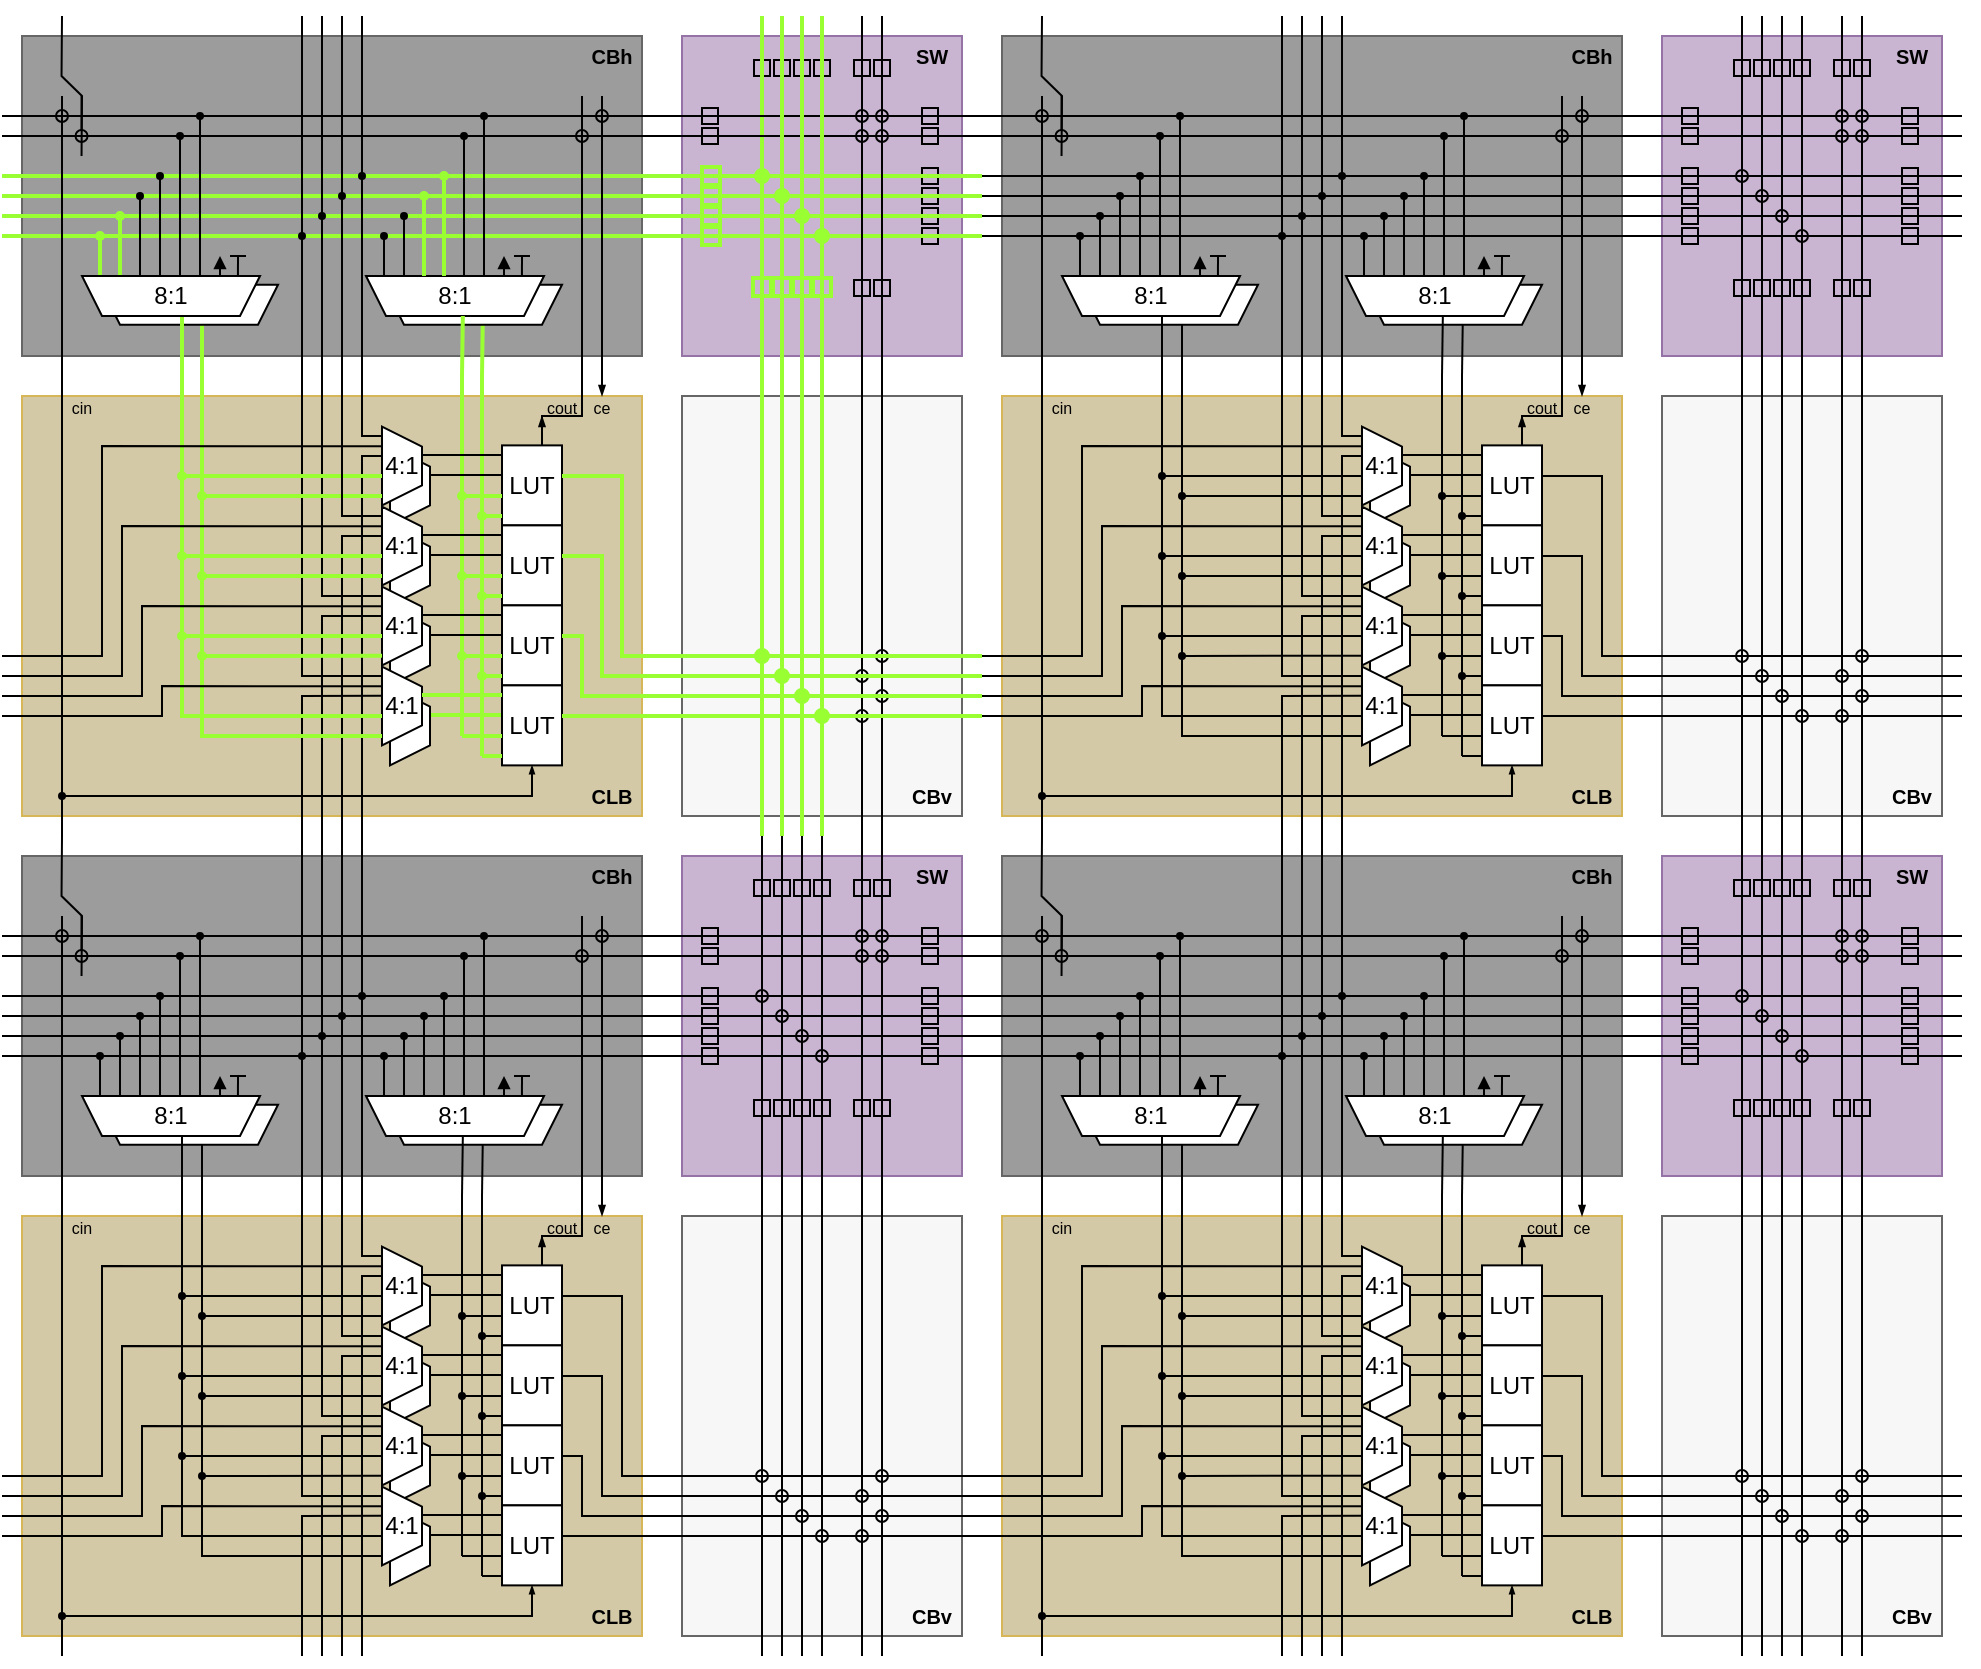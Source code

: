 <mxfile version="20.6.2" type="device"><diagram id="9KGzQhtidho0yr76nwJ4" name="Page-1"><mxGraphModel dx="1332" dy="880" grid="1" gridSize="10" guides="0" tooltips="1" connect="1" arrows="1" fold="1" page="1" pageScale="1" pageWidth="827" pageHeight="1169" math="0" shadow="0"><root><mxCell id="0"/><mxCell id="1" parent="0"/><mxCell id="BEiH9vNHT9M3Co6_IEp4-6" value="" style="rounded=0;whiteSpace=wrap;html=1;fillColor=#F7F7F7;strokeColor=#666666;fontColor=#333333;" parent="1" vertex="1"><mxGeometry x="410" y="270" width="140" height="210" as="geometry"/></mxCell><mxCell id="_3s3jiyZv3Z9UE-ZHLpk-29" value="" style="endArrow=none;html=1;rounded=0;startArrow=oval;startFill=0;" parent="1" edge="1"><mxGeometry width="50" height="50" relative="1" as="geometry"><mxPoint x="510.0" y="400" as="sourcePoint"/><mxPoint x="490" y="400" as="targetPoint"/></mxGeometry></mxCell><mxCell id="7t7pYtfQSMFKUJXyZif--12" value="" style="endArrow=none;html=1;rounded=0;startArrow=oval;startFill=0;" parent="1" edge="1"><mxGeometry width="50" height="50" relative="1" as="geometry"><mxPoint x="510.0" y="420" as="sourcePoint"/><mxPoint x="490" y="420" as="targetPoint"/></mxGeometry></mxCell><mxCell id="7t7pYtfQSMFKUJXyZif--13" value="" style="endArrow=none;html=1;rounded=0;startArrow=oval;startFill=0;" parent="1" edge="1"><mxGeometry width="50" height="50" relative="1" as="geometry"><mxPoint x="500.0" y="430" as="sourcePoint"/><mxPoint x="480" y="430" as="targetPoint"/></mxGeometry></mxCell><mxCell id="bEWMWgWFXNV8ZKnq5Obx-1" value="" style="rounded=0;whiteSpace=wrap;html=1;fillColor=#D4C9A7;strokeColor=#d6b656;" parent="1" vertex="1"><mxGeometry x="80" y="270" width="310" height="210" as="geometry"/></mxCell><mxCell id="BEiH9vNHT9M3Co6_IEp4-1" value="" style="rounded=0;whiteSpace=wrap;html=1;fillColor=#9C9C9C;strokeColor=#666666;fontColor=#333333;" parent="1" vertex="1"><mxGeometry x="80" y="90" width="310" height="160" as="geometry"/></mxCell><mxCell id="BEiH9vNHT9M3Co6_IEp4-317" value="" style="endArrow=none;html=1;rounded=0;endFill=0;startArrow=blockThin;startFill=1;startSize=3;" parent="1" edge="1"><mxGeometry width="50" height="50" relative="1" as="geometry"><mxPoint x="340" y="280" as="sourcePoint"/><mxPoint x="340" y="300" as="targetPoint"/><Array as="points"/></mxGeometry></mxCell><mxCell id="BEiH9vNHT9M3Co6_IEp4-312" value="" style="endArrow=none;html=1;rounded=0;" parent="1" edge="1"><mxGeometry width="50" height="50" relative="1" as="geometry"><mxPoint x="360" y="260" as="sourcePoint"/><mxPoint x="340" y="300" as="targetPoint"/><Array as="points"><mxPoint x="360" y="280"/><mxPoint x="340" y="280"/></Array></mxGeometry></mxCell><mxCell id="BEiH9vNHT9M3Co6_IEp4-21" value="" style="endArrow=none;html=1;rounded=0;" parent="1" edge="1"><mxGeometry width="50" height="50" relative="1" as="geometry"><mxPoint x="500" y="260" as="sourcePoint"/><mxPoint x="500" y="490" as="targetPoint"/><Array as="points"><mxPoint x="500" y="300"/><mxPoint x="500" y="310"/></Array></mxGeometry></mxCell><mxCell id="BEiH9vNHT9M3Co6_IEp4-22" value="" style="endArrow=none;html=1;rounded=0;" parent="1" edge="1"><mxGeometry width="50" height="50" relative="1" as="geometry"><mxPoint x="510" y="260" as="sourcePoint"/><mxPoint x="510" y="490" as="targetPoint"/><Array as="points"><mxPoint x="510" y="300"/><mxPoint x="510" y="310"/></Array></mxGeometry></mxCell><mxCell id="BEiH9vNHT9M3Co6_IEp4-56" value="&lt;b&gt;CBv&lt;/b&gt;" style="text;html=1;strokeColor=none;fillColor=none;align=center;verticalAlign=middle;whiteSpace=wrap;rounded=0;strokeWidth=2;fontSize=10;" parent="1" vertex="1"><mxGeometry x="520" y="460" width="30" height="20" as="geometry"/></mxCell><mxCell id="BEiH9vNHT9M3Co6_IEp4-92" value="" style="endArrow=none;html=1;rounded=0;strokeWidth=2;strokeColor=#99FF33;" parent="1" edge="1"><mxGeometry width="50" height="50" relative="1" as="geometry"><mxPoint x="300" y="440" as="sourcePoint"/><mxPoint x="300" y="260" as="targetPoint"/></mxGeometry></mxCell><mxCell id="BEiH9vNHT9M3Co6_IEp4-93" value="" style="endArrow=none;html=1;rounded=0;strokeWidth=2;strokeColor=#99FF33;" parent="1" edge="1"><mxGeometry width="50" height="50" relative="1" as="geometry"><mxPoint x="310" y="450" as="sourcePoint"/><mxPoint x="310" y="260" as="targetPoint"/></mxGeometry></mxCell><mxCell id="BEiH9vNHT9M3Co6_IEp4-204" value="" style="group" parent="1" vertex="1" connectable="0"><mxGeometry x="260" y="280" width="90" height="54.69" as="geometry"/></mxCell><mxCell id="BEiH9vNHT9M3Co6_IEp4-202" value="" style="endArrow=none;html=1;rounded=0;startArrow=none;startFill=0;endSize=4;startSize=3;strokeWidth=1;entryX=0;entryY=0.5;entryDx=0;entryDy=0;" parent="BEiH9vNHT9M3Co6_IEp4-204" edge="1"><mxGeometry width="50" height="50" relative="1" as="geometry"><mxPoint x="20" y="29.55" as="sourcePoint"/><mxPoint x="60" y="29.55" as="targetPoint"/></mxGeometry></mxCell><mxCell id="BEiH9vNHT9M3Co6_IEp4-201" value="" style="shape=trapezoid;perimeter=trapezoidPerimeter;whiteSpace=wrap;html=1;fixedSize=1;size=10;direction=south;" parent="BEiH9vNHT9M3Co6_IEp4-204" vertex="1"><mxGeometry x="4" y="15.31" width="20" height="39.38" as="geometry"/></mxCell><mxCell id="BEiH9vNHT9M3Co6_IEp4-193" value="LUT" style="rounded=0;whiteSpace=wrap;html=1;" parent="BEiH9vNHT9M3Co6_IEp4-204" vertex="1"><mxGeometry x="60" y="14.69" width="30" height="40" as="geometry"/></mxCell><mxCell id="BEiH9vNHT9M3Co6_IEp4-194" value="4:1" style="shape=trapezoid;perimeter=trapezoidPerimeter;whiteSpace=wrap;html=1;fixedSize=1;size=10;direction=south;" parent="BEiH9vNHT9M3Co6_IEp4-204" vertex="1"><mxGeometry y="5.31" width="20" height="39.38" as="geometry"/></mxCell><mxCell id="BEiH9vNHT9M3Co6_IEp4-195" value="" style="endArrow=none;html=1;rounded=0;startArrow=oval;startFill=1;endSize=4;startSize=3;strokeWidth=1;" parent="BEiH9vNHT9M3Co6_IEp4-204" edge="1"><mxGeometry width="50" height="50" relative="1" as="geometry"><mxPoint x="50" y="50" as="sourcePoint"/><mxPoint x="60" y="50" as="targetPoint"/></mxGeometry></mxCell><mxCell id="BEiH9vNHT9M3Co6_IEp4-196" value="" style="endArrow=none;html=1;rounded=0;startArrow=oval;startFill=1;endSize=4;startSize=3;strokeWidth=2;strokeColor=#99FF33;" parent="BEiH9vNHT9M3Co6_IEp4-204" edge="1"><mxGeometry width="50" height="50" relative="1" as="geometry"><mxPoint x="40" y="40" as="sourcePoint"/><mxPoint x="60" y="40" as="targetPoint"/></mxGeometry></mxCell><mxCell id="BEiH9vNHT9M3Co6_IEp4-203" value="" style="endArrow=none;html=1;rounded=0;startArrow=none;startFill=0;endSize=4;startSize=3;strokeWidth=1;entryX=0;entryY=0.5;entryDx=0;entryDy=0;" parent="BEiH9vNHT9M3Co6_IEp4-204" edge="1"><mxGeometry width="50" height="50" relative="1" as="geometry"><mxPoint x="20.0" y="19.55" as="sourcePoint"/><mxPoint x="60.0" y="19.55" as="targetPoint"/></mxGeometry></mxCell><mxCell id="BEiH9vNHT9M3Co6_IEp4-205" value="" style="group" parent="1" vertex="1" connectable="0"><mxGeometry x="260" y="320" width="90" height="54.69" as="geometry"/></mxCell><mxCell id="BEiH9vNHT9M3Co6_IEp4-206" value="" style="endArrow=none;html=1;rounded=0;startArrow=none;startFill=0;endSize=4;startSize=3;strokeWidth=1;entryX=0;entryY=0.5;entryDx=0;entryDy=0;" parent="BEiH9vNHT9M3Co6_IEp4-205" edge="1"><mxGeometry width="50" height="50" relative="1" as="geometry"><mxPoint x="20" y="29.55" as="sourcePoint"/><mxPoint x="60" y="29.55" as="targetPoint"/></mxGeometry></mxCell><mxCell id="BEiH9vNHT9M3Co6_IEp4-207" value="" style="shape=trapezoid;perimeter=trapezoidPerimeter;whiteSpace=wrap;html=1;fixedSize=1;size=10;direction=south;" parent="BEiH9vNHT9M3Co6_IEp4-205" vertex="1"><mxGeometry x="4" y="15.31" width="20" height="39.38" as="geometry"/></mxCell><mxCell id="BEiH9vNHT9M3Co6_IEp4-208" value="LUT" style="rounded=0;whiteSpace=wrap;html=1;" parent="BEiH9vNHT9M3Co6_IEp4-205" vertex="1"><mxGeometry x="60" y="14.69" width="30" height="40" as="geometry"/></mxCell><mxCell id="BEiH9vNHT9M3Co6_IEp4-209" value="4:1" style="shape=trapezoid;perimeter=trapezoidPerimeter;whiteSpace=wrap;html=1;fixedSize=1;size=10;direction=south;" parent="BEiH9vNHT9M3Co6_IEp4-205" vertex="1"><mxGeometry y="5.31" width="20" height="39.38" as="geometry"/></mxCell><mxCell id="BEiH9vNHT9M3Co6_IEp4-210" value="" style="endArrow=none;html=1;rounded=0;startArrow=oval;startFill=1;endSize=4;startSize=3;strokeWidth=2;strokeColor=#99FF33;" parent="BEiH9vNHT9M3Co6_IEp4-205" edge="1"><mxGeometry width="50" height="50" relative="1" as="geometry"><mxPoint x="50" y="50" as="sourcePoint"/><mxPoint x="60" y="50" as="targetPoint"/></mxGeometry></mxCell><mxCell id="BEiH9vNHT9M3Co6_IEp4-211" value="" style="endArrow=none;html=1;rounded=0;startArrow=oval;startFill=1;endSize=4;startSize=3;strokeWidth=2;strokeColor=#99FF33;" parent="BEiH9vNHT9M3Co6_IEp4-205" edge="1"><mxGeometry width="50" height="50" relative="1" as="geometry"><mxPoint x="40" y="40" as="sourcePoint"/><mxPoint x="60" y="40" as="targetPoint"/></mxGeometry></mxCell><mxCell id="BEiH9vNHT9M3Co6_IEp4-212" value="" style="endArrow=none;html=1;rounded=0;startArrow=none;startFill=0;endSize=4;startSize=3;strokeWidth=1;entryX=0;entryY=0.5;entryDx=0;entryDy=0;" parent="BEiH9vNHT9M3Co6_IEp4-205" edge="1"><mxGeometry width="50" height="50" relative="1" as="geometry"><mxPoint x="20.0" y="19.55" as="sourcePoint"/><mxPoint x="60.0" y="19.55" as="targetPoint"/></mxGeometry></mxCell><mxCell id="NYrXMFlYPazvGpO_YfFy-614" value="" style="endArrow=none;html=1;rounded=0;startArrow=oval;startFill=1;endSize=4;startSize=3;strokeWidth=2;strokeColor=#99FF33;" edge="1" parent="BEiH9vNHT9M3Co6_IEp4-205"><mxGeometry width="50" height="50" relative="1" as="geometry"><mxPoint x="50" y="10" as="sourcePoint"/><mxPoint x="60" y="10" as="targetPoint"/></mxGeometry></mxCell><mxCell id="BEiH9vNHT9M3Co6_IEp4-213" value="" style="group" parent="1" vertex="1" connectable="0"><mxGeometry x="260" y="360" width="90" height="54.69" as="geometry"/></mxCell><mxCell id="BEiH9vNHT9M3Co6_IEp4-214" value="" style="endArrow=none;html=1;rounded=0;startArrow=none;startFill=0;endSize=4;startSize=3;strokeWidth=1;entryX=0;entryY=0.5;entryDx=0;entryDy=0;" parent="BEiH9vNHT9M3Co6_IEp4-213" edge="1"><mxGeometry width="50" height="50" relative="1" as="geometry"><mxPoint x="20" y="29.55" as="sourcePoint"/><mxPoint x="60" y="29.55" as="targetPoint"/></mxGeometry></mxCell><mxCell id="BEiH9vNHT9M3Co6_IEp4-215" value="" style="shape=trapezoid;perimeter=trapezoidPerimeter;whiteSpace=wrap;html=1;fixedSize=1;size=10;direction=south;" parent="BEiH9vNHT9M3Co6_IEp4-213" vertex="1"><mxGeometry x="4" y="15.31" width="20" height="39.38" as="geometry"/></mxCell><mxCell id="BEiH9vNHT9M3Co6_IEp4-216" value="LUT" style="rounded=0;whiteSpace=wrap;html=1;" parent="BEiH9vNHT9M3Co6_IEp4-213" vertex="1"><mxGeometry x="60" y="14.69" width="30" height="40" as="geometry"/></mxCell><mxCell id="BEiH9vNHT9M3Co6_IEp4-217" value="4:1" style="shape=trapezoid;perimeter=trapezoidPerimeter;whiteSpace=wrap;html=1;fixedSize=1;size=10;direction=south;" parent="BEiH9vNHT9M3Co6_IEp4-213" vertex="1"><mxGeometry y="5.31" width="20" height="39.38" as="geometry"/></mxCell><mxCell id="BEiH9vNHT9M3Co6_IEp4-218" value="" style="endArrow=none;html=1;rounded=0;startArrow=oval;startFill=1;endSize=4;startSize=3;strokeWidth=2;strokeColor=#99FF33;" parent="BEiH9vNHT9M3Co6_IEp4-213" edge="1"><mxGeometry width="50" height="50" relative="1" as="geometry"><mxPoint x="50" y="50" as="sourcePoint"/><mxPoint x="60" y="50" as="targetPoint"/></mxGeometry></mxCell><mxCell id="BEiH9vNHT9M3Co6_IEp4-219" value="" style="endArrow=none;html=1;rounded=0;startArrow=oval;startFill=1;endSize=4;startSize=3;strokeWidth=2;strokeColor=#99FF33;" parent="BEiH9vNHT9M3Co6_IEp4-213" edge="1"><mxGeometry width="50" height="50" relative="1" as="geometry"><mxPoint x="40" y="40" as="sourcePoint"/><mxPoint x="60" y="40" as="targetPoint"/></mxGeometry></mxCell><mxCell id="BEiH9vNHT9M3Co6_IEp4-220" value="" style="endArrow=none;html=1;rounded=0;startArrow=none;startFill=0;endSize=4;startSize=3;strokeWidth=1;entryX=0;entryY=0.5;entryDx=0;entryDy=0;" parent="BEiH9vNHT9M3Co6_IEp4-213" edge="1"><mxGeometry width="50" height="50" relative="1" as="geometry"><mxPoint x="20.0" y="19.55" as="sourcePoint"/><mxPoint x="60.0" y="19.55" as="targetPoint"/></mxGeometry></mxCell><mxCell id="BEiH9vNHT9M3Co6_IEp4-221" value="" style="group" parent="1" vertex="1" connectable="0"><mxGeometry x="260" y="400" width="90" height="54.69" as="geometry"/></mxCell><mxCell id="BEiH9vNHT9M3Co6_IEp4-222" value="" style="endArrow=none;html=1;rounded=0;startArrow=none;startFill=0;endSize=4;startSize=3;strokeWidth=2;entryX=0;entryY=0.5;entryDx=0;entryDy=0;strokeColor=#99FF33;" parent="BEiH9vNHT9M3Co6_IEp4-221" edge="1"><mxGeometry width="50" height="50" relative="1" as="geometry"><mxPoint x="20" y="29.55" as="sourcePoint"/><mxPoint x="60" y="29.55" as="targetPoint"/></mxGeometry></mxCell><mxCell id="BEiH9vNHT9M3Co6_IEp4-223" value="" style="shape=trapezoid;perimeter=trapezoidPerimeter;whiteSpace=wrap;html=1;fixedSize=1;size=10;direction=south;" parent="BEiH9vNHT9M3Co6_IEp4-221" vertex="1"><mxGeometry x="4" y="15.31" width="20" height="39.38" as="geometry"/></mxCell><mxCell id="BEiH9vNHT9M3Co6_IEp4-224" value="LUT" style="rounded=0;whiteSpace=wrap;html=1;" parent="BEiH9vNHT9M3Co6_IEp4-221" vertex="1"><mxGeometry x="60" y="14.69" width="30" height="40" as="geometry"/></mxCell><mxCell id="BEiH9vNHT9M3Co6_IEp4-225" value="4:1" style="shape=trapezoid;perimeter=trapezoidPerimeter;whiteSpace=wrap;html=1;fixedSize=1;size=10;direction=south;" parent="BEiH9vNHT9M3Co6_IEp4-221" vertex="1"><mxGeometry y="5.31" width="20" height="39.38" as="geometry"/></mxCell><mxCell id="BEiH9vNHT9M3Co6_IEp4-226" value="" style="endArrow=none;html=1;rounded=0;startArrow=none;startFill=0;endSize=4;startSize=3;strokeWidth=2;strokeColor=#99FF33;" parent="BEiH9vNHT9M3Co6_IEp4-221" edge="1"><mxGeometry width="50" height="50" relative="1" as="geometry"><mxPoint x="50" y="50" as="sourcePoint"/><mxPoint x="60" y="50" as="targetPoint"/></mxGeometry></mxCell><mxCell id="BEiH9vNHT9M3Co6_IEp4-227" value="" style="endArrow=none;html=1;rounded=0;startArrow=none;startFill=0;endSize=4;startSize=3;strokeWidth=2;strokeColor=#99FF33;" parent="BEiH9vNHT9M3Co6_IEp4-221" edge="1"><mxGeometry width="50" height="50" relative="1" as="geometry"><mxPoint x="40" y="40" as="sourcePoint"/><mxPoint x="60" y="40" as="targetPoint"/></mxGeometry></mxCell><mxCell id="BEiH9vNHT9M3Co6_IEp4-228" value="" style="endArrow=none;html=1;rounded=0;startArrow=none;startFill=0;endSize=4;startSize=3;strokeWidth=2;entryX=0;entryY=0.5;entryDx=0;entryDy=0;strokeColor=#99FF33;" parent="BEiH9vNHT9M3Co6_IEp4-221" edge="1"><mxGeometry width="50" height="50" relative="1" as="geometry"><mxPoint x="20.0" y="19.55" as="sourcePoint"/><mxPoint x="60.0" y="19.55" as="targetPoint"/></mxGeometry></mxCell><mxCell id="BEiH9vNHT9M3Co6_IEp4-230" value="" style="endArrow=none;html=1;rounded=0;strokeColor=#000000;" parent="1" edge="1"><mxGeometry width="50" height="50" relative="1" as="geometry"><mxPoint x="260" y="290" as="sourcePoint"/><mxPoint x="250" y="260" as="targetPoint"/><Array as="points"><mxPoint x="250" y="290"/></Array></mxGeometry></mxCell><mxCell id="BEiH9vNHT9M3Co6_IEp4-234" value="" style="endArrow=none;html=1;rounded=0;strokeColor=#000000;" parent="1" edge="1"><mxGeometry width="50" height="50" relative="1" as="geometry"><mxPoint x="260" y="370" as="sourcePoint"/><mxPoint x="230" y="260" as="targetPoint"/><Array as="points"><mxPoint x="230" y="370"/></Array></mxGeometry></mxCell><mxCell id="BEiH9vNHT9M3Co6_IEp4-235" value="" style="endArrow=none;html=1;rounded=0;strokeColor=#000000;" parent="1" edge="1"><mxGeometry width="50" height="50" relative="1" as="geometry"><mxPoint x="260" y="410.0" as="sourcePoint"/><mxPoint x="220" y="260" as="targetPoint"/><Array as="points"><mxPoint x="220" y="410"/></Array></mxGeometry></mxCell><mxCell id="BEiH9vNHT9M3Co6_IEp4-236" value="" style="endArrow=none;html=1;rounded=0;strokeColor=#000000;" parent="1" edge="1"><mxGeometry width="50" height="50" relative="1" as="geometry"><mxPoint x="260" y="300.0" as="sourcePoint"/><mxPoint x="250" y="490" as="targetPoint"/><Array as="points"><mxPoint x="250" y="300"/></Array></mxGeometry></mxCell><mxCell id="BEiH9vNHT9M3Co6_IEp4-237" value="" style="endArrow=oval;html=1;rounded=0;startArrow=none;startFill=0;endFill=1;endSize=3;strokeColor=#99FF33;strokeWidth=2;" parent="1" edge="1"><mxGeometry width="50" height="50" relative="1" as="geometry"><mxPoint x="260" y="310" as="sourcePoint"/><mxPoint x="160" y="310" as="targetPoint"/></mxGeometry></mxCell><mxCell id="BEiH9vNHT9M3Co6_IEp4-238" value="" style="endArrow=oval;html=1;rounded=0;startArrow=none;startFill=0;endFill=1;endSize=3;strokeColor=#99FF33;strokeWidth=2;" parent="1" edge="1"><mxGeometry width="50" height="50" relative="1" as="geometry"><mxPoint x="260" y="320" as="sourcePoint"/><mxPoint x="170" y="320" as="targetPoint"/></mxGeometry></mxCell><mxCell id="BEiH9vNHT9M3Co6_IEp4-239" value="" style="endArrow=none;html=1;rounded=0;strokeColor=#000000;" parent="1" edge="1"><mxGeometry width="50" height="50" relative="1" as="geometry"><mxPoint x="260" y="330" as="sourcePoint"/><mxPoint x="240" y="260" as="targetPoint"/><Array as="points"><mxPoint x="240" y="330"/></Array></mxGeometry></mxCell><mxCell id="BEiH9vNHT9M3Co6_IEp4-240" value="" style="endArrow=none;html=1;rounded=0;strokeColor=#000000;" parent="1" edge="1"><mxGeometry width="50" height="50" relative="1" as="geometry"><mxPoint x="260" y="340" as="sourcePoint"/><mxPoint x="240" y="490" as="targetPoint"/><Array as="points"><mxPoint x="240" y="340"/></Array></mxGeometry></mxCell><mxCell id="BEiH9vNHT9M3Co6_IEp4-242" value="" style="endArrow=oval;html=1;rounded=0;endSize=3;endFill=1;strokeColor=#99FF33;strokeWidth=2;" parent="1" edge="1"><mxGeometry width="50" height="50" relative="1" as="geometry"><mxPoint x="260" y="350" as="sourcePoint"/><mxPoint x="160" y="350" as="targetPoint"/></mxGeometry></mxCell><mxCell id="BEiH9vNHT9M3Co6_IEp4-243" value="" style="endArrow=oval;html=1;rounded=0;endSize=3;endFill=1;strokeColor=#99FF33;strokeWidth=2;" parent="1" edge="1"><mxGeometry width="50" height="50" relative="1" as="geometry"><mxPoint x="260" y="360" as="sourcePoint"/><mxPoint x="170" y="360" as="targetPoint"/></mxGeometry></mxCell><mxCell id="BEiH9vNHT9M3Co6_IEp4-244" value="" style="endArrow=none;html=1;rounded=0;strokeColor=#000000;" parent="1" edge="1"><mxGeometry width="50" height="50" relative="1" as="geometry"><mxPoint x="260" y="380" as="sourcePoint"/><mxPoint x="230" y="490" as="targetPoint"/><Array as="points"><mxPoint x="230" y="380"/></Array></mxGeometry></mxCell><mxCell id="BEiH9vNHT9M3Co6_IEp4-245" value="" style="endArrow=oval;html=1;rounded=0;endSize=3;endFill=1;strokeColor=#99FF33;strokeWidth=2;" parent="1" edge="1"><mxGeometry width="50" height="50" relative="1" as="geometry"><mxPoint x="260" y="390" as="sourcePoint"/><mxPoint x="160" y="390" as="targetPoint"/></mxGeometry></mxCell><mxCell id="BEiH9vNHT9M3Co6_IEp4-246" value="" style="endArrow=oval;html=1;rounded=0;endSize=3;endFill=1;strokeColor=#99FF33;strokeWidth=2;" parent="1" edge="1"><mxGeometry width="50" height="50" relative="1" as="geometry"><mxPoint x="260" y="399.84" as="sourcePoint"/><mxPoint x="170" y="400" as="targetPoint"/></mxGeometry></mxCell><mxCell id="BEiH9vNHT9M3Co6_IEp4-247" value="" style="endArrow=none;html=1;rounded=0;strokeColor=#000000;" parent="1" edge="1"><mxGeometry width="50" height="50" relative="1" as="geometry"><mxPoint x="260" y="419.92" as="sourcePoint"/><mxPoint x="220" y="490" as="targetPoint"/><Array as="points"><mxPoint x="220" y="420"/></Array></mxGeometry></mxCell><mxCell id="BEiH9vNHT9M3Co6_IEp4-248" value="" style="endArrow=none;html=1;rounded=0;strokeWidth=2;strokeColor=#99FF33;" parent="1" edge="1"><mxGeometry width="50" height="50" relative="1" as="geometry"><mxPoint x="260" y="430.0" as="sourcePoint"/><mxPoint x="160" y="260" as="targetPoint"/><Array as="points"><mxPoint x="160" y="430"/></Array></mxGeometry></mxCell><mxCell id="BEiH9vNHT9M3Co6_IEp4-249" value="" style="endArrow=none;html=1;rounded=0;strokeWidth=2;strokeColor=#99FF33;" parent="1" edge="1"><mxGeometry width="50" height="50" relative="1" as="geometry"><mxPoint x="260" y="440.0" as="sourcePoint"/><mxPoint x="170" y="260" as="targetPoint"/><Array as="points"><mxPoint x="170" y="440"/></Array></mxGeometry></mxCell><mxCell id="BEiH9vNHT9M3Co6_IEp4-310" value="" style="endArrow=none;html=1;rounded=0;exitX=0.5;exitY=1;exitDx=0;exitDy=0;endFill=0;startArrow=blockThin;startFill=1;endSize=5;startSize=2;" parent="1" source="BEiH9vNHT9M3Co6_IEp4-224" edge="1"><mxGeometry width="50" height="50" relative="1" as="geometry"><mxPoint x="340" y="460" as="sourcePoint"/><mxPoint x="100" y="260" as="targetPoint"/><Array as="points"><mxPoint x="335" y="470"/><mxPoint x="100" y="470"/></Array></mxGeometry></mxCell><mxCell id="BEiH9vNHT9M3Co6_IEp4-313" value="" style="endArrow=none;html=1;rounded=0;strokeColor=#99FF33;strokeWidth=2;" parent="1" edge="1"><mxGeometry width="50" height="50" relative="1" as="geometry"><mxPoint x="400" y="400" as="sourcePoint"/><mxPoint x="350" y="310" as="targetPoint"/><Array as="points"><mxPoint x="380" y="400"/><mxPoint x="380" y="310"/><mxPoint x="350" y="310"/></Array></mxGeometry></mxCell><mxCell id="BEiH9vNHT9M3Co6_IEp4-314" value="" style="endArrow=none;html=1;rounded=0;strokeColor=#99FF33;strokeWidth=2;" parent="1" edge="1"><mxGeometry width="50" height="50" relative="1" as="geometry"><mxPoint x="400" y="410" as="sourcePoint"/><mxPoint x="350" y="350" as="targetPoint"/><Array as="points"><mxPoint x="370" y="410"/><mxPoint x="370" y="350"/><mxPoint x="350" y="350"/></Array></mxGeometry></mxCell><mxCell id="BEiH9vNHT9M3Co6_IEp4-315" value="" style="endArrow=none;html=1;rounded=0;strokeColor=#99FF33;strokeWidth=2;" parent="1" edge="1"><mxGeometry width="50" height="50" relative="1" as="geometry"><mxPoint x="400" y="420" as="sourcePoint"/><mxPoint x="350" y="390" as="targetPoint"/><Array as="points"><mxPoint x="360" y="420"/><mxPoint x="360" y="390"/><mxPoint x="350" y="390"/></Array></mxGeometry></mxCell><mxCell id="BEiH9vNHT9M3Co6_IEp4-316" value="" style="endArrow=none;html=1;rounded=0;strokeColor=#99FF33;strokeWidth=2;" parent="1" edge="1"><mxGeometry width="50" height="50" relative="1" as="geometry"><mxPoint x="400" y="430" as="sourcePoint"/><mxPoint x="350" y="430" as="targetPoint"/><Array as="points"><mxPoint x="350" y="430"/></Array></mxGeometry></mxCell><mxCell id="_3s3jiyZv3Z9UE-ZHLpk-1" value="" style="endArrow=none;html=1;rounded=0;strokeWidth=2;strokeColor=#99FF33;" parent="1" edge="1"><mxGeometry width="50" height="50" relative="1" as="geometry"><mxPoint x="450" y="260" as="sourcePoint"/><mxPoint x="450" y="490" as="targetPoint"/><Array as="points"/></mxGeometry></mxCell><mxCell id="_3s3jiyZv3Z9UE-ZHLpk-2" value="" style="endArrow=none;html=1;rounded=0;strokeWidth=2;strokeColor=#99FF33;" parent="1" edge="1"><mxGeometry width="50" height="50" relative="1" as="geometry"><mxPoint x="460" y="260" as="sourcePoint"/><mxPoint x="460" y="490.0" as="targetPoint"/><Array as="points"/></mxGeometry></mxCell><mxCell id="_3s3jiyZv3Z9UE-ZHLpk-3" value="" style="endArrow=none;html=1;rounded=0;strokeWidth=2;strokeColor=#99FF33;" parent="1" edge="1"><mxGeometry width="50" height="50" relative="1" as="geometry"><mxPoint x="470" y="260" as="sourcePoint"/><mxPoint x="470" y="490.0" as="targetPoint"/><Array as="points"/></mxGeometry></mxCell><mxCell id="_3s3jiyZv3Z9UE-ZHLpk-4" value="" style="endArrow=none;html=1;rounded=0;strokeWidth=2;strokeColor=#99FF33;" parent="1" edge="1"><mxGeometry width="50" height="50" relative="1" as="geometry"><mxPoint x="480" y="260" as="sourcePoint"/><mxPoint x="480" y="490.0" as="targetPoint"/><Array as="points"/></mxGeometry></mxCell><mxCell id="_3s3jiyZv3Z9UE-ZHLpk-12" value="" style="group;rotation=0;" parent="1" vertex="1" connectable="0"><mxGeometry x="440" y="390" width="50" height="50" as="geometry"/></mxCell><mxCell id="_3s3jiyZv3Z9UE-ZHLpk-13" value="" style="endArrow=none;html=1;rounded=0;strokeColor=#99FF33;" parent="_3s3jiyZv3Z9UE-ZHLpk-12" edge="1"><mxGeometry width="50" height="50" relative="1" as="geometry"><mxPoint x="10" y="50" as="sourcePoint"/><mxPoint x="10" as="targetPoint"/></mxGeometry></mxCell><mxCell id="_3s3jiyZv3Z9UE-ZHLpk-14" value="" style="endArrow=none;html=1;rounded=0;startArrow=oval;startFill=1;strokeWidth=2;strokeColor=#99FF33;" parent="_3s3jiyZv3Z9UE-ZHLpk-12" edge="1"><mxGeometry width="50" height="50" relative="1" as="geometry"><mxPoint x="10" y="10" as="sourcePoint"/><mxPoint y="10" as="targetPoint"/></mxGeometry></mxCell><mxCell id="_3s3jiyZv3Z9UE-ZHLpk-15" value="" style="endArrow=none;html=1;rounded=0;startArrow=oval;startFill=1;strokeWidth=2;strokeColor=#99FF33;" parent="_3s3jiyZv3Z9UE-ZHLpk-12" edge="1"><mxGeometry width="50" height="50" relative="1" as="geometry"><mxPoint x="20" y="20" as="sourcePoint"/><mxPoint x="10" y="20" as="targetPoint"/></mxGeometry></mxCell><mxCell id="_3s3jiyZv3Z9UE-ZHLpk-16" value="" style="endArrow=none;html=1;rounded=0;startArrow=oval;startFill=1;strokeWidth=2;strokeColor=#99FF33;" parent="_3s3jiyZv3Z9UE-ZHLpk-12" edge="1"><mxGeometry width="50" height="50" relative="1" as="geometry"><mxPoint x="30" y="30" as="sourcePoint"/><mxPoint x="20" y="30" as="targetPoint"/></mxGeometry></mxCell><mxCell id="_3s3jiyZv3Z9UE-ZHLpk-17" value="" style="endArrow=none;html=1;rounded=0;startArrow=oval;startFill=1;strokeWidth=2;strokeColor=#99FF33;" parent="_3s3jiyZv3Z9UE-ZHLpk-12" edge="1"><mxGeometry width="50" height="50" relative="1" as="geometry"><mxPoint x="40" y="40" as="sourcePoint"/><mxPoint x="30" y="40" as="targetPoint"/></mxGeometry></mxCell><mxCell id="_3s3jiyZv3Z9UE-ZHLpk-18" value="" style="endArrow=none;html=1;rounded=0;strokeColor=#99FF33;" parent="_3s3jiyZv3Z9UE-ZHLpk-12" edge="1"><mxGeometry width="50" height="50" relative="1" as="geometry"><mxPoint x="20" y="50" as="sourcePoint"/><mxPoint x="20" as="targetPoint"/></mxGeometry></mxCell><mxCell id="_3s3jiyZv3Z9UE-ZHLpk-19" value="" style="endArrow=none;html=1;rounded=0;strokeColor=#99FF33;" parent="_3s3jiyZv3Z9UE-ZHLpk-12" edge="1"><mxGeometry width="50" height="50" relative="1" as="geometry"><mxPoint x="30" y="50" as="sourcePoint"/><mxPoint x="30" as="targetPoint"/></mxGeometry></mxCell><mxCell id="_3s3jiyZv3Z9UE-ZHLpk-20" value="" style="endArrow=none;html=1;rounded=0;strokeColor=#99FF33;" parent="_3s3jiyZv3Z9UE-ZHLpk-12" edge="1"><mxGeometry width="50" height="50" relative="1" as="geometry"><mxPoint x="40" y="50" as="sourcePoint"/><mxPoint x="40" as="targetPoint"/></mxGeometry></mxCell><mxCell id="_3s3jiyZv3Z9UE-ZHLpk-21" value="" style="endArrow=none;html=1;rounded=0;" parent="_3s3jiyZv3Z9UE-ZHLpk-12" edge="1"><mxGeometry width="50" height="50" relative="1" as="geometry"><mxPoint y="10" as="sourcePoint"/><mxPoint x="50" y="10" as="targetPoint"/></mxGeometry></mxCell><mxCell id="_3s3jiyZv3Z9UE-ZHLpk-22" value="" style="endArrow=none;html=1;rounded=0;" parent="_3s3jiyZv3Z9UE-ZHLpk-12" edge="1"><mxGeometry width="50" height="50" relative="1" as="geometry"><mxPoint y="20" as="sourcePoint"/><mxPoint x="50" y="20" as="targetPoint"/></mxGeometry></mxCell><mxCell id="_3s3jiyZv3Z9UE-ZHLpk-23" value="" style="endArrow=none;html=1;rounded=0;" parent="_3s3jiyZv3Z9UE-ZHLpk-12" edge="1"><mxGeometry width="50" height="50" relative="1" as="geometry"><mxPoint y="30" as="sourcePoint"/><mxPoint x="50" y="30" as="targetPoint"/></mxGeometry></mxCell><mxCell id="_3s3jiyZv3Z9UE-ZHLpk-24" value="" style="endArrow=none;html=1;rounded=0;" parent="_3s3jiyZv3Z9UE-ZHLpk-12" edge="1"><mxGeometry width="50" height="50" relative="1" as="geometry"><mxPoint y="40" as="sourcePoint"/><mxPoint x="50" y="40" as="targetPoint"/></mxGeometry></mxCell><mxCell id="_3s3jiyZv3Z9UE-ZHLpk-25" value="" style="endArrow=none;html=1;rounded=0;strokeWidth=2;fontSize=10;startSize=3;endSize=3;strokeColor=#99FF33;" parent="1" edge="1"><mxGeometry width="50" height="50" relative="1" as="geometry"><mxPoint x="400" y="400" as="sourcePoint"/><mxPoint x="560" y="400" as="targetPoint"/></mxGeometry></mxCell><mxCell id="_3s3jiyZv3Z9UE-ZHLpk-26" value="" style="endArrow=none;html=1;rounded=0;strokeWidth=1;fontSize=10;startSize=3;endSize=3;" parent="1" edge="1"><mxGeometry width="50" height="50" relative="1" as="geometry"><mxPoint x="400" y="410" as="sourcePoint"/><mxPoint x="450" y="410" as="targetPoint"/></mxGeometry></mxCell><mxCell id="_3s3jiyZv3Z9UE-ZHLpk-27" value="" style="endArrow=none;html=1;rounded=0;strokeWidth=2;fontSize=10;startSize=3;endSize=3;strokeColor=#99FF33;" parent="1" edge="1"><mxGeometry width="50" height="50" relative="1" as="geometry"><mxPoint x="400" y="420" as="sourcePoint"/><mxPoint x="560" y="420" as="targetPoint"/></mxGeometry></mxCell><mxCell id="_3s3jiyZv3Z9UE-ZHLpk-28" value="" style="endArrow=none;html=1;rounded=0;strokeWidth=2;fontSize=10;startSize=3;endSize=3;strokeColor=#99FF33;" parent="1" edge="1"><mxGeometry width="50" height="50" relative="1" as="geometry"><mxPoint x="400" y="430" as="sourcePoint"/><mxPoint x="560" y="430" as="targetPoint"/></mxGeometry></mxCell><mxCell id="_3s3jiyZv3Z9UE-ZHLpk-30" value="" style="endArrow=none;html=1;rounded=0;startArrow=oval;startFill=0;" parent="1" edge="1"><mxGeometry width="50" height="50" relative="1" as="geometry"><mxPoint x="500.0" y="400" as="sourcePoint"/><mxPoint x="500" y="400" as="targetPoint"/></mxGeometry></mxCell><mxCell id="7t7pYtfQSMFKUJXyZif--1" value="" style="endArrow=none;html=1;rounded=0;startArrow=none;startFill=0;endFill=0;endSize=3;" parent="1" edge="1"><mxGeometry width="50" height="50" relative="1" as="geometry"><mxPoint x="360" y="140" as="sourcePoint"/><mxPoint x="360" y="260" as="targetPoint"/></mxGeometry></mxCell><mxCell id="BEiH9vNHT9M3Co6_IEp4-168" value="" style="endArrow=none;html=1;rounded=0;strokeWidth=2;strokeColor=#99FF33;" parent="1" edge="1"><mxGeometry width="50" height="50" relative="1" as="geometry"><mxPoint x="310" y="260" as="sourcePoint"/><mxPoint x="310.42" y="230" as="targetPoint"/></mxGeometry></mxCell><mxCell id="BEiH9vNHT9M3Co6_IEp4-2" value="8:1" style="shape=trapezoid;perimeter=trapezoidPerimeter;whiteSpace=wrap;html=1;fixedSize=1;size=10;direction=west;" parent="1" vertex="1"><mxGeometry x="261" y="214.38" width="89" height="20" as="geometry"/></mxCell><mxCell id="BEiH9vNHT9M3Co6_IEp4-15" value="" style="endArrow=none;html=1;rounded=0;strokeWidth=2;strokeColor=#99FF33;" parent="1" edge="1"><mxGeometry width="50" height="50" relative="1" as="geometry"><mxPoint x="400" y="190" as="sourcePoint"/><mxPoint x="70" y="190" as="targetPoint"/></mxGeometry></mxCell><mxCell id="BEiH9vNHT9M3Co6_IEp4-16" value="" style="endArrow=none;html=1;rounded=0;strokeWidth=2;strokeColor=#99FF33;" parent="1" edge="1"><mxGeometry width="50" height="50" relative="1" as="geometry"><mxPoint x="400" y="180" as="sourcePoint"/><mxPoint x="70" y="180" as="targetPoint"/></mxGeometry></mxCell><mxCell id="BEiH9vNHT9M3Co6_IEp4-17" value="" style="endArrow=none;html=1;rounded=0;strokeWidth=2;strokeColor=#99FF33;" parent="1" edge="1"><mxGeometry width="50" height="50" relative="1" as="geometry"><mxPoint x="400" y="170" as="sourcePoint"/><mxPoint x="70" y="170" as="targetPoint"/></mxGeometry></mxCell><mxCell id="BEiH9vNHT9M3Co6_IEp4-18" value="" style="endArrow=none;html=1;rounded=0;strokeWidth=2;strokeColor=#99FF33;" parent="1" edge="1"><mxGeometry width="50" height="50" relative="1" as="geometry"><mxPoint x="400" y="160" as="sourcePoint"/><mxPoint x="70" y="160" as="targetPoint"/></mxGeometry></mxCell><mxCell id="BEiH9vNHT9M3Co6_IEp4-19" value="" style="endArrow=none;html=1;rounded=0;" parent="1" edge="1"><mxGeometry width="50" height="50" relative="1" as="geometry"><mxPoint x="400" y="140" as="sourcePoint"/><mxPoint x="70" y="140" as="targetPoint"/><Array as="points"><mxPoint x="340" y="140"/><mxPoint x="330" y="140"/></Array></mxGeometry></mxCell><mxCell id="BEiH9vNHT9M3Co6_IEp4-20" value="" style="endArrow=none;html=1;rounded=0;" parent="1" edge="1"><mxGeometry width="50" height="50" relative="1" as="geometry"><mxPoint x="400" y="130" as="sourcePoint"/><mxPoint x="70" y="130" as="targetPoint"/><Array as="points"><mxPoint x="340" y="130"/><mxPoint x="330" y="130"/></Array></mxGeometry></mxCell><mxCell id="BEiH9vNHT9M3Co6_IEp4-23" value="" style="endArrow=none;html=1;rounded=0;startArrow=oval;startFill=0;" parent="1" edge="1"><mxGeometry width="50" height="50" relative="1" as="geometry"><mxPoint x="100" y="130" as="sourcePoint"/><mxPoint x="100" y="150" as="targetPoint"/></mxGeometry></mxCell><mxCell id="BEiH9vNHT9M3Co6_IEp4-54" value="&lt;b&gt;CBh&lt;/b&gt;" style="text;html=1;strokeColor=none;fillColor=none;align=center;verticalAlign=middle;whiteSpace=wrap;rounded=0;strokeWidth=2;fontSize=10;" parent="1" vertex="1"><mxGeometry x="360" y="90" width="30" height="20" as="geometry"/></mxCell><mxCell id="BEiH9vNHT9M3Co6_IEp4-62" value="" style="endArrow=none;html=1;rounded=0;strokeWidth=1;fontSize=10;startSize=3;endSize=3;" parent="1" edge="1"><mxGeometry width="50" height="50" relative="1" as="geometry"><mxPoint x="100" y="260" as="sourcePoint"/><mxPoint x="100" y="120" as="targetPoint"/></mxGeometry></mxCell><mxCell id="BEiH9vNHT9M3Co6_IEp4-117" value="8:1" style="shape=trapezoid;perimeter=trapezoidPerimeter;whiteSpace=wrap;html=1;fixedSize=1;size=10;direction=west;" parent="1" vertex="1"><mxGeometry x="252" y="210" width="89" height="20" as="geometry"/></mxCell><mxCell id="BEiH9vNHT9M3Co6_IEp4-118" value="" style="endArrow=none;html=1;rounded=0;endFill=0;startArrow=baseDash;startFill=0;entryX=0.124;entryY=1;entryDx=0;entryDy=0;entryPerimeter=0;" parent="1" target="BEiH9vNHT9M3Co6_IEp4-117" edge="1"><mxGeometry width="50" height="50" relative="1" as="geometry"><mxPoint x="330" y="200" as="sourcePoint"/><mxPoint x="339.72" y="210" as="targetPoint"/><Array as="points"/></mxGeometry></mxCell><mxCell id="BEiH9vNHT9M3Co6_IEp4-119" value="" style="endArrow=none;html=1;rounded=0;startArrow=oval;startFill=1;endSize=4;startSize=3;strokeWidth=1;" parent="1" edge="1"><mxGeometry width="50" height="50" relative="1" as="geometry"><mxPoint x="311" y="130" as="sourcePoint"/><mxPoint x="311" y="210" as="targetPoint"/></mxGeometry></mxCell><mxCell id="BEiH9vNHT9M3Co6_IEp4-120" value="" style="endArrow=none;html=1;rounded=0;startArrow=oval;startFill=1;endSize=4;startSize=3;strokeWidth=1;" parent="1" edge="1"><mxGeometry width="50" height="50" relative="1" as="geometry"><mxPoint x="301" y="140" as="sourcePoint"/><mxPoint x="301" y="210" as="targetPoint"/></mxGeometry></mxCell><mxCell id="BEiH9vNHT9M3Co6_IEp4-121" value="" style="endArrow=none;html=1;rounded=0;startArrow=oval;startFill=1;endSize=4;startSize=3;strokeWidth=1;" parent="1" edge="1"><mxGeometry width="50" height="50" relative="1" as="geometry"><mxPoint x="250" y="160" as="sourcePoint"/><mxPoint x="250" y="210" as="targetPoint"/></mxGeometry></mxCell><mxCell id="BEiH9vNHT9M3Co6_IEp4-122" value="" style="endArrow=none;html=1;rounded=0;startArrow=oval;startFill=1;endSize=4;startSize=3;strokeWidth=1;" parent="1" edge="1"><mxGeometry width="50" height="50" relative="1" as="geometry"><mxPoint x="240" y="170" as="sourcePoint"/><mxPoint x="240" y="210" as="targetPoint"/></mxGeometry></mxCell><mxCell id="BEiH9vNHT9M3Co6_IEp4-123" value="" style="endArrow=none;html=1;rounded=0;startArrow=oval;startFill=1;endSize=4;startSize=3;strokeWidth=1;" parent="1" edge="1"><mxGeometry width="50" height="50" relative="1" as="geometry"><mxPoint x="230" y="180" as="sourcePoint"/><mxPoint x="230" y="210" as="targetPoint"/></mxGeometry></mxCell><mxCell id="BEiH9vNHT9M3Co6_IEp4-124" value="" style="endArrow=none;html=1;rounded=0;startArrow=oval;startFill=1;endSize=4;startSize=3;strokeWidth=1;" parent="1" edge="1"><mxGeometry width="50" height="50" relative="1" as="geometry"><mxPoint x="220" y="190" as="sourcePoint"/><mxPoint x="220" y="210" as="targetPoint"/></mxGeometry></mxCell><mxCell id="BEiH9vNHT9M3Co6_IEp4-125" value="" style="endArrow=none;html=1;rounded=0;endFill=0;startArrow=block;startFill=1;endSize=4;startSize=4;" parent="1" edge="1"><mxGeometry width="50" height="50" relative="1" as="geometry"><mxPoint x="321" y="200" as="sourcePoint"/><mxPoint x="321" y="210" as="targetPoint"/><Array as="points"/></mxGeometry></mxCell><mxCell id="BEiH9vNHT9M3Co6_IEp4-126" value="" style="endArrow=none;html=1;rounded=0;startArrow=none;startFill=0;endSize=4;startSize=3;strokeWidth=1;" parent="1" edge="1"><mxGeometry width="50" height="50" relative="1" as="geometry"><mxPoint x="250" y="80" as="sourcePoint"/><mxPoint x="250" y="260" as="targetPoint"/></mxGeometry></mxCell><mxCell id="BEiH9vNHT9M3Co6_IEp4-127" value="" style="endArrow=none;html=1;rounded=0;startArrow=none;startFill=0;endSize=4;startSize=3;strokeWidth=1;" parent="1" edge="1"><mxGeometry width="50" height="50" relative="1" as="geometry"><mxPoint x="240" y="80" as="sourcePoint"/><mxPoint x="240" y="260" as="targetPoint"/></mxGeometry></mxCell><mxCell id="BEiH9vNHT9M3Co6_IEp4-128" value="" style="endArrow=none;html=1;rounded=0;startArrow=none;startFill=0;endSize=4;startSize=3;strokeWidth=1;" parent="1" edge="1"><mxGeometry width="50" height="50" relative="1" as="geometry"><mxPoint x="230" y="80" as="sourcePoint"/><mxPoint x="230" y="260" as="targetPoint"/></mxGeometry></mxCell><mxCell id="BEiH9vNHT9M3Co6_IEp4-129" value="" style="endArrow=none;html=1;rounded=0;startArrow=none;startFill=0;endSize=4;startSize=3;strokeWidth=1;" parent="1" edge="1"><mxGeometry width="50" height="50" relative="1" as="geometry"><mxPoint x="220" y="80" as="sourcePoint"/><mxPoint x="220" y="260" as="targetPoint"/></mxGeometry></mxCell><mxCell id="BEiH9vNHT9M3Co6_IEp4-165" value="" style="endArrow=none;html=1;rounded=0;strokeWidth=2;strokeColor=#99FF33;" parent="1" edge="1"><mxGeometry width="50" height="50" relative="1" as="geometry"><mxPoint x="300" y="260" as="sourcePoint"/><mxPoint x="300.42" y="230" as="targetPoint"/></mxGeometry></mxCell><mxCell id="BEiH9vNHT9M3Co6_IEp4-267" value="" style="endArrow=none;html=1;rounded=0;strokeWidth=2;strokeColor=#99FF33;" parent="1" edge="1"><mxGeometry width="50" height="50" relative="1" as="geometry"><mxPoint x="170.0" y="260" as="sourcePoint"/><mxPoint x="170.0" y="230" as="targetPoint"/></mxGeometry></mxCell><mxCell id="BEiH9vNHT9M3Co6_IEp4-268" value="8:1" style="shape=trapezoid;perimeter=trapezoidPerimeter;whiteSpace=wrap;html=1;fixedSize=1;size=10;direction=west;" parent="1" vertex="1"><mxGeometry x="119" y="214.38" width="89" height="20" as="geometry"/></mxCell><mxCell id="BEiH9vNHT9M3Co6_IEp4-269" value="" style="endArrow=none;html=1;rounded=0;endFill=0;startArrow=baseDash;startFill=0;entryX=0.124;entryY=1;entryDx=0;entryDy=0;entryPerimeter=0;" parent="1" target="BEiH9vNHT9M3Co6_IEp4-278" edge="1"><mxGeometry width="50" height="50" relative="1" as="geometry"><mxPoint x="188" y="200" as="sourcePoint"/><mxPoint x="197.72" y="210" as="targetPoint"/><Array as="points"/></mxGeometry></mxCell><mxCell id="BEiH9vNHT9M3Co6_IEp4-270" value="" style="endArrow=none;html=1;rounded=0;startArrow=oval;startFill=1;endSize=4;startSize=3;strokeWidth=1;" parent="1" edge="1"><mxGeometry width="50" height="50" relative="1" as="geometry"><mxPoint x="169" y="130" as="sourcePoint"/><mxPoint x="169" y="210" as="targetPoint"/></mxGeometry></mxCell><mxCell id="BEiH9vNHT9M3Co6_IEp4-271" value="" style="endArrow=none;html=1;rounded=0;startArrow=oval;startFill=1;endSize=4;startSize=3;strokeWidth=1;" parent="1" edge="1"><mxGeometry width="50" height="50" relative="1" as="geometry"><mxPoint x="159" y="140" as="sourcePoint"/><mxPoint x="159" y="210" as="targetPoint"/></mxGeometry></mxCell><mxCell id="BEiH9vNHT9M3Co6_IEp4-272" value="" style="endArrow=none;html=1;rounded=0;startArrow=oval;startFill=1;endSize=4;startSize=3;strokeWidth=1;" parent="1" edge="1"><mxGeometry width="50" height="50" relative="1" as="geometry"><mxPoint x="149" y="160" as="sourcePoint"/><mxPoint x="149" y="210" as="targetPoint"/></mxGeometry></mxCell><mxCell id="BEiH9vNHT9M3Co6_IEp4-273" value="" style="endArrow=none;html=1;rounded=0;startArrow=oval;startFill=1;endSize=4;startSize=3;strokeWidth=1;" parent="1" edge="1"><mxGeometry width="50" height="50" relative="1" as="geometry"><mxPoint x="139" y="170" as="sourcePoint"/><mxPoint x="139" y="210" as="targetPoint"/></mxGeometry></mxCell><mxCell id="BEiH9vNHT9M3Co6_IEp4-274" value="" style="endArrow=none;html=1;rounded=0;startArrow=oval;startFill=1;endSize=4;startSize=3;strokeWidth=2;strokeColor=#99FF33;" parent="1" edge="1"><mxGeometry width="50" height="50" relative="1" as="geometry"><mxPoint x="129" y="180" as="sourcePoint"/><mxPoint x="129" y="210" as="targetPoint"/></mxGeometry></mxCell><mxCell id="BEiH9vNHT9M3Co6_IEp4-275" value="" style="endArrow=none;html=1;rounded=0;startArrow=oval;startFill=1;endSize=4;startSize=3;strokeWidth=2;strokeColor=#99FF33;" parent="1" edge="1"><mxGeometry width="50" height="50" relative="1" as="geometry"><mxPoint x="119" y="190" as="sourcePoint"/><mxPoint x="119" y="210" as="targetPoint"/></mxGeometry></mxCell><mxCell id="BEiH9vNHT9M3Co6_IEp4-276" value="" style="endArrow=none;html=1;rounded=0;endFill=0;startArrow=block;startFill=1;endSize=4;startSize=4;" parent="1" edge="1"><mxGeometry width="50" height="50" relative="1" as="geometry"><mxPoint x="179" y="200" as="sourcePoint"/><mxPoint x="179" y="210" as="targetPoint"/><Array as="points"/></mxGeometry></mxCell><mxCell id="BEiH9vNHT9M3Co6_IEp4-277" value="" style="endArrow=none;html=1;rounded=0;strokeWidth=2;strokeColor=#99FF33;" parent="1" edge="1"><mxGeometry width="50" height="50" relative="1" as="geometry"><mxPoint x="160.0" y="260" as="sourcePoint"/><mxPoint x="160.0" y="230" as="targetPoint"/></mxGeometry></mxCell><mxCell id="BEiH9vNHT9M3Co6_IEp4-278" value="8:1" style="shape=trapezoid;perimeter=trapezoidPerimeter;whiteSpace=wrap;html=1;fixedSize=1;size=10;direction=west;" parent="1" vertex="1"><mxGeometry x="110" y="210" width="89" height="20" as="geometry"/></mxCell><mxCell id="BEiH9vNHT9M3Co6_IEp4-279" value="" style="endArrow=none;html=1;rounded=0;strokeWidth=1;fontSize=10;startSize=3;endSize=3;" parent="1" edge="1"><mxGeometry width="50" height="50" relative="1" as="geometry"><mxPoint x="109.77" y="150" as="sourcePoint"/><mxPoint x="100" y="80" as="targetPoint"/><Array as="points"><mxPoint x="110" y="120"/><mxPoint x="99.77" y="110"/></Array></mxGeometry></mxCell><mxCell id="BEiH9vNHT9M3Co6_IEp4-281" value="" style="endArrow=none;html=1;rounded=0;startArrow=oval;startFill=0;" parent="1" edge="1"><mxGeometry width="50" height="50" relative="1" as="geometry"><mxPoint x="109.77" y="140" as="sourcePoint"/><mxPoint x="109.77" y="120" as="targetPoint"/></mxGeometry></mxCell><mxCell id="7t7pYtfQSMFKUJXyZif--2" value="" style="endArrow=none;html=1;rounded=0;startArrow=oval;startFill=0;" parent="1" edge="1"><mxGeometry width="50" height="50" relative="1" as="geometry"><mxPoint x="360" y="140" as="sourcePoint"/><mxPoint x="360" y="200" as="targetPoint"/></mxGeometry></mxCell><mxCell id="7t7pYtfQSMFKUJXyZif--5" value="" style="endArrow=none;html=1;rounded=0;startArrow=oval;startFill=0;" parent="1" edge="1"><mxGeometry width="50" height="50" relative="1" as="geometry"><mxPoint x="500.0" y="410" as="sourcePoint"/><mxPoint x="500" y="410" as="targetPoint"/></mxGeometry></mxCell><mxCell id="7t7pYtfQSMFKUJXyZif--6" value="" style="endArrow=none;html=1;rounded=0;startArrow=oval;startFill=0;" parent="1" edge="1"><mxGeometry width="50" height="50" relative="1" as="geometry"><mxPoint x="500.0" y="410" as="sourcePoint"/><mxPoint x="480.0" y="410" as="targetPoint"/></mxGeometry></mxCell><mxCell id="7t7pYtfQSMFKUJXyZif--7" value="" style="endArrow=none;html=1;rounded=0;strokeWidth=2;fontSize=10;startSize=3;endSize=3;strokeColor=#99FF33;" parent="1" edge="1"><mxGeometry width="50" height="50" relative="1" as="geometry"><mxPoint x="400" y="410" as="sourcePoint"/><mxPoint x="560" y="410" as="targetPoint"/></mxGeometry></mxCell><mxCell id="BEiH9vNHT9M3Co6_IEp4-5" value="" style="rounded=0;whiteSpace=wrap;html=1;fillColor=#C9B4D1;strokeColor=#9673a6;" parent="1" vertex="1"><mxGeometry x="410" y="90" width="140" height="160" as="geometry"/></mxCell><mxCell id="BEiH9vNHT9M3Co6_IEp4-50" value="" style="endArrow=none;html=1;rounded=0;startArrow=oval;startFill=0;" parent="1" edge="1"><mxGeometry width="50" height="50" relative="1" as="geometry"><mxPoint x="500" y="130" as="sourcePoint"/><mxPoint x="490" y="130" as="targetPoint"/><Array as="points"><mxPoint x="500" y="130"/></Array></mxGeometry></mxCell><mxCell id="BEiH9vNHT9M3Co6_IEp4-51" value="" style="endArrow=none;html=1;rounded=0;startArrow=oval;startFill=0;" parent="1" edge="1"><mxGeometry width="50" height="50" relative="1" as="geometry"><mxPoint x="510" y="140" as="sourcePoint"/><mxPoint x="500" y="140" as="targetPoint"/><Array as="points"><mxPoint x="510" y="140"/></Array></mxGeometry></mxCell><mxCell id="BEiH9vNHT9M3Co6_IEp4-52" value="" style="endArrow=none;html=1;rounded=0;startArrow=oval;startFill=0;" parent="1" edge="1"><mxGeometry width="50" height="50" relative="1" as="geometry"><mxPoint x="510" y="130" as="sourcePoint"/><mxPoint x="500" y="130" as="targetPoint"/><Array as="points"><mxPoint x="510" y="130"/></Array></mxGeometry></mxCell><mxCell id="BEiH9vNHT9M3Co6_IEp4-53" value="" style="endArrow=none;html=1;rounded=0;startArrow=oval;startFill=0;" parent="1" edge="1"><mxGeometry width="50" height="50" relative="1" as="geometry"><mxPoint x="500" y="140" as="sourcePoint"/><mxPoint x="490" y="140" as="targetPoint"/><Array as="points"><mxPoint x="500" y="140"/></Array></mxGeometry></mxCell><mxCell id="BEiH9vNHT9M3Co6_IEp4-55" value="&lt;b&gt;SW&lt;/b&gt;" style="text;html=1;strokeColor=none;fillColor=none;align=center;verticalAlign=middle;whiteSpace=wrap;rounded=0;strokeWidth=2;fontSize=10;" parent="1" vertex="1"><mxGeometry x="520" y="90" width="30" height="20" as="geometry"/></mxCell><mxCell id="BEiH9vNHT9M3Co6_IEp4-65" value="" style="endArrow=none;html=1;rounded=0;startArrow=box;startFill=0;endSize=6;startSize=6;" parent="1" edge="1"><mxGeometry width="50" height="50" relative="1" as="geometry"><mxPoint x="500" y="220" as="sourcePoint"/><mxPoint x="500" y="190" as="targetPoint"/><Array as="points"><mxPoint x="500" y="220"/></Array></mxGeometry></mxCell><mxCell id="BEiH9vNHT9M3Co6_IEp4-66" value="" style="endArrow=none;html=1;rounded=0;startArrow=box;startFill=0;endSize=6;startSize=6;" parent="1" edge="1"><mxGeometry width="50" height="50" relative="1" as="geometry"><mxPoint x="510" y="220" as="sourcePoint"/><mxPoint x="510" y="190" as="targetPoint"/><Array as="points"><mxPoint x="510" y="220"/></Array></mxGeometry></mxCell><mxCell id="BEiH9vNHT9M3Co6_IEp4-67" value="" style="endArrow=none;html=1;rounded=0;startArrow=box;startFill=0;endSize=6;startSize=6;strokeWidth=2;strokeColor=#99FF33;" parent="1" edge="1"><mxGeometry width="50" height="50" relative="1" as="geometry"><mxPoint x="470" y="220" as="sourcePoint"/><mxPoint x="470" y="190" as="targetPoint"/><Array as="points"><mxPoint x="470" y="220"/></Array></mxGeometry></mxCell><mxCell id="BEiH9vNHT9M3Co6_IEp4-68" value="" style="endArrow=none;html=1;rounded=0;startArrow=box;startFill=0;endSize=6;startSize=6;strokeWidth=2;strokeColor=#99FF33;" parent="1" edge="1"><mxGeometry width="50" height="50" relative="1" as="geometry"><mxPoint x="480" y="220" as="sourcePoint"/><mxPoint x="480" y="190" as="targetPoint"/><Array as="points"><mxPoint x="480" y="220"/></Array></mxGeometry></mxCell><mxCell id="BEiH9vNHT9M3Co6_IEp4-69" value="" style="endArrow=none;html=1;rounded=0;startArrow=box;startFill=0;endSize=6;startSize=6;strokeWidth=2;strokeColor=#99FF33;" parent="1" edge="1"><mxGeometry width="50" height="50" relative="1" as="geometry"><mxPoint x="450" y="220" as="sourcePoint"/><mxPoint x="450" y="190" as="targetPoint"/><Array as="points"><mxPoint x="450" y="220"/></Array></mxGeometry></mxCell><mxCell id="BEiH9vNHT9M3Co6_IEp4-70" value="" style="endArrow=none;html=1;rounded=0;startArrow=box;startFill=0;endSize=6;startSize=6;strokeWidth=2;strokeColor=#99FF33;" parent="1" edge="1"><mxGeometry width="50" height="50" relative="1" as="geometry"><mxPoint x="460" y="220" as="sourcePoint"/><mxPoint x="460" y="190" as="targetPoint"/><Array as="points"><mxPoint x="460" y="220"/></Array></mxGeometry></mxCell><mxCell id="BEiH9vNHT9M3Co6_IEp4-71" value="" style="endArrow=none;html=1;rounded=0;startArrow=box;startFill=0;endSize=6;startSize=6;" parent="1" edge="1"><mxGeometry width="50" height="50" relative="1" as="geometry"><mxPoint x="420" y="130" as="sourcePoint"/><mxPoint x="450" y="130" as="targetPoint"/><Array as="points"><mxPoint x="420" y="130"/></Array></mxGeometry></mxCell><mxCell id="BEiH9vNHT9M3Co6_IEp4-72" value="" style="endArrow=none;html=1;rounded=0;startArrow=box;startFill=0;endSize=6;startSize=6;" parent="1" edge="1"><mxGeometry width="50" height="50" relative="1" as="geometry"><mxPoint x="420" y="140" as="sourcePoint"/><mxPoint x="450" y="140" as="targetPoint"/><Array as="points"><mxPoint x="420" y="140"/></Array></mxGeometry></mxCell><mxCell id="BEiH9vNHT9M3Co6_IEp4-73" value="" style="endArrow=none;html=1;rounded=0;startArrow=box;startFill=0;endSize=6;startSize=6;strokeWidth=2;strokeColor=#99FF33;" parent="1" edge="1"><mxGeometry width="50" height="50" relative="1" as="geometry"><mxPoint x="420" y="160" as="sourcePoint"/><mxPoint x="450" y="160" as="targetPoint"/><Array as="points"><mxPoint x="420" y="160"/></Array></mxGeometry></mxCell><mxCell id="BEiH9vNHT9M3Co6_IEp4-74" value="" style="endArrow=none;html=1;rounded=0;startArrow=box;startFill=0;endSize=6;startSize=6;strokeWidth=2;strokeColor=#99FF33;" parent="1" edge="1"><mxGeometry width="50" height="50" relative="1" as="geometry"><mxPoint x="420" y="170" as="sourcePoint"/><mxPoint x="450" y="170" as="targetPoint"/><Array as="points"><mxPoint x="420" y="170"/></Array></mxGeometry></mxCell><mxCell id="BEiH9vNHT9M3Co6_IEp4-75" value="" style="endArrow=none;html=1;rounded=0;startArrow=box;startFill=0;endSize=6;startSize=6;strokeWidth=2;strokeColor=#99FF33;" parent="1" edge="1"><mxGeometry width="50" height="50" relative="1" as="geometry"><mxPoint x="420" y="179.95" as="sourcePoint"/><mxPoint x="450" y="179.95" as="targetPoint"/><Array as="points"><mxPoint x="420" y="179.95"/></Array></mxGeometry></mxCell><mxCell id="BEiH9vNHT9M3Co6_IEp4-76" value="" style="endArrow=none;html=1;rounded=0;startArrow=box;startFill=0;endSize=6;startSize=6;strokeWidth=2;strokeColor=#99FF33;" parent="1" edge="1"><mxGeometry width="50" height="50" relative="1" as="geometry"><mxPoint x="420" y="189.95" as="sourcePoint"/><mxPoint x="450" y="189.95" as="targetPoint"/><Array as="points"><mxPoint x="420" y="189.95"/></Array></mxGeometry></mxCell><mxCell id="BEiH9vNHT9M3Co6_IEp4-77" value="" style="endArrow=none;html=1;rounded=0;startArrow=box;startFill=0;endSize=6;startSize=6;" parent="1" edge="1"><mxGeometry width="50" height="50" relative="1" as="geometry"><mxPoint x="530" y="189.95" as="sourcePoint"/><mxPoint x="560" y="189.95" as="targetPoint"/><Array as="points"><mxPoint x="530" y="189.95"/></Array></mxGeometry></mxCell><mxCell id="BEiH9vNHT9M3Co6_IEp4-78" value="" style="endArrow=none;html=1;rounded=0;startArrow=box;startFill=0;endSize=6;startSize=6;" parent="1" edge="1"><mxGeometry width="50" height="50" relative="1" as="geometry"><mxPoint x="530" y="179.95" as="sourcePoint"/><mxPoint x="560" y="179.95" as="targetPoint"/><Array as="points"><mxPoint x="530" y="179.95"/></Array></mxGeometry></mxCell><mxCell id="BEiH9vNHT9M3Co6_IEp4-79" value="" style="endArrow=none;html=1;rounded=0;startArrow=box;startFill=0;endSize=6;startSize=6;" parent="1" edge="1"><mxGeometry width="50" height="50" relative="1" as="geometry"><mxPoint x="530" y="170" as="sourcePoint"/><mxPoint x="560" y="170" as="targetPoint"/><Array as="points"><mxPoint x="530" y="170"/></Array></mxGeometry></mxCell><mxCell id="BEiH9vNHT9M3Co6_IEp4-80" value="" style="endArrow=none;html=1;rounded=0;startArrow=box;startFill=0;endSize=6;startSize=6;" parent="1" edge="1"><mxGeometry width="50" height="50" relative="1" as="geometry"><mxPoint x="530" y="160" as="sourcePoint"/><mxPoint x="560" y="160" as="targetPoint"/><Array as="points"><mxPoint x="530" y="160"/></Array></mxGeometry></mxCell><mxCell id="BEiH9vNHT9M3Co6_IEp4-81" value="" style="endArrow=none;html=1;rounded=0;startArrow=box;startFill=0;endSize=6;startSize=6;" parent="1" edge="1"><mxGeometry width="50" height="50" relative="1" as="geometry"><mxPoint x="530" y="140" as="sourcePoint"/><mxPoint x="560" y="140" as="targetPoint"/><Array as="points"><mxPoint x="530" y="140"/></Array></mxGeometry></mxCell><mxCell id="BEiH9vNHT9M3Co6_IEp4-82" value="" style="endArrow=none;html=1;rounded=0;startArrow=box;startFill=0;endSize=6;startSize=6;" parent="1" edge="1"><mxGeometry width="50" height="50" relative="1" as="geometry"><mxPoint x="530" y="130" as="sourcePoint"/><mxPoint x="560" y="130" as="targetPoint"/><Array as="points"><mxPoint x="530" y="130"/></Array></mxGeometry></mxCell><mxCell id="BEiH9vNHT9M3Co6_IEp4-83" value="" style="endArrow=none;html=1;rounded=0;startArrow=box;startFill=0;endSize=6;startSize=6;" parent="1" edge="1"><mxGeometry width="50" height="50" relative="1" as="geometry"><mxPoint x="510" y="110" as="sourcePoint"/><mxPoint x="510" y="80" as="targetPoint"/><Array as="points"><mxPoint x="510" y="110"/></Array></mxGeometry></mxCell><mxCell id="BEiH9vNHT9M3Co6_IEp4-84" value="" style="endArrow=none;html=1;rounded=0;startArrow=box;startFill=0;endSize=6;startSize=6;" parent="1" edge="1"><mxGeometry width="50" height="50" relative="1" as="geometry"><mxPoint x="500" y="110" as="sourcePoint"/><mxPoint x="500" y="80" as="targetPoint"/><Array as="points"/></mxGeometry></mxCell><mxCell id="BEiH9vNHT9M3Co6_IEp4-85" value="" style="endArrow=none;html=1;rounded=0;startArrow=box;startFill=0;endSize=6;startSize=6;" parent="1" edge="1"><mxGeometry width="50" height="50" relative="1" as="geometry"><mxPoint x="480" y="110" as="sourcePoint"/><mxPoint x="480" y="80" as="targetPoint"/><Array as="points"/></mxGeometry></mxCell><mxCell id="BEiH9vNHT9M3Co6_IEp4-86" value="" style="endArrow=none;html=1;rounded=0;startArrow=box;startFill=0;endSize=6;startSize=6;" parent="1" edge="1"><mxGeometry width="50" height="50" relative="1" as="geometry"><mxPoint x="460" y="110" as="sourcePoint"/><mxPoint x="460" y="80" as="targetPoint"/><Array as="points"><mxPoint x="460" y="110"/></Array></mxGeometry></mxCell><mxCell id="BEiH9vNHT9M3Co6_IEp4-87" value="" style="endArrow=none;html=1;rounded=0;startArrow=box;startFill=0;endSize=6;startSize=6;" parent="1" edge="1"><mxGeometry width="50" height="50" relative="1" as="geometry"><mxPoint x="470" y="110" as="sourcePoint"/><mxPoint x="470" y="80" as="targetPoint"/><Array as="points"/></mxGeometry></mxCell><mxCell id="BEiH9vNHT9M3Co6_IEp4-88" value="" style="endArrow=none;html=1;rounded=0;startArrow=box;startFill=0;endSize=6;startSize=6;" parent="1" edge="1"><mxGeometry width="50" height="50" relative="1" as="geometry"><mxPoint x="450" y="110" as="sourcePoint"/><mxPoint x="450" y="80" as="targetPoint"/><Array as="points"/></mxGeometry></mxCell><mxCell id="BEiH9vNHT9M3Co6_IEp4-282" value="" style="group;rotation=0;" parent="1" vertex="1" connectable="0"><mxGeometry x="440" y="150" width="50" height="50" as="geometry"/></mxCell><mxCell id="BEiH9vNHT9M3Co6_IEp4-283" value="" style="endArrow=none;html=1;rounded=0;" parent="BEiH9vNHT9M3Co6_IEp4-282" edge="1"><mxGeometry width="50" height="50" relative="1" as="geometry"><mxPoint x="10" y="50" as="sourcePoint"/><mxPoint x="10" as="targetPoint"/></mxGeometry></mxCell><mxCell id="BEiH9vNHT9M3Co6_IEp4-287" value="" style="endArrow=none;html=1;rounded=0;startArrow=oval;startFill=1;strokeWidth=2;strokeColor=#99FF33;" parent="BEiH9vNHT9M3Co6_IEp4-282" edge="1"><mxGeometry width="50" height="50" relative="1" as="geometry"><mxPoint x="10" y="10" as="sourcePoint"/><mxPoint y="10" as="targetPoint"/></mxGeometry></mxCell><mxCell id="BEiH9vNHT9M3Co6_IEp4-290" value="" style="endArrow=none;html=1;rounded=0;startArrow=oval;startFill=1;strokeWidth=2;strokeColor=#99FF33;" parent="BEiH9vNHT9M3Co6_IEp4-282" edge="1"><mxGeometry width="50" height="50" relative="1" as="geometry"><mxPoint x="20" y="20" as="sourcePoint"/><mxPoint x="10" y="20" as="targetPoint"/></mxGeometry></mxCell><mxCell id="BEiH9vNHT9M3Co6_IEp4-293" value="" style="endArrow=none;html=1;rounded=0;startArrow=oval;startFill=1;strokeWidth=2;strokeColor=#99FF33;" parent="BEiH9vNHT9M3Co6_IEp4-282" edge="1"><mxGeometry width="50" height="50" relative="1" as="geometry"><mxPoint x="30" y="30" as="sourcePoint"/><mxPoint x="20" y="30" as="targetPoint"/></mxGeometry></mxCell><mxCell id="BEiH9vNHT9M3Co6_IEp4-296" value="" style="endArrow=none;html=1;rounded=0;startArrow=oval;startFill=1;strokeWidth=2;strokeColor=#99FF33;" parent="BEiH9vNHT9M3Co6_IEp4-282" edge="1"><mxGeometry width="50" height="50" relative="1" as="geometry"><mxPoint x="40" y="40" as="sourcePoint"/><mxPoint x="30" y="40" as="targetPoint"/></mxGeometry></mxCell><mxCell id="BEiH9vNHT9M3Co6_IEp4-300" value="" style="endArrow=none;html=1;rounded=0;" parent="BEiH9vNHT9M3Co6_IEp4-282" edge="1"><mxGeometry width="50" height="50" relative="1" as="geometry"><mxPoint x="20" y="50" as="sourcePoint"/><mxPoint x="20" as="targetPoint"/></mxGeometry></mxCell><mxCell id="BEiH9vNHT9M3Co6_IEp4-301" value="" style="endArrow=none;html=1;rounded=0;" parent="BEiH9vNHT9M3Co6_IEp4-282" edge="1"><mxGeometry width="50" height="50" relative="1" as="geometry"><mxPoint x="30" y="50" as="sourcePoint"/><mxPoint x="30" as="targetPoint"/></mxGeometry></mxCell><mxCell id="BEiH9vNHT9M3Co6_IEp4-302" value="" style="endArrow=none;html=1;rounded=0;" parent="BEiH9vNHT9M3Co6_IEp4-282" edge="1"><mxGeometry width="50" height="50" relative="1" as="geometry"><mxPoint x="40" y="50" as="sourcePoint"/><mxPoint x="40" as="targetPoint"/></mxGeometry></mxCell><mxCell id="BEiH9vNHT9M3Co6_IEp4-303" value="" style="endArrow=none;html=1;rounded=0;" parent="BEiH9vNHT9M3Co6_IEp4-282" edge="1"><mxGeometry width="50" height="50" relative="1" as="geometry"><mxPoint y="10" as="sourcePoint"/><mxPoint x="50" y="10" as="targetPoint"/></mxGeometry></mxCell><mxCell id="BEiH9vNHT9M3Co6_IEp4-304" value="" style="endArrow=none;html=1;rounded=0;" parent="BEiH9vNHT9M3Co6_IEp4-282" edge="1"><mxGeometry width="50" height="50" relative="1" as="geometry"><mxPoint y="20" as="sourcePoint"/><mxPoint x="50" y="20" as="targetPoint"/></mxGeometry></mxCell><mxCell id="BEiH9vNHT9M3Co6_IEp4-305" value="" style="endArrow=none;html=1;rounded=0;" parent="BEiH9vNHT9M3Co6_IEp4-282" edge="1"><mxGeometry width="50" height="50" relative="1" as="geometry"><mxPoint y="30" as="sourcePoint"/><mxPoint x="50" y="30" as="targetPoint"/></mxGeometry></mxCell><mxCell id="BEiH9vNHT9M3Co6_IEp4-306" value="" style="endArrow=none;html=1;rounded=0;" parent="BEiH9vNHT9M3Co6_IEp4-282" edge="1"><mxGeometry width="50" height="50" relative="1" as="geometry"><mxPoint y="40" as="sourcePoint"/><mxPoint x="50" y="40" as="targetPoint"/></mxGeometry></mxCell><mxCell id="BEiH9vNHT9M3Co6_IEp4-319" value="" style="endArrow=none;html=1;rounded=0;strokeWidth=2;strokeColor=#99FF33;" parent="1" edge="1"><mxGeometry width="50" height="50" relative="1" as="geometry"><mxPoint x="450" y="80" as="sourcePoint"/><mxPoint x="450" y="260" as="targetPoint"/><Array as="points"><mxPoint x="450" y="260"/></Array></mxGeometry></mxCell><mxCell id="BEiH9vNHT9M3Co6_IEp4-320" value="" style="endArrow=none;html=1;rounded=0;" parent="1" edge="1"><mxGeometry width="50" height="50" relative="1" as="geometry"><mxPoint x="560" y="130" as="sourcePoint"/><mxPoint x="500" y="130" as="targetPoint"/><Array as="points"><mxPoint x="500" y="130"/><mxPoint x="400" y="130"/></Array></mxGeometry></mxCell><mxCell id="BEiH9vNHT9M3Co6_IEp4-321" value="" style="endArrow=none;html=1;rounded=0;" parent="1" edge="1"><mxGeometry width="50" height="50" relative="1" as="geometry"><mxPoint x="560" y="140" as="sourcePoint"/><mxPoint x="500" y="140" as="targetPoint"/><Array as="points"><mxPoint x="500" y="140"/><mxPoint x="400" y="140"/></Array></mxGeometry></mxCell><mxCell id="BEiH9vNHT9M3Co6_IEp4-322" value="" style="endArrow=none;html=1;rounded=0;strokeWidth=2;strokeColor=#99FF33;" parent="1" edge="1"><mxGeometry width="50" height="50" relative="1" as="geometry"><mxPoint x="560" y="160" as="sourcePoint"/><mxPoint x="500" y="160" as="targetPoint"/><Array as="points"><mxPoint x="500" y="160"/><mxPoint x="400" y="160"/></Array></mxGeometry></mxCell><mxCell id="BEiH9vNHT9M3Co6_IEp4-323" value="" style="endArrow=none;html=1;rounded=0;strokeWidth=2;strokeColor=#99FF33;" parent="1" edge="1"><mxGeometry width="50" height="50" relative="1" as="geometry"><mxPoint x="560" y="170" as="sourcePoint"/><mxPoint x="500" y="170" as="targetPoint"/><Array as="points"><mxPoint x="500" y="170"/><mxPoint x="400" y="170"/></Array></mxGeometry></mxCell><mxCell id="BEiH9vNHT9M3Co6_IEp4-324" value="" style="endArrow=none;html=1;rounded=0;strokeWidth=2;strokeColor=#99FF33;" parent="1" edge="1"><mxGeometry width="50" height="50" relative="1" as="geometry"><mxPoint x="560" y="180" as="sourcePoint"/><mxPoint x="500" y="180" as="targetPoint"/><Array as="points"><mxPoint x="500" y="180"/><mxPoint x="400" y="180"/></Array></mxGeometry></mxCell><mxCell id="BEiH9vNHT9M3Co6_IEp4-325" value="" style="endArrow=none;html=1;rounded=0;strokeWidth=2;strokeColor=#99FF33;" parent="1" edge="1"><mxGeometry width="50" height="50" relative="1" as="geometry"><mxPoint x="560" y="190" as="sourcePoint"/><mxPoint x="500" y="190" as="targetPoint"/><Array as="points"><mxPoint x="500" y="190"/><mxPoint x="400" y="190"/></Array></mxGeometry></mxCell><mxCell id="BEiH9vNHT9M3Co6_IEp4-327" value="" style="endArrow=none;html=1;rounded=0;strokeWidth=2;strokeColor=#99FF33;" parent="1" edge="1"><mxGeometry width="50" height="50" relative="1" as="geometry"><mxPoint x="460" y="80" as="sourcePoint"/><mxPoint x="460" y="260" as="targetPoint"/><Array as="points"><mxPoint x="460" y="260"/></Array></mxGeometry></mxCell><mxCell id="BEiH9vNHT9M3Co6_IEp4-328" value="" style="endArrow=none;html=1;rounded=0;strokeWidth=2;strokeColor=#99FF33;" parent="1" edge="1"><mxGeometry width="50" height="50" relative="1" as="geometry"><mxPoint x="470" y="80" as="sourcePoint"/><mxPoint x="470" y="260" as="targetPoint"/><Array as="points"><mxPoint x="470" y="260"/></Array></mxGeometry></mxCell><mxCell id="BEiH9vNHT9M3Co6_IEp4-329" value="" style="endArrow=none;html=1;rounded=0;strokeWidth=2;strokeColor=#99FF33;" parent="1" edge="1"><mxGeometry width="50" height="50" relative="1" as="geometry"><mxPoint x="480" y="80" as="sourcePoint"/><mxPoint x="480" y="260" as="targetPoint"/><Array as="points"><mxPoint x="480" y="260"/></Array></mxGeometry></mxCell><mxCell id="BEiH9vNHT9M3Co6_IEp4-330" value="" style="endArrow=none;html=1;rounded=0;" parent="1" edge="1"><mxGeometry width="50" height="50" relative="1" as="geometry"><mxPoint x="500" y="80" as="sourcePoint"/><mxPoint x="500" y="260" as="targetPoint"/><Array as="points"><mxPoint x="500" y="260"/></Array></mxGeometry></mxCell><mxCell id="BEiH9vNHT9M3Co6_IEp4-331" value="" style="endArrow=none;html=1;rounded=0;" parent="1" edge="1"><mxGeometry width="50" height="50" relative="1" as="geometry"><mxPoint x="510" y="80" as="sourcePoint"/><mxPoint x="510" y="260" as="targetPoint"/><Array as="points"><mxPoint x="510" y="260"/></Array></mxGeometry></mxCell><mxCell id="7t7pYtfQSMFKUJXyZif--9" value="" style="endArrow=none;html=1;rounded=0;startArrow=oval;startFill=1;endSize=4;startSize=3;strokeWidth=1;strokeColor=#000000;" parent="1" edge="1"><mxGeometry width="50" height="50" relative="1" as="geometry"><mxPoint x="100" y="470" as="sourcePoint"/><mxPoint x="100" y="490" as="targetPoint"/></mxGeometry></mxCell><mxCell id="7t7pYtfQSMFKUJXyZif--10" value="" style="endArrow=none;html=1;rounded=0;strokeWidth=1;fontSize=10;startSize=3;endSize=3;" parent="1" edge="1"><mxGeometry width="50" height="50" relative="1" as="geometry"><mxPoint x="360.0" y="150.0" as="sourcePoint"/><mxPoint x="360" y="120" as="targetPoint"/><Array as="points"/></mxGeometry></mxCell><mxCell id="7t7pYtfQSMFKUJXyZif--17" value="" style="endArrow=none;html=1;rounded=0;exitX=0.25;exitY=1;exitDx=0;exitDy=0;fillColor=#ffe6cc;strokeColor=#000000;" parent="1" source="BEiH9vNHT9M3Co6_IEp4-209" edge="1"><mxGeometry width="50" height="50" relative="1" as="geometry"><mxPoint x="210" y="370" as="sourcePoint"/><mxPoint x="70" y="410" as="targetPoint"/><Array as="points"><mxPoint x="130" y="335"/><mxPoint x="130" y="410"/></Array></mxGeometry></mxCell><mxCell id="7t7pYtfQSMFKUJXyZif--18" value="" style="endArrow=none;html=1;rounded=0;exitX=0.25;exitY=1;exitDx=0;exitDy=0;fillColor=#ffe6cc;strokeColor=#000000;" parent="1" source="BEiH9vNHT9M3Co6_IEp4-194" edge="1"><mxGeometry width="50" height="50" relative="1" as="geometry"><mxPoint x="210" y="330" as="sourcePoint"/><mxPoint x="70" y="400" as="targetPoint"/><Array as="points"><mxPoint x="120" y="295"/><mxPoint x="120" y="400"/></Array></mxGeometry></mxCell><mxCell id="7t7pYtfQSMFKUJXyZif--19" value="&lt;b&gt;CLB&lt;/b&gt;" style="text;html=1;strokeColor=none;fillColor=none;align=center;verticalAlign=middle;whiteSpace=wrap;rounded=0;strokeWidth=2;fontSize=10;" parent="1" vertex="1"><mxGeometry x="360" y="460" width="30" height="20" as="geometry"/></mxCell><mxCell id="7t7pYtfQSMFKUJXyZif--23" value="&lt;font style=&quot;font-size: 8px;&quot;&gt;cin&lt;/font&gt;" style="text;html=1;strokeColor=none;fillColor=none;align=center;verticalAlign=middle;whiteSpace=wrap;rounded=0;strokeWidth=2;fontSize=10;" parent="1" vertex="1"><mxGeometry x="100" y="270" width="20" height="10" as="geometry"/></mxCell><mxCell id="7t7pYtfQSMFKUJXyZif--24" value="&lt;font style=&quot;font-size: 8px;&quot;&gt;cout&lt;/font&gt;" style="text;html=1;strokeColor=none;fillColor=none;align=center;verticalAlign=middle;whiteSpace=wrap;rounded=0;strokeWidth=2;fontSize=10;" parent="1" vertex="1"><mxGeometry x="340" y="270" width="20" height="10" as="geometry"/></mxCell><mxCell id="bEWMWgWFXNV8ZKnq5Obx-2" value="" style="endArrow=none;html=1;rounded=0;exitX=0.25;exitY=1;exitDx=0;exitDy=0;fillColor=#ffe6cc;strokeColor=#000000;" parent="1" source="BEiH9vNHT9M3Co6_IEp4-217" edge="1"><mxGeometry width="50" height="50" relative="1" as="geometry"><mxPoint x="260" y="355.0" as="sourcePoint"/><mxPoint x="70" y="420" as="targetPoint"/><Array as="points"><mxPoint x="140" y="375"/><mxPoint x="140" y="420"/></Array></mxGeometry></mxCell><mxCell id="bEWMWgWFXNV8ZKnq5Obx-3" value="" style="endArrow=none;html=1;rounded=0;exitX=0.25;exitY=1;exitDx=0;exitDy=0;fillColor=#ffe6cc;strokeColor=#000000;" parent="1" source="BEiH9vNHT9M3Co6_IEp4-225" edge="1"><mxGeometry width="50" height="50" relative="1" as="geometry"><mxPoint x="260" y="440" as="sourcePoint"/><mxPoint x="70" y="430" as="targetPoint"/><Array as="points"><mxPoint x="150" y="415"/><mxPoint x="150" y="430"/></Array></mxGeometry></mxCell><mxCell id="mbPFF0eBlIoGNULWBibD-1" value="" style="endArrow=none;html=1;rounded=0;startArrow=oval;startFill=0;" parent="1" edge="1"><mxGeometry width="50" height="50" relative="1" as="geometry"><mxPoint x="370" y="130" as="sourcePoint"/><mxPoint x="370" y="190" as="targetPoint"/></mxGeometry></mxCell><mxCell id="mbPFF0eBlIoGNULWBibD-2" value="" style="endArrow=none;html=1;rounded=0;strokeWidth=1;fontSize=10;startSize=3;endSize=3;" parent="1" edge="1"><mxGeometry width="50" height="50" relative="1" as="geometry"><mxPoint x="370.0" y="150.0" as="sourcePoint"/><mxPoint x="370" y="120" as="targetPoint"/><Array as="points"/></mxGeometry></mxCell><mxCell id="mbPFF0eBlIoGNULWBibD-3" value="" style="endArrow=blockThin;html=1;rounded=0;startArrow=none;startFill=0;endFill=1;endSize=3;" parent="1" edge="1"><mxGeometry width="50" height="50" relative="1" as="geometry"><mxPoint x="370" y="150" as="sourcePoint"/><mxPoint x="370" y="270" as="targetPoint"/></mxGeometry></mxCell><mxCell id="mbPFF0eBlIoGNULWBibD-4" value="&lt;font style=&quot;font-size: 8px;&quot;&gt;ce&lt;/font&gt;" style="text;html=1;strokeColor=none;fillColor=none;align=center;verticalAlign=middle;whiteSpace=wrap;rounded=0;strokeWidth=2;fontSize=10;" parent="1" vertex="1"><mxGeometry x="360" y="270" width="20" height="10" as="geometry"/></mxCell><mxCell id="JbBzH53bf-3ykKw-4Ynm-1" value="" style="endArrow=none;html=1;rounded=0;startArrow=oval;startFill=1;endSize=4;startSize=3;strokeWidth=2;strokeColor=#99FF33;" parent="1" edge="1"><mxGeometry width="50" height="50" relative="1" as="geometry"><mxPoint x="291" y="160.0" as="sourcePoint"/><mxPoint x="291" y="210.0" as="targetPoint"/></mxGeometry></mxCell><mxCell id="JbBzH53bf-3ykKw-4Ynm-2" value="" style="endArrow=none;html=1;rounded=0;startArrow=oval;startFill=1;endSize=4;startSize=3;strokeWidth=2;strokeColor=#99FF33;" parent="1" edge="1"><mxGeometry width="50" height="50" relative="1" as="geometry"><mxPoint x="281" y="170.0" as="sourcePoint"/><mxPoint x="281" y="210.0" as="targetPoint"/></mxGeometry></mxCell><mxCell id="JbBzH53bf-3ykKw-4Ynm-3" value="" style="endArrow=none;html=1;rounded=0;startArrow=oval;startFill=1;endSize=4;startSize=3;strokeWidth=1;" parent="1" edge="1"><mxGeometry width="50" height="50" relative="1" as="geometry"><mxPoint x="271" y="180.0" as="sourcePoint"/><mxPoint x="271" y="210.0" as="targetPoint"/></mxGeometry></mxCell><mxCell id="JbBzH53bf-3ykKw-4Ynm-4" value="" style="endArrow=none;html=1;rounded=0;startArrow=oval;startFill=1;endSize=4;startSize=3;strokeWidth=1;" parent="1" edge="1"><mxGeometry width="50" height="50" relative="1" as="geometry"><mxPoint x="261" y="190.0" as="sourcePoint"/><mxPoint x="261" y="210.0" as="targetPoint"/></mxGeometry></mxCell><mxCell id="NYrXMFlYPazvGpO_YfFy-1" value="" style="rounded=0;whiteSpace=wrap;html=1;fillColor=#D4C9A7;strokeColor=#d6b656;" vertex="1" parent="1"><mxGeometry x="570" y="270" width="310" height="210" as="geometry"/></mxCell><mxCell id="NYrXMFlYPazvGpO_YfFy-2" value="" style="rounded=0;whiteSpace=wrap;html=1;fillColor=#9C9C9C;strokeColor=#666666;fontColor=#333333;" vertex="1" parent="1"><mxGeometry x="570" y="90" width="310" height="160" as="geometry"/></mxCell><mxCell id="NYrXMFlYPazvGpO_YfFy-3" value="" style="endArrow=none;html=1;rounded=0;endFill=0;startArrow=blockThin;startFill=1;startSize=3;" edge="1" parent="1"><mxGeometry width="50" height="50" relative="1" as="geometry"><mxPoint x="830" y="280" as="sourcePoint"/><mxPoint x="830" y="300" as="targetPoint"/><Array as="points"/></mxGeometry></mxCell><mxCell id="NYrXMFlYPazvGpO_YfFy-4" value="" style="endArrow=none;html=1;rounded=0;" edge="1" parent="1"><mxGeometry width="50" height="50" relative="1" as="geometry"><mxPoint x="850" y="260" as="sourcePoint"/><mxPoint x="830" y="300" as="targetPoint"/><Array as="points"><mxPoint x="850" y="280"/><mxPoint x="830" y="280"/></Array></mxGeometry></mxCell><mxCell id="NYrXMFlYPazvGpO_YfFy-5" value="" style="rounded=0;whiteSpace=wrap;html=1;fillColor=#F7F7F7;strokeColor=#666666;fontColor=#333333;" vertex="1" parent="1"><mxGeometry x="900" y="270" width="140" height="210" as="geometry"/></mxCell><mxCell id="NYrXMFlYPazvGpO_YfFy-6" value="" style="endArrow=none;html=1;rounded=0;" edge="1" parent="1"><mxGeometry width="50" height="50" relative="1" as="geometry"><mxPoint x="990" y="260" as="sourcePoint"/><mxPoint x="990" y="490" as="targetPoint"/><Array as="points"><mxPoint x="990" y="300"/><mxPoint x="990" y="310"/></Array></mxGeometry></mxCell><mxCell id="NYrXMFlYPazvGpO_YfFy-7" value="" style="endArrow=none;html=1;rounded=0;" edge="1" parent="1"><mxGeometry width="50" height="50" relative="1" as="geometry"><mxPoint x="1000" y="260" as="sourcePoint"/><mxPoint x="1000" y="490" as="targetPoint"/><Array as="points"><mxPoint x="1000" y="300"/><mxPoint x="1000" y="310"/></Array></mxGeometry></mxCell><mxCell id="NYrXMFlYPazvGpO_YfFy-8" value="&lt;b&gt;CBv&lt;/b&gt;" style="text;html=1;strokeColor=none;fillColor=none;align=center;verticalAlign=middle;whiteSpace=wrap;rounded=0;strokeWidth=2;fontSize=10;" vertex="1" parent="1"><mxGeometry x="1010" y="460" width="30" height="20" as="geometry"/></mxCell><mxCell id="NYrXMFlYPazvGpO_YfFy-9" value="" style="endArrow=none;html=1;rounded=0;" edge="1" parent="1"><mxGeometry width="50" height="50" relative="1" as="geometry"><mxPoint x="790" y="440" as="sourcePoint"/><mxPoint x="790" y="260" as="targetPoint"/></mxGeometry></mxCell><mxCell id="NYrXMFlYPazvGpO_YfFy-10" value="" style="endArrow=none;html=1;rounded=0;" edge="1" parent="1"><mxGeometry width="50" height="50" relative="1" as="geometry"><mxPoint x="800" y="450" as="sourcePoint"/><mxPoint x="800" y="260" as="targetPoint"/></mxGeometry></mxCell><mxCell id="NYrXMFlYPazvGpO_YfFy-11" value="" style="group" vertex="1" connectable="0" parent="1"><mxGeometry x="750" y="280" width="90" height="54.69" as="geometry"/></mxCell><mxCell id="NYrXMFlYPazvGpO_YfFy-12" value="" style="endArrow=none;html=1;rounded=0;startArrow=none;startFill=0;endSize=4;startSize=3;strokeWidth=1;entryX=0;entryY=0.5;entryDx=0;entryDy=0;" edge="1" parent="NYrXMFlYPazvGpO_YfFy-11"><mxGeometry width="50" height="50" relative="1" as="geometry"><mxPoint x="20" y="29.55" as="sourcePoint"/><mxPoint x="60" y="29.55" as="targetPoint"/></mxGeometry></mxCell><mxCell id="NYrXMFlYPazvGpO_YfFy-13" value="" style="shape=trapezoid;perimeter=trapezoidPerimeter;whiteSpace=wrap;html=1;fixedSize=1;size=10;direction=south;" vertex="1" parent="NYrXMFlYPazvGpO_YfFy-11"><mxGeometry x="4" y="15.31" width="20" height="39.38" as="geometry"/></mxCell><mxCell id="NYrXMFlYPazvGpO_YfFy-14" value="LUT" style="rounded=0;whiteSpace=wrap;html=1;" vertex="1" parent="NYrXMFlYPazvGpO_YfFy-11"><mxGeometry x="60" y="14.69" width="30" height="40" as="geometry"/></mxCell><mxCell id="NYrXMFlYPazvGpO_YfFy-15" value="4:1" style="shape=trapezoid;perimeter=trapezoidPerimeter;whiteSpace=wrap;html=1;fixedSize=1;size=10;direction=south;" vertex="1" parent="NYrXMFlYPazvGpO_YfFy-11"><mxGeometry y="5.31" width="20" height="39.38" as="geometry"/></mxCell><mxCell id="NYrXMFlYPazvGpO_YfFy-16" value="" style="endArrow=none;html=1;rounded=0;startArrow=oval;startFill=1;endSize=4;startSize=3;strokeWidth=1;" edge="1" parent="NYrXMFlYPazvGpO_YfFy-11"><mxGeometry width="50" height="50" relative="1" as="geometry"><mxPoint x="50" y="50" as="sourcePoint"/><mxPoint x="60" y="50" as="targetPoint"/></mxGeometry></mxCell><mxCell id="NYrXMFlYPazvGpO_YfFy-17" value="" style="endArrow=none;html=1;rounded=0;startArrow=oval;startFill=1;endSize=4;startSize=3;strokeWidth=1;" edge="1" parent="NYrXMFlYPazvGpO_YfFy-11"><mxGeometry width="50" height="50" relative="1" as="geometry"><mxPoint x="40" y="40" as="sourcePoint"/><mxPoint x="60" y="40" as="targetPoint"/></mxGeometry></mxCell><mxCell id="NYrXMFlYPazvGpO_YfFy-18" value="" style="endArrow=none;html=1;rounded=0;startArrow=none;startFill=0;endSize=4;startSize=3;strokeWidth=1;entryX=0;entryY=0.5;entryDx=0;entryDy=0;" edge="1" parent="NYrXMFlYPazvGpO_YfFy-11"><mxGeometry width="50" height="50" relative="1" as="geometry"><mxPoint x="20.0" y="19.55" as="sourcePoint"/><mxPoint x="60.0" y="19.55" as="targetPoint"/></mxGeometry></mxCell><mxCell id="NYrXMFlYPazvGpO_YfFy-19" value="" style="group" vertex="1" connectable="0" parent="1"><mxGeometry x="750" y="320" width="90" height="54.69" as="geometry"/></mxCell><mxCell id="NYrXMFlYPazvGpO_YfFy-20" value="" style="endArrow=none;html=1;rounded=0;startArrow=none;startFill=0;endSize=4;startSize=3;strokeWidth=1;entryX=0;entryY=0.5;entryDx=0;entryDy=0;" edge="1" parent="NYrXMFlYPazvGpO_YfFy-19"><mxGeometry width="50" height="50" relative="1" as="geometry"><mxPoint x="20" y="29.55" as="sourcePoint"/><mxPoint x="60" y="29.55" as="targetPoint"/></mxGeometry></mxCell><mxCell id="NYrXMFlYPazvGpO_YfFy-21" value="" style="shape=trapezoid;perimeter=trapezoidPerimeter;whiteSpace=wrap;html=1;fixedSize=1;size=10;direction=south;" vertex="1" parent="NYrXMFlYPazvGpO_YfFy-19"><mxGeometry x="4" y="15.31" width="20" height="39.38" as="geometry"/></mxCell><mxCell id="NYrXMFlYPazvGpO_YfFy-22" value="LUT" style="rounded=0;whiteSpace=wrap;html=1;" vertex="1" parent="NYrXMFlYPazvGpO_YfFy-19"><mxGeometry x="60" y="14.69" width="30" height="40" as="geometry"/></mxCell><mxCell id="NYrXMFlYPazvGpO_YfFy-23" value="4:1" style="shape=trapezoid;perimeter=trapezoidPerimeter;whiteSpace=wrap;html=1;fixedSize=1;size=10;direction=south;" vertex="1" parent="NYrXMFlYPazvGpO_YfFy-19"><mxGeometry y="5.31" width="20" height="39.38" as="geometry"/></mxCell><mxCell id="NYrXMFlYPazvGpO_YfFy-24" value="" style="endArrow=none;html=1;rounded=0;startArrow=oval;startFill=1;endSize=4;startSize=3;strokeWidth=1;" edge="1" parent="NYrXMFlYPazvGpO_YfFy-19"><mxGeometry width="50" height="50" relative="1" as="geometry"><mxPoint x="50" y="50" as="sourcePoint"/><mxPoint x="60" y="50" as="targetPoint"/></mxGeometry></mxCell><mxCell id="NYrXMFlYPazvGpO_YfFy-25" value="" style="endArrow=none;html=1;rounded=0;startArrow=oval;startFill=1;endSize=4;startSize=3;strokeWidth=1;" edge="1" parent="NYrXMFlYPazvGpO_YfFy-19"><mxGeometry width="50" height="50" relative="1" as="geometry"><mxPoint x="40" y="40" as="sourcePoint"/><mxPoint x="60" y="40" as="targetPoint"/></mxGeometry></mxCell><mxCell id="NYrXMFlYPazvGpO_YfFy-26" value="" style="endArrow=none;html=1;rounded=0;startArrow=none;startFill=0;endSize=4;startSize=3;strokeWidth=1;entryX=0;entryY=0.5;entryDx=0;entryDy=0;" edge="1" parent="NYrXMFlYPazvGpO_YfFy-19"><mxGeometry width="50" height="50" relative="1" as="geometry"><mxPoint x="20.0" y="19.55" as="sourcePoint"/><mxPoint x="60.0" y="19.55" as="targetPoint"/></mxGeometry></mxCell><mxCell id="NYrXMFlYPazvGpO_YfFy-27" value="" style="group" vertex="1" connectable="0" parent="1"><mxGeometry x="750" y="360" width="90" height="54.69" as="geometry"/></mxCell><mxCell id="NYrXMFlYPazvGpO_YfFy-28" value="" style="endArrow=none;html=1;rounded=0;startArrow=none;startFill=0;endSize=4;startSize=3;strokeWidth=1;entryX=0;entryY=0.5;entryDx=0;entryDy=0;" edge="1" parent="NYrXMFlYPazvGpO_YfFy-27"><mxGeometry width="50" height="50" relative="1" as="geometry"><mxPoint x="20" y="29.55" as="sourcePoint"/><mxPoint x="60" y="29.55" as="targetPoint"/></mxGeometry></mxCell><mxCell id="NYrXMFlYPazvGpO_YfFy-29" value="" style="shape=trapezoid;perimeter=trapezoidPerimeter;whiteSpace=wrap;html=1;fixedSize=1;size=10;direction=south;" vertex="1" parent="NYrXMFlYPazvGpO_YfFy-27"><mxGeometry x="4" y="15.31" width="20" height="39.38" as="geometry"/></mxCell><mxCell id="NYrXMFlYPazvGpO_YfFy-30" value="LUT" style="rounded=0;whiteSpace=wrap;html=1;" vertex="1" parent="NYrXMFlYPazvGpO_YfFy-27"><mxGeometry x="60" y="14.69" width="30" height="40" as="geometry"/></mxCell><mxCell id="NYrXMFlYPazvGpO_YfFy-31" value="4:1" style="shape=trapezoid;perimeter=trapezoidPerimeter;whiteSpace=wrap;html=1;fixedSize=1;size=10;direction=south;" vertex="1" parent="NYrXMFlYPazvGpO_YfFy-27"><mxGeometry y="5.31" width="20" height="39.38" as="geometry"/></mxCell><mxCell id="NYrXMFlYPazvGpO_YfFy-32" value="" style="endArrow=none;html=1;rounded=0;startArrow=oval;startFill=1;endSize=4;startSize=3;strokeWidth=1;" edge="1" parent="NYrXMFlYPazvGpO_YfFy-27"><mxGeometry width="50" height="50" relative="1" as="geometry"><mxPoint x="50" y="50" as="sourcePoint"/><mxPoint x="60" y="50" as="targetPoint"/></mxGeometry></mxCell><mxCell id="NYrXMFlYPazvGpO_YfFy-33" value="" style="endArrow=none;html=1;rounded=0;startArrow=oval;startFill=1;endSize=4;startSize=3;strokeWidth=1;" edge="1" parent="NYrXMFlYPazvGpO_YfFy-27"><mxGeometry width="50" height="50" relative="1" as="geometry"><mxPoint x="40" y="40" as="sourcePoint"/><mxPoint x="60" y="40" as="targetPoint"/></mxGeometry></mxCell><mxCell id="NYrXMFlYPazvGpO_YfFy-34" value="" style="endArrow=none;html=1;rounded=0;startArrow=none;startFill=0;endSize=4;startSize=3;strokeWidth=1;entryX=0;entryY=0.5;entryDx=0;entryDy=0;" edge="1" parent="NYrXMFlYPazvGpO_YfFy-27"><mxGeometry width="50" height="50" relative="1" as="geometry"><mxPoint x="20.0" y="19.55" as="sourcePoint"/><mxPoint x="60.0" y="19.55" as="targetPoint"/></mxGeometry></mxCell><mxCell id="NYrXMFlYPazvGpO_YfFy-35" value="" style="group" vertex="1" connectable="0" parent="1"><mxGeometry x="750" y="400" width="90" height="54.69" as="geometry"/></mxCell><mxCell id="NYrXMFlYPazvGpO_YfFy-36" value="" style="endArrow=none;html=1;rounded=0;startArrow=none;startFill=0;endSize=4;startSize=3;strokeWidth=1;entryX=0;entryY=0.5;entryDx=0;entryDy=0;" edge="1" parent="NYrXMFlYPazvGpO_YfFy-35"><mxGeometry width="50" height="50" relative="1" as="geometry"><mxPoint x="20" y="29.55" as="sourcePoint"/><mxPoint x="60" y="29.55" as="targetPoint"/></mxGeometry></mxCell><mxCell id="NYrXMFlYPazvGpO_YfFy-37" value="" style="shape=trapezoid;perimeter=trapezoidPerimeter;whiteSpace=wrap;html=1;fixedSize=1;size=10;direction=south;" vertex="1" parent="NYrXMFlYPazvGpO_YfFy-35"><mxGeometry x="4" y="15.31" width="20" height="39.38" as="geometry"/></mxCell><mxCell id="NYrXMFlYPazvGpO_YfFy-38" value="LUT" style="rounded=0;whiteSpace=wrap;html=1;" vertex="1" parent="NYrXMFlYPazvGpO_YfFy-35"><mxGeometry x="60" y="14.69" width="30" height="40" as="geometry"/></mxCell><mxCell id="NYrXMFlYPazvGpO_YfFy-39" value="4:1" style="shape=trapezoid;perimeter=trapezoidPerimeter;whiteSpace=wrap;html=1;fixedSize=1;size=10;direction=south;" vertex="1" parent="NYrXMFlYPazvGpO_YfFy-35"><mxGeometry y="5.31" width="20" height="39.38" as="geometry"/></mxCell><mxCell id="NYrXMFlYPazvGpO_YfFy-40" value="" style="endArrow=none;html=1;rounded=0;startArrow=none;startFill=0;endSize=4;startSize=3;strokeWidth=1;" edge="1" parent="NYrXMFlYPazvGpO_YfFy-35"><mxGeometry width="50" height="50" relative="1" as="geometry"><mxPoint x="50" y="50" as="sourcePoint"/><mxPoint x="60" y="50" as="targetPoint"/></mxGeometry></mxCell><mxCell id="NYrXMFlYPazvGpO_YfFy-41" value="" style="endArrow=none;html=1;rounded=0;startArrow=none;startFill=0;endSize=4;startSize=3;strokeWidth=1;" edge="1" parent="NYrXMFlYPazvGpO_YfFy-35"><mxGeometry width="50" height="50" relative="1" as="geometry"><mxPoint x="40" y="40" as="sourcePoint"/><mxPoint x="60" y="40" as="targetPoint"/></mxGeometry></mxCell><mxCell id="NYrXMFlYPazvGpO_YfFy-42" value="" style="endArrow=none;html=1;rounded=0;startArrow=none;startFill=0;endSize=4;startSize=3;strokeWidth=1;entryX=0;entryY=0.5;entryDx=0;entryDy=0;" edge="1" parent="NYrXMFlYPazvGpO_YfFy-35"><mxGeometry width="50" height="50" relative="1" as="geometry"><mxPoint x="20.0" y="19.55" as="sourcePoint"/><mxPoint x="60.0" y="19.55" as="targetPoint"/></mxGeometry></mxCell><mxCell id="NYrXMFlYPazvGpO_YfFy-43" value="" style="endArrow=none;html=1;rounded=0;strokeColor=#000000;" edge="1" parent="1"><mxGeometry width="50" height="50" relative="1" as="geometry"><mxPoint x="750" y="290" as="sourcePoint"/><mxPoint x="740" y="260" as="targetPoint"/><Array as="points"><mxPoint x="740" y="290"/></Array></mxGeometry></mxCell><mxCell id="NYrXMFlYPazvGpO_YfFy-44" value="" style="endArrow=none;html=1;rounded=0;strokeColor=#000000;" edge="1" parent="1"><mxGeometry width="50" height="50" relative="1" as="geometry"><mxPoint x="750" y="370" as="sourcePoint"/><mxPoint x="720" y="260" as="targetPoint"/><Array as="points"><mxPoint x="720" y="370"/></Array></mxGeometry></mxCell><mxCell id="NYrXMFlYPazvGpO_YfFy-45" value="" style="endArrow=none;html=1;rounded=0;strokeColor=#000000;" edge="1" parent="1"><mxGeometry width="50" height="50" relative="1" as="geometry"><mxPoint x="750" y="410" as="sourcePoint"/><mxPoint x="710" y="260" as="targetPoint"/><Array as="points"><mxPoint x="710" y="410"/></Array></mxGeometry></mxCell><mxCell id="NYrXMFlYPazvGpO_YfFy-46" value="" style="endArrow=none;html=1;rounded=0;strokeColor=#000000;" edge="1" parent="1"><mxGeometry width="50" height="50" relative="1" as="geometry"><mxPoint x="750" y="300" as="sourcePoint"/><mxPoint x="740" y="490" as="targetPoint"/><Array as="points"><mxPoint x="740" y="300"/></Array></mxGeometry></mxCell><mxCell id="NYrXMFlYPazvGpO_YfFy-47" value="" style="endArrow=oval;html=1;rounded=0;startArrow=none;startFill=0;endFill=1;endSize=3;strokeColor=#000000;" edge="1" parent="1"><mxGeometry width="50" height="50" relative="1" as="geometry"><mxPoint x="750" y="310" as="sourcePoint"/><mxPoint x="650" y="310" as="targetPoint"/></mxGeometry></mxCell><mxCell id="NYrXMFlYPazvGpO_YfFy-48" value="" style="endArrow=oval;html=1;rounded=0;startArrow=none;startFill=0;endFill=1;endSize=3;strokeColor=#000000;" edge="1" parent="1"><mxGeometry width="50" height="50" relative="1" as="geometry"><mxPoint x="750" y="320" as="sourcePoint"/><mxPoint x="660" y="320" as="targetPoint"/></mxGeometry></mxCell><mxCell id="NYrXMFlYPazvGpO_YfFy-49" value="" style="endArrow=none;html=1;rounded=0;strokeColor=#000000;" edge="1" parent="1"><mxGeometry width="50" height="50" relative="1" as="geometry"><mxPoint x="750" y="330" as="sourcePoint"/><mxPoint x="730" y="260" as="targetPoint"/><Array as="points"><mxPoint x="730" y="330"/></Array></mxGeometry></mxCell><mxCell id="NYrXMFlYPazvGpO_YfFy-50" value="" style="endArrow=none;html=1;rounded=0;strokeColor=#000000;" edge="1" parent="1"><mxGeometry width="50" height="50" relative="1" as="geometry"><mxPoint x="750" y="340" as="sourcePoint"/><mxPoint x="730" y="490" as="targetPoint"/><Array as="points"><mxPoint x="730" y="340"/></Array></mxGeometry></mxCell><mxCell id="NYrXMFlYPazvGpO_YfFy-51" value="" style="endArrow=oval;html=1;rounded=0;endSize=3;endFill=1;strokeColor=#000000;" edge="1" parent="1"><mxGeometry width="50" height="50" relative="1" as="geometry"><mxPoint x="750" y="350" as="sourcePoint"/><mxPoint x="650" y="350" as="targetPoint"/></mxGeometry></mxCell><mxCell id="NYrXMFlYPazvGpO_YfFy-52" value="" style="endArrow=oval;html=1;rounded=0;endSize=3;endFill=1;strokeColor=#000000;" edge="1" parent="1"><mxGeometry width="50" height="50" relative="1" as="geometry"><mxPoint x="750" y="360" as="sourcePoint"/><mxPoint x="660" y="360" as="targetPoint"/></mxGeometry></mxCell><mxCell id="NYrXMFlYPazvGpO_YfFy-53" value="" style="endArrow=none;html=1;rounded=0;strokeColor=#000000;" edge="1" parent="1"><mxGeometry width="50" height="50" relative="1" as="geometry"><mxPoint x="750" y="380" as="sourcePoint"/><mxPoint x="720" y="490" as="targetPoint"/><Array as="points"><mxPoint x="720" y="380"/></Array></mxGeometry></mxCell><mxCell id="NYrXMFlYPazvGpO_YfFy-54" value="" style="endArrow=oval;html=1;rounded=0;endSize=3;endFill=1;strokeColor=#000000;" edge="1" parent="1"><mxGeometry width="50" height="50" relative="1" as="geometry"><mxPoint x="750" y="390" as="sourcePoint"/><mxPoint x="650" y="390" as="targetPoint"/></mxGeometry></mxCell><mxCell id="NYrXMFlYPazvGpO_YfFy-55" value="" style="endArrow=oval;html=1;rounded=0;endSize=3;endFill=1;strokeColor=#000000;" edge="1" parent="1"><mxGeometry width="50" height="50" relative="1" as="geometry"><mxPoint x="750" y="399.84" as="sourcePoint"/><mxPoint x="660" y="400" as="targetPoint"/></mxGeometry></mxCell><mxCell id="NYrXMFlYPazvGpO_YfFy-56" value="" style="endArrow=none;html=1;rounded=0;strokeColor=#000000;" edge="1" parent="1"><mxGeometry width="50" height="50" relative="1" as="geometry"><mxPoint x="750" y="419.92" as="sourcePoint"/><mxPoint x="710" y="490" as="targetPoint"/><Array as="points"><mxPoint x="710" y="420"/></Array></mxGeometry></mxCell><mxCell id="NYrXMFlYPazvGpO_YfFy-57" value="" style="endArrow=none;html=1;rounded=0;" edge="1" parent="1"><mxGeometry width="50" height="50" relative="1" as="geometry"><mxPoint x="750" y="430" as="sourcePoint"/><mxPoint x="650" y="260" as="targetPoint"/><Array as="points"><mxPoint x="650" y="430"/></Array></mxGeometry></mxCell><mxCell id="NYrXMFlYPazvGpO_YfFy-58" value="" style="endArrow=none;html=1;rounded=0;" edge="1" parent="1"><mxGeometry width="50" height="50" relative="1" as="geometry"><mxPoint x="750" y="440" as="sourcePoint"/><mxPoint x="660" y="260" as="targetPoint"/><Array as="points"><mxPoint x="660" y="440"/></Array></mxGeometry></mxCell><mxCell id="NYrXMFlYPazvGpO_YfFy-59" value="" style="endArrow=none;html=1;rounded=0;exitX=0.5;exitY=1;exitDx=0;exitDy=0;endFill=0;startArrow=blockThin;startFill=1;endSize=5;startSize=2;" edge="1" parent="1" source="NYrXMFlYPazvGpO_YfFy-38"><mxGeometry width="50" height="50" relative="1" as="geometry"><mxPoint x="830" y="460" as="sourcePoint"/><mxPoint x="590.0" y="260" as="targetPoint"/><Array as="points"><mxPoint x="825" y="470"/><mxPoint x="590" y="470"/></Array></mxGeometry></mxCell><mxCell id="NYrXMFlYPazvGpO_YfFy-60" value="" style="endArrow=none;html=1;rounded=0;" edge="1" parent="1"><mxGeometry width="50" height="50" relative="1" as="geometry"><mxPoint x="890" y="400" as="sourcePoint"/><mxPoint x="840" y="310" as="targetPoint"/><Array as="points"><mxPoint x="870" y="400"/><mxPoint x="870" y="310"/><mxPoint x="840" y="310"/></Array></mxGeometry></mxCell><mxCell id="NYrXMFlYPazvGpO_YfFy-61" value="" style="endArrow=none;html=1;rounded=0;" edge="1" parent="1"><mxGeometry width="50" height="50" relative="1" as="geometry"><mxPoint x="890" y="410" as="sourcePoint"/><mxPoint x="840" y="350" as="targetPoint"/><Array as="points"><mxPoint x="860" y="410"/><mxPoint x="860" y="350"/><mxPoint x="840" y="350"/></Array></mxGeometry></mxCell><mxCell id="NYrXMFlYPazvGpO_YfFy-62" value="" style="endArrow=none;html=1;rounded=0;" edge="1" parent="1"><mxGeometry width="50" height="50" relative="1" as="geometry"><mxPoint x="890" y="420" as="sourcePoint"/><mxPoint x="840" y="390" as="targetPoint"/><Array as="points"><mxPoint x="850" y="420"/><mxPoint x="850" y="390"/><mxPoint x="840" y="390"/></Array></mxGeometry></mxCell><mxCell id="NYrXMFlYPazvGpO_YfFy-63" value="" style="endArrow=none;html=1;rounded=0;" edge="1" parent="1"><mxGeometry width="50" height="50" relative="1" as="geometry"><mxPoint x="890" y="430" as="sourcePoint"/><mxPoint x="840" y="430" as="targetPoint"/><Array as="points"><mxPoint x="840" y="430"/></Array></mxGeometry></mxCell><mxCell id="NYrXMFlYPazvGpO_YfFy-64" value="" style="endArrow=none;html=1;rounded=0;" edge="1" parent="1"><mxGeometry width="50" height="50" relative="1" as="geometry"><mxPoint x="940" y="260" as="sourcePoint"/><mxPoint x="940" y="490" as="targetPoint"/><Array as="points"/></mxGeometry></mxCell><mxCell id="NYrXMFlYPazvGpO_YfFy-65" value="" style="endArrow=none;html=1;rounded=0;" edge="1" parent="1"><mxGeometry width="50" height="50" relative="1" as="geometry"><mxPoint x="950" y="260" as="sourcePoint"/><mxPoint x="950" y="490" as="targetPoint"/><Array as="points"/></mxGeometry></mxCell><mxCell id="NYrXMFlYPazvGpO_YfFy-66" value="" style="endArrow=none;html=1;rounded=0;" edge="1" parent="1"><mxGeometry width="50" height="50" relative="1" as="geometry"><mxPoint x="960" y="260" as="sourcePoint"/><mxPoint x="960" y="490" as="targetPoint"/><Array as="points"/></mxGeometry></mxCell><mxCell id="NYrXMFlYPazvGpO_YfFy-67" value="" style="endArrow=none;html=1;rounded=0;" edge="1" parent="1"><mxGeometry width="50" height="50" relative="1" as="geometry"><mxPoint x="970" y="260" as="sourcePoint"/><mxPoint x="970" y="490" as="targetPoint"/><Array as="points"/></mxGeometry></mxCell><mxCell id="NYrXMFlYPazvGpO_YfFy-68" value="" style="group;rotation=0;" vertex="1" connectable="0" parent="1"><mxGeometry x="930" y="390" width="50" height="50" as="geometry"/></mxCell><mxCell id="NYrXMFlYPazvGpO_YfFy-69" value="" style="endArrow=none;html=1;rounded=0;" edge="1" parent="NYrXMFlYPazvGpO_YfFy-68"><mxGeometry width="50" height="50" relative="1" as="geometry"><mxPoint x="10" y="50" as="sourcePoint"/><mxPoint x="10" as="targetPoint"/></mxGeometry></mxCell><mxCell id="NYrXMFlYPazvGpO_YfFy-70" value="" style="endArrow=none;html=1;rounded=0;startArrow=oval;startFill=0;" edge="1" parent="NYrXMFlYPazvGpO_YfFy-68"><mxGeometry width="50" height="50" relative="1" as="geometry"><mxPoint x="10" y="10" as="sourcePoint"/><mxPoint y="10" as="targetPoint"/></mxGeometry></mxCell><mxCell id="NYrXMFlYPazvGpO_YfFy-71" value="" style="endArrow=none;html=1;rounded=0;startArrow=oval;startFill=0;" edge="1" parent="NYrXMFlYPazvGpO_YfFy-68"><mxGeometry width="50" height="50" relative="1" as="geometry"><mxPoint x="20" y="20" as="sourcePoint"/><mxPoint x="10" y="20" as="targetPoint"/></mxGeometry></mxCell><mxCell id="NYrXMFlYPazvGpO_YfFy-72" value="" style="endArrow=none;html=1;rounded=0;startArrow=oval;startFill=0;" edge="1" parent="NYrXMFlYPazvGpO_YfFy-68"><mxGeometry width="50" height="50" relative="1" as="geometry"><mxPoint x="30" y="30" as="sourcePoint"/><mxPoint x="20" y="30" as="targetPoint"/></mxGeometry></mxCell><mxCell id="NYrXMFlYPazvGpO_YfFy-73" value="" style="endArrow=none;html=1;rounded=0;startArrow=oval;startFill=0;" edge="1" parent="NYrXMFlYPazvGpO_YfFy-68"><mxGeometry width="50" height="50" relative="1" as="geometry"><mxPoint x="40" y="40" as="sourcePoint"/><mxPoint x="30" y="40" as="targetPoint"/></mxGeometry></mxCell><mxCell id="NYrXMFlYPazvGpO_YfFy-74" value="" style="endArrow=none;html=1;rounded=0;" edge="1" parent="NYrXMFlYPazvGpO_YfFy-68"><mxGeometry width="50" height="50" relative="1" as="geometry"><mxPoint x="20" y="50" as="sourcePoint"/><mxPoint x="20" as="targetPoint"/></mxGeometry></mxCell><mxCell id="NYrXMFlYPazvGpO_YfFy-75" value="" style="endArrow=none;html=1;rounded=0;" edge="1" parent="NYrXMFlYPazvGpO_YfFy-68"><mxGeometry width="50" height="50" relative="1" as="geometry"><mxPoint x="30" y="50" as="sourcePoint"/><mxPoint x="30" as="targetPoint"/></mxGeometry></mxCell><mxCell id="NYrXMFlYPazvGpO_YfFy-76" value="" style="endArrow=none;html=1;rounded=0;" edge="1" parent="NYrXMFlYPazvGpO_YfFy-68"><mxGeometry width="50" height="50" relative="1" as="geometry"><mxPoint x="40" y="50" as="sourcePoint"/><mxPoint x="40" as="targetPoint"/></mxGeometry></mxCell><mxCell id="NYrXMFlYPazvGpO_YfFy-77" value="" style="endArrow=none;html=1;rounded=0;" edge="1" parent="NYrXMFlYPazvGpO_YfFy-68"><mxGeometry width="50" height="50" relative="1" as="geometry"><mxPoint y="10" as="sourcePoint"/><mxPoint x="50" y="10" as="targetPoint"/></mxGeometry></mxCell><mxCell id="NYrXMFlYPazvGpO_YfFy-78" value="" style="endArrow=none;html=1;rounded=0;" edge="1" parent="NYrXMFlYPazvGpO_YfFy-68"><mxGeometry width="50" height="50" relative="1" as="geometry"><mxPoint y="20" as="sourcePoint"/><mxPoint x="50" y="20" as="targetPoint"/></mxGeometry></mxCell><mxCell id="NYrXMFlYPazvGpO_YfFy-79" value="" style="endArrow=none;html=1;rounded=0;" edge="1" parent="NYrXMFlYPazvGpO_YfFy-68"><mxGeometry width="50" height="50" relative="1" as="geometry"><mxPoint y="30" as="sourcePoint"/><mxPoint x="50" y="30" as="targetPoint"/></mxGeometry></mxCell><mxCell id="NYrXMFlYPazvGpO_YfFy-80" value="" style="endArrow=none;html=1;rounded=0;" edge="1" parent="NYrXMFlYPazvGpO_YfFy-68"><mxGeometry width="50" height="50" relative="1" as="geometry"><mxPoint y="40" as="sourcePoint"/><mxPoint x="50" y="40" as="targetPoint"/></mxGeometry></mxCell><mxCell id="NYrXMFlYPazvGpO_YfFy-81" value="" style="endArrow=none;html=1;rounded=0;strokeWidth=1;fontSize=10;startSize=3;endSize=3;" edge="1" parent="1"><mxGeometry width="50" height="50" relative="1" as="geometry"><mxPoint x="890" y="400" as="sourcePoint"/><mxPoint x="1050" y="400" as="targetPoint"/></mxGeometry></mxCell><mxCell id="NYrXMFlYPazvGpO_YfFy-82" value="" style="endArrow=none;html=1;rounded=0;strokeWidth=1;fontSize=10;startSize=3;endSize=3;" edge="1" parent="1"><mxGeometry width="50" height="50" relative="1" as="geometry"><mxPoint x="890" y="410" as="sourcePoint"/><mxPoint x="940" y="410" as="targetPoint"/></mxGeometry></mxCell><mxCell id="NYrXMFlYPazvGpO_YfFy-83" value="" style="endArrow=none;html=1;rounded=0;strokeWidth=1;fontSize=10;startSize=3;endSize=3;" edge="1" parent="1"><mxGeometry width="50" height="50" relative="1" as="geometry"><mxPoint x="890" y="420" as="sourcePoint"/><mxPoint x="1050" y="420" as="targetPoint"/></mxGeometry></mxCell><mxCell id="NYrXMFlYPazvGpO_YfFy-84" value="" style="endArrow=none;html=1;rounded=0;strokeWidth=1;fontSize=10;startSize=3;endSize=3;" edge="1" parent="1"><mxGeometry width="50" height="50" relative="1" as="geometry"><mxPoint x="890" y="430" as="sourcePoint"/><mxPoint x="1050" y="430" as="targetPoint"/></mxGeometry></mxCell><mxCell id="NYrXMFlYPazvGpO_YfFy-85" value="" style="endArrow=none;html=1;rounded=0;startArrow=oval;startFill=0;" edge="1" parent="1"><mxGeometry width="50" height="50" relative="1" as="geometry"><mxPoint x="1000" y="400" as="sourcePoint"/><mxPoint x="980" y="400" as="targetPoint"/></mxGeometry></mxCell><mxCell id="NYrXMFlYPazvGpO_YfFy-86" value="" style="endArrow=none;html=1;rounded=0;startArrow=oval;startFill=0;" edge="1" parent="1"><mxGeometry width="50" height="50" relative="1" as="geometry"><mxPoint x="990" y="400" as="sourcePoint"/><mxPoint x="990" y="400" as="targetPoint"/></mxGeometry></mxCell><mxCell id="NYrXMFlYPazvGpO_YfFy-87" value="" style="endArrow=none;html=1;rounded=0;startArrow=none;startFill=0;endFill=0;endSize=3;" edge="1" parent="1"><mxGeometry width="50" height="50" relative="1" as="geometry"><mxPoint x="850" y="140" as="sourcePoint"/><mxPoint x="850" y="260" as="targetPoint"/></mxGeometry></mxCell><mxCell id="NYrXMFlYPazvGpO_YfFy-88" value="" style="endArrow=none;html=1;rounded=0;" edge="1" parent="1"><mxGeometry width="50" height="50" relative="1" as="geometry"><mxPoint x="800" y="260" as="sourcePoint"/><mxPoint x="800.42" y="230" as="targetPoint"/></mxGeometry></mxCell><mxCell id="NYrXMFlYPazvGpO_YfFy-89" value="8:1" style="shape=trapezoid;perimeter=trapezoidPerimeter;whiteSpace=wrap;html=1;fixedSize=1;size=10;direction=west;" vertex="1" parent="1"><mxGeometry x="751" y="214.38" width="89" height="20" as="geometry"/></mxCell><mxCell id="NYrXMFlYPazvGpO_YfFy-90" value="" style="endArrow=none;html=1;rounded=0;" edge="1" parent="1"><mxGeometry width="50" height="50" relative="1" as="geometry"><mxPoint x="890" y="190" as="sourcePoint"/><mxPoint x="560.0" y="190" as="targetPoint"/></mxGeometry></mxCell><mxCell id="NYrXMFlYPazvGpO_YfFy-91" value="" style="endArrow=none;html=1;rounded=0;" edge="1" parent="1"><mxGeometry width="50" height="50" relative="1" as="geometry"><mxPoint x="890" y="180" as="sourcePoint"/><mxPoint x="560.0" y="180" as="targetPoint"/></mxGeometry></mxCell><mxCell id="NYrXMFlYPazvGpO_YfFy-92" value="" style="endArrow=none;html=1;rounded=0;" edge="1" parent="1"><mxGeometry width="50" height="50" relative="1" as="geometry"><mxPoint x="890" y="170" as="sourcePoint"/><mxPoint x="560.0" y="170" as="targetPoint"/></mxGeometry></mxCell><mxCell id="NYrXMFlYPazvGpO_YfFy-93" value="" style="endArrow=none;html=1;rounded=0;" edge="1" parent="1"><mxGeometry width="50" height="50" relative="1" as="geometry"><mxPoint x="890" y="160" as="sourcePoint"/><mxPoint x="560.0" y="160" as="targetPoint"/></mxGeometry></mxCell><mxCell id="NYrXMFlYPazvGpO_YfFy-94" value="" style="endArrow=none;html=1;rounded=0;" edge="1" parent="1"><mxGeometry width="50" height="50" relative="1" as="geometry"><mxPoint x="890" y="140" as="sourcePoint"/><mxPoint x="560.0" y="140" as="targetPoint"/><Array as="points"><mxPoint x="830" y="140"/><mxPoint x="820" y="140"/></Array></mxGeometry></mxCell><mxCell id="NYrXMFlYPazvGpO_YfFy-95" value="" style="endArrow=none;html=1;rounded=0;" edge="1" parent="1"><mxGeometry width="50" height="50" relative="1" as="geometry"><mxPoint x="890" y="130" as="sourcePoint"/><mxPoint x="560.0" y="130" as="targetPoint"/><Array as="points"><mxPoint x="830" y="130"/><mxPoint x="820" y="130"/></Array></mxGeometry></mxCell><mxCell id="NYrXMFlYPazvGpO_YfFy-96" value="" style="endArrow=none;html=1;rounded=0;startArrow=oval;startFill=0;" edge="1" parent="1"><mxGeometry width="50" height="50" relative="1" as="geometry"><mxPoint x="590.0" y="130" as="sourcePoint"/><mxPoint x="590.0" y="150" as="targetPoint"/></mxGeometry></mxCell><mxCell id="NYrXMFlYPazvGpO_YfFy-97" value="&lt;b&gt;CBh&lt;/b&gt;" style="text;html=1;strokeColor=none;fillColor=none;align=center;verticalAlign=middle;whiteSpace=wrap;rounded=0;strokeWidth=2;fontSize=10;" vertex="1" parent="1"><mxGeometry x="850" y="90" width="30" height="20" as="geometry"/></mxCell><mxCell id="NYrXMFlYPazvGpO_YfFy-98" value="" style="endArrow=none;html=1;rounded=0;strokeWidth=1;fontSize=10;startSize=3;endSize=3;" edge="1" parent="1"><mxGeometry width="50" height="50" relative="1" as="geometry"><mxPoint x="590.0" y="260" as="sourcePoint"/><mxPoint x="590.0" y="120" as="targetPoint"/></mxGeometry></mxCell><mxCell id="NYrXMFlYPazvGpO_YfFy-99" value="8:1" style="shape=trapezoid;perimeter=trapezoidPerimeter;whiteSpace=wrap;html=1;fixedSize=1;size=10;direction=west;" vertex="1" parent="1"><mxGeometry x="742" y="210" width="89" height="20" as="geometry"/></mxCell><mxCell id="NYrXMFlYPazvGpO_YfFy-100" value="" style="endArrow=none;html=1;rounded=0;endFill=0;startArrow=baseDash;startFill=0;entryX=0.124;entryY=1;entryDx=0;entryDy=0;entryPerimeter=0;" edge="1" parent="1" target="NYrXMFlYPazvGpO_YfFy-99"><mxGeometry width="50" height="50" relative="1" as="geometry"><mxPoint x="820" y="200" as="sourcePoint"/><mxPoint x="829.72" y="210" as="targetPoint"/><Array as="points"/></mxGeometry></mxCell><mxCell id="NYrXMFlYPazvGpO_YfFy-101" value="" style="endArrow=none;html=1;rounded=0;startArrow=oval;startFill=1;endSize=4;startSize=3;strokeWidth=1;" edge="1" parent="1"><mxGeometry width="50" height="50" relative="1" as="geometry"><mxPoint x="801" y="130" as="sourcePoint"/><mxPoint x="801" y="210" as="targetPoint"/></mxGeometry></mxCell><mxCell id="NYrXMFlYPazvGpO_YfFy-102" value="" style="endArrow=none;html=1;rounded=0;startArrow=oval;startFill=1;endSize=4;startSize=3;strokeWidth=1;" edge="1" parent="1"><mxGeometry width="50" height="50" relative="1" as="geometry"><mxPoint x="791" y="140" as="sourcePoint"/><mxPoint x="791" y="210" as="targetPoint"/></mxGeometry></mxCell><mxCell id="NYrXMFlYPazvGpO_YfFy-103" value="" style="endArrow=none;html=1;rounded=0;startArrow=oval;startFill=1;endSize=4;startSize=3;strokeWidth=1;" edge="1" parent="1"><mxGeometry width="50" height="50" relative="1" as="geometry"><mxPoint x="740" y="160" as="sourcePoint"/><mxPoint x="740" y="210" as="targetPoint"/></mxGeometry></mxCell><mxCell id="NYrXMFlYPazvGpO_YfFy-104" value="" style="endArrow=none;html=1;rounded=0;startArrow=oval;startFill=1;endSize=4;startSize=3;strokeWidth=1;" edge="1" parent="1"><mxGeometry width="50" height="50" relative="1" as="geometry"><mxPoint x="730" y="170" as="sourcePoint"/><mxPoint x="730" y="210" as="targetPoint"/></mxGeometry></mxCell><mxCell id="NYrXMFlYPazvGpO_YfFy-105" value="" style="endArrow=none;html=1;rounded=0;startArrow=oval;startFill=1;endSize=4;startSize=3;strokeWidth=1;" edge="1" parent="1"><mxGeometry width="50" height="50" relative="1" as="geometry"><mxPoint x="720" y="180" as="sourcePoint"/><mxPoint x="720" y="210" as="targetPoint"/></mxGeometry></mxCell><mxCell id="NYrXMFlYPazvGpO_YfFy-106" value="" style="endArrow=none;html=1;rounded=0;startArrow=oval;startFill=1;endSize=4;startSize=3;strokeWidth=1;" edge="1" parent="1"><mxGeometry width="50" height="50" relative="1" as="geometry"><mxPoint x="710" y="190" as="sourcePoint"/><mxPoint x="710" y="210" as="targetPoint"/></mxGeometry></mxCell><mxCell id="NYrXMFlYPazvGpO_YfFy-107" value="" style="endArrow=none;html=1;rounded=0;endFill=0;startArrow=block;startFill=1;endSize=4;startSize=4;" edge="1" parent="1"><mxGeometry width="50" height="50" relative="1" as="geometry"><mxPoint x="811" y="200" as="sourcePoint"/><mxPoint x="811" y="210" as="targetPoint"/><Array as="points"/></mxGeometry></mxCell><mxCell id="NYrXMFlYPazvGpO_YfFy-108" value="" style="endArrow=none;html=1;rounded=0;startArrow=none;startFill=0;endSize=4;startSize=3;strokeWidth=1;" edge="1" parent="1"><mxGeometry width="50" height="50" relative="1" as="geometry"><mxPoint x="740" y="80" as="sourcePoint"/><mxPoint x="740" y="260" as="targetPoint"/></mxGeometry></mxCell><mxCell id="NYrXMFlYPazvGpO_YfFy-109" value="" style="endArrow=none;html=1;rounded=0;startArrow=none;startFill=0;endSize=4;startSize=3;strokeWidth=1;" edge="1" parent="1"><mxGeometry width="50" height="50" relative="1" as="geometry"><mxPoint x="730" y="80" as="sourcePoint"/><mxPoint x="730" y="260" as="targetPoint"/></mxGeometry></mxCell><mxCell id="NYrXMFlYPazvGpO_YfFy-110" value="" style="endArrow=none;html=1;rounded=0;startArrow=none;startFill=0;endSize=4;startSize=3;strokeWidth=1;" edge="1" parent="1"><mxGeometry width="50" height="50" relative="1" as="geometry"><mxPoint x="720" y="80" as="sourcePoint"/><mxPoint x="720" y="260" as="targetPoint"/></mxGeometry></mxCell><mxCell id="NYrXMFlYPazvGpO_YfFy-111" value="" style="endArrow=none;html=1;rounded=0;startArrow=none;startFill=0;endSize=4;startSize=3;strokeWidth=1;" edge="1" parent="1"><mxGeometry width="50" height="50" relative="1" as="geometry"><mxPoint x="710" y="80" as="sourcePoint"/><mxPoint x="710" y="260" as="targetPoint"/></mxGeometry></mxCell><mxCell id="NYrXMFlYPazvGpO_YfFy-112" value="" style="endArrow=none;html=1;rounded=0;" edge="1" parent="1"><mxGeometry width="50" height="50" relative="1" as="geometry"><mxPoint x="790" y="260" as="sourcePoint"/><mxPoint x="790.42" y="230" as="targetPoint"/></mxGeometry></mxCell><mxCell id="NYrXMFlYPazvGpO_YfFy-113" value="" style="endArrow=none;html=1;rounded=0;" edge="1" parent="1"><mxGeometry width="50" height="50" relative="1" as="geometry"><mxPoint x="660" y="260" as="sourcePoint"/><mxPoint x="660" y="230" as="targetPoint"/></mxGeometry></mxCell><mxCell id="NYrXMFlYPazvGpO_YfFy-114" value="8:1" style="shape=trapezoid;perimeter=trapezoidPerimeter;whiteSpace=wrap;html=1;fixedSize=1;size=10;direction=west;" vertex="1" parent="1"><mxGeometry x="609" y="214.38" width="89" height="20" as="geometry"/></mxCell><mxCell id="NYrXMFlYPazvGpO_YfFy-115" value="" style="endArrow=none;html=1;rounded=0;endFill=0;startArrow=baseDash;startFill=0;entryX=0.124;entryY=1;entryDx=0;entryDy=0;entryPerimeter=0;" edge="1" parent="1" target="NYrXMFlYPazvGpO_YfFy-124"><mxGeometry width="50" height="50" relative="1" as="geometry"><mxPoint x="678" y="200" as="sourcePoint"/><mxPoint x="687.72" y="210" as="targetPoint"/><Array as="points"/></mxGeometry></mxCell><mxCell id="NYrXMFlYPazvGpO_YfFy-116" value="" style="endArrow=none;html=1;rounded=0;startArrow=oval;startFill=1;endSize=4;startSize=3;strokeWidth=1;" edge="1" parent="1"><mxGeometry width="50" height="50" relative="1" as="geometry"><mxPoint x="659" y="130" as="sourcePoint"/><mxPoint x="659" y="210" as="targetPoint"/></mxGeometry></mxCell><mxCell id="NYrXMFlYPazvGpO_YfFy-117" value="" style="endArrow=none;html=1;rounded=0;startArrow=oval;startFill=1;endSize=4;startSize=3;strokeWidth=1;" edge="1" parent="1"><mxGeometry width="50" height="50" relative="1" as="geometry"><mxPoint x="649" y="140" as="sourcePoint"/><mxPoint x="649" y="210" as="targetPoint"/></mxGeometry></mxCell><mxCell id="NYrXMFlYPazvGpO_YfFy-118" value="" style="endArrow=none;html=1;rounded=0;startArrow=oval;startFill=1;endSize=4;startSize=3;strokeWidth=1;" edge="1" parent="1"><mxGeometry width="50" height="50" relative="1" as="geometry"><mxPoint x="639" y="160" as="sourcePoint"/><mxPoint x="639" y="210" as="targetPoint"/></mxGeometry></mxCell><mxCell id="NYrXMFlYPazvGpO_YfFy-119" value="" style="endArrow=none;html=1;rounded=0;startArrow=oval;startFill=1;endSize=4;startSize=3;strokeWidth=1;" edge="1" parent="1"><mxGeometry width="50" height="50" relative="1" as="geometry"><mxPoint x="629" y="170" as="sourcePoint"/><mxPoint x="629" y="210" as="targetPoint"/></mxGeometry></mxCell><mxCell id="NYrXMFlYPazvGpO_YfFy-120" value="" style="endArrow=none;html=1;rounded=0;startArrow=oval;startFill=1;endSize=4;startSize=3;strokeWidth=1;" edge="1" parent="1"><mxGeometry width="50" height="50" relative="1" as="geometry"><mxPoint x="619" y="180" as="sourcePoint"/><mxPoint x="619" y="210" as="targetPoint"/></mxGeometry></mxCell><mxCell id="NYrXMFlYPazvGpO_YfFy-121" value="" style="endArrow=none;html=1;rounded=0;startArrow=oval;startFill=1;endSize=4;startSize=3;strokeWidth=1;" edge="1" parent="1"><mxGeometry width="50" height="50" relative="1" as="geometry"><mxPoint x="609" y="190" as="sourcePoint"/><mxPoint x="609" y="210" as="targetPoint"/></mxGeometry></mxCell><mxCell id="NYrXMFlYPazvGpO_YfFy-122" value="" style="endArrow=none;html=1;rounded=0;endFill=0;startArrow=block;startFill=1;endSize=4;startSize=4;" edge="1" parent="1"><mxGeometry width="50" height="50" relative="1" as="geometry"><mxPoint x="669" y="200" as="sourcePoint"/><mxPoint x="669" y="210" as="targetPoint"/><Array as="points"/></mxGeometry></mxCell><mxCell id="NYrXMFlYPazvGpO_YfFy-123" value="" style="endArrow=none;html=1;rounded=0;" edge="1" parent="1"><mxGeometry width="50" height="50" relative="1" as="geometry"><mxPoint x="650" y="260" as="sourcePoint"/><mxPoint x="650" y="230" as="targetPoint"/></mxGeometry></mxCell><mxCell id="NYrXMFlYPazvGpO_YfFy-124" value="8:1" style="shape=trapezoid;perimeter=trapezoidPerimeter;whiteSpace=wrap;html=1;fixedSize=1;size=10;direction=west;" vertex="1" parent="1"><mxGeometry x="600" y="210" width="89" height="20" as="geometry"/></mxCell><mxCell id="NYrXMFlYPazvGpO_YfFy-125" value="" style="endArrow=none;html=1;rounded=0;strokeWidth=1;fontSize=10;startSize=3;endSize=3;" edge="1" parent="1"><mxGeometry width="50" height="50" relative="1" as="geometry"><mxPoint x="599.77" y="150" as="sourcePoint"/><mxPoint x="590.0" y="80" as="targetPoint"/><Array as="points"><mxPoint x="600" y="120"/><mxPoint x="589.77" y="110"/></Array></mxGeometry></mxCell><mxCell id="NYrXMFlYPazvGpO_YfFy-126" value="" style="endArrow=none;html=1;rounded=0;startArrow=oval;startFill=0;" edge="1" parent="1"><mxGeometry width="50" height="50" relative="1" as="geometry"><mxPoint x="599.77" y="140" as="sourcePoint"/><mxPoint x="599.77" y="120" as="targetPoint"/></mxGeometry></mxCell><mxCell id="NYrXMFlYPazvGpO_YfFy-127" value="" style="endArrow=none;html=1;rounded=0;startArrow=oval;startFill=0;" edge="1" parent="1"><mxGeometry width="50" height="50" relative="1" as="geometry"><mxPoint x="850" y="140" as="sourcePoint"/><mxPoint x="850" y="200" as="targetPoint"/></mxGeometry></mxCell><mxCell id="NYrXMFlYPazvGpO_YfFy-128" value="" style="endArrow=none;html=1;rounded=0;startArrow=oval;startFill=0;" edge="1" parent="1"><mxGeometry width="50" height="50" relative="1" as="geometry"><mxPoint x="990" y="410" as="sourcePoint"/><mxPoint x="990" y="410" as="targetPoint"/></mxGeometry></mxCell><mxCell id="NYrXMFlYPazvGpO_YfFy-129" value="" style="endArrow=none;html=1;rounded=0;startArrow=oval;startFill=0;" edge="1" parent="1"><mxGeometry width="50" height="50" relative="1" as="geometry"><mxPoint x="990" y="410" as="sourcePoint"/><mxPoint x="970" y="410" as="targetPoint"/></mxGeometry></mxCell><mxCell id="NYrXMFlYPazvGpO_YfFy-130" value="" style="endArrow=none;html=1;rounded=0;strokeWidth=1;fontSize=10;startSize=3;endSize=3;" edge="1" parent="1"><mxGeometry width="50" height="50" relative="1" as="geometry"><mxPoint x="890" y="410" as="sourcePoint"/><mxPoint x="1050" y="410" as="targetPoint"/></mxGeometry></mxCell><mxCell id="NYrXMFlYPazvGpO_YfFy-131" value="" style="rounded=0;whiteSpace=wrap;html=1;fillColor=#C9B4D1;strokeColor=#9673a6;" vertex="1" parent="1"><mxGeometry x="900" y="90" width="140" height="160" as="geometry"/></mxCell><mxCell id="NYrXMFlYPazvGpO_YfFy-132" value="" style="endArrow=none;html=1;rounded=0;startArrow=oval;startFill=0;" edge="1" parent="1"><mxGeometry width="50" height="50" relative="1" as="geometry"><mxPoint x="990" y="130" as="sourcePoint"/><mxPoint x="980" y="130" as="targetPoint"/><Array as="points"><mxPoint x="990" y="130"/></Array></mxGeometry></mxCell><mxCell id="NYrXMFlYPazvGpO_YfFy-133" value="" style="endArrow=none;html=1;rounded=0;startArrow=oval;startFill=0;" edge="1" parent="1"><mxGeometry width="50" height="50" relative="1" as="geometry"><mxPoint x="1000" y="140" as="sourcePoint"/><mxPoint x="990" y="140" as="targetPoint"/><Array as="points"><mxPoint x="1000" y="140"/></Array></mxGeometry></mxCell><mxCell id="NYrXMFlYPazvGpO_YfFy-134" value="" style="endArrow=none;html=1;rounded=0;startArrow=oval;startFill=0;" edge="1" parent="1"><mxGeometry width="50" height="50" relative="1" as="geometry"><mxPoint x="1000" y="130" as="sourcePoint"/><mxPoint x="990" y="130" as="targetPoint"/><Array as="points"><mxPoint x="1000" y="130"/></Array></mxGeometry></mxCell><mxCell id="NYrXMFlYPazvGpO_YfFy-135" value="" style="endArrow=none;html=1;rounded=0;startArrow=oval;startFill=0;" edge="1" parent="1"><mxGeometry width="50" height="50" relative="1" as="geometry"><mxPoint x="990" y="140" as="sourcePoint"/><mxPoint x="980" y="140" as="targetPoint"/><Array as="points"><mxPoint x="990" y="140"/></Array></mxGeometry></mxCell><mxCell id="NYrXMFlYPazvGpO_YfFy-136" value="&lt;b&gt;SW&lt;/b&gt;" style="text;html=1;strokeColor=none;fillColor=none;align=center;verticalAlign=middle;whiteSpace=wrap;rounded=0;strokeWidth=2;fontSize=10;" vertex="1" parent="1"><mxGeometry x="1010" y="90" width="30" height="20" as="geometry"/></mxCell><mxCell id="NYrXMFlYPazvGpO_YfFy-137" value="" style="endArrow=none;html=1;rounded=0;startArrow=box;startFill=0;endSize=6;startSize=6;" edge="1" parent="1"><mxGeometry width="50" height="50" relative="1" as="geometry"><mxPoint x="990" y="220" as="sourcePoint"/><mxPoint x="990" y="190" as="targetPoint"/><Array as="points"><mxPoint x="990" y="220"/></Array></mxGeometry></mxCell><mxCell id="NYrXMFlYPazvGpO_YfFy-138" value="" style="endArrow=none;html=1;rounded=0;startArrow=box;startFill=0;endSize=6;startSize=6;" edge="1" parent="1"><mxGeometry width="50" height="50" relative="1" as="geometry"><mxPoint x="1000" y="220" as="sourcePoint"/><mxPoint x="1000" y="190" as="targetPoint"/><Array as="points"><mxPoint x="1000" y="220"/></Array></mxGeometry></mxCell><mxCell id="NYrXMFlYPazvGpO_YfFy-139" value="" style="endArrow=none;html=1;rounded=0;startArrow=box;startFill=0;endSize=6;startSize=6;" edge="1" parent="1"><mxGeometry width="50" height="50" relative="1" as="geometry"><mxPoint x="960" y="220" as="sourcePoint"/><mxPoint x="960" y="190" as="targetPoint"/><Array as="points"><mxPoint x="960" y="220"/></Array></mxGeometry></mxCell><mxCell id="NYrXMFlYPazvGpO_YfFy-140" value="" style="endArrow=none;html=1;rounded=0;startArrow=box;startFill=0;endSize=6;startSize=6;" edge="1" parent="1"><mxGeometry width="50" height="50" relative="1" as="geometry"><mxPoint x="970" y="220" as="sourcePoint"/><mxPoint x="970" y="190" as="targetPoint"/><Array as="points"><mxPoint x="970" y="220"/></Array></mxGeometry></mxCell><mxCell id="NYrXMFlYPazvGpO_YfFy-141" value="" style="endArrow=none;html=1;rounded=0;startArrow=box;startFill=0;endSize=6;startSize=6;" edge="1" parent="1"><mxGeometry width="50" height="50" relative="1" as="geometry"><mxPoint x="940" y="220" as="sourcePoint"/><mxPoint x="940" y="190" as="targetPoint"/><Array as="points"><mxPoint x="940" y="220"/></Array></mxGeometry></mxCell><mxCell id="NYrXMFlYPazvGpO_YfFy-142" value="" style="endArrow=none;html=1;rounded=0;startArrow=box;startFill=0;endSize=6;startSize=6;" edge="1" parent="1"><mxGeometry width="50" height="50" relative="1" as="geometry"><mxPoint x="950" y="220" as="sourcePoint"/><mxPoint x="950" y="190" as="targetPoint"/><Array as="points"><mxPoint x="950" y="220"/></Array></mxGeometry></mxCell><mxCell id="NYrXMFlYPazvGpO_YfFy-143" value="" style="endArrow=none;html=1;rounded=0;startArrow=box;startFill=0;endSize=6;startSize=6;" edge="1" parent="1"><mxGeometry width="50" height="50" relative="1" as="geometry"><mxPoint x="910" y="130" as="sourcePoint"/><mxPoint x="940" y="130" as="targetPoint"/><Array as="points"><mxPoint x="910" y="130"/></Array></mxGeometry></mxCell><mxCell id="NYrXMFlYPazvGpO_YfFy-144" value="" style="endArrow=none;html=1;rounded=0;startArrow=box;startFill=0;endSize=6;startSize=6;" edge="1" parent="1"><mxGeometry width="50" height="50" relative="1" as="geometry"><mxPoint x="910" y="140" as="sourcePoint"/><mxPoint x="940" y="140" as="targetPoint"/><Array as="points"><mxPoint x="910" y="140"/></Array></mxGeometry></mxCell><mxCell id="NYrXMFlYPazvGpO_YfFy-145" value="" style="endArrow=none;html=1;rounded=0;startArrow=box;startFill=0;endSize=6;startSize=6;" edge="1" parent="1"><mxGeometry width="50" height="50" relative="1" as="geometry"><mxPoint x="910" y="160" as="sourcePoint"/><mxPoint x="940" y="160" as="targetPoint"/><Array as="points"><mxPoint x="910" y="160"/></Array></mxGeometry></mxCell><mxCell id="NYrXMFlYPazvGpO_YfFy-146" value="" style="endArrow=none;html=1;rounded=0;startArrow=box;startFill=0;endSize=6;startSize=6;" edge="1" parent="1"><mxGeometry width="50" height="50" relative="1" as="geometry"><mxPoint x="910" y="170" as="sourcePoint"/><mxPoint x="940" y="170" as="targetPoint"/><Array as="points"><mxPoint x="910" y="170"/></Array></mxGeometry></mxCell><mxCell id="NYrXMFlYPazvGpO_YfFy-147" value="" style="endArrow=none;html=1;rounded=0;startArrow=box;startFill=0;endSize=6;startSize=6;" edge="1" parent="1"><mxGeometry width="50" height="50" relative="1" as="geometry"><mxPoint x="910" y="179.95" as="sourcePoint"/><mxPoint x="940" y="179.95" as="targetPoint"/><Array as="points"><mxPoint x="910" y="179.95"/></Array></mxGeometry></mxCell><mxCell id="NYrXMFlYPazvGpO_YfFy-148" value="" style="endArrow=none;html=1;rounded=0;startArrow=box;startFill=0;endSize=6;startSize=6;" edge="1" parent="1"><mxGeometry width="50" height="50" relative="1" as="geometry"><mxPoint x="910" y="189.95" as="sourcePoint"/><mxPoint x="940" y="189.95" as="targetPoint"/><Array as="points"><mxPoint x="910" y="189.95"/></Array></mxGeometry></mxCell><mxCell id="NYrXMFlYPazvGpO_YfFy-149" value="" style="endArrow=none;html=1;rounded=0;startArrow=box;startFill=0;endSize=6;startSize=6;" edge="1" parent="1"><mxGeometry width="50" height="50" relative="1" as="geometry"><mxPoint x="1020" y="189.95" as="sourcePoint"/><mxPoint x="1050" y="189.95" as="targetPoint"/><Array as="points"><mxPoint x="1020" y="189.95"/></Array></mxGeometry></mxCell><mxCell id="NYrXMFlYPazvGpO_YfFy-150" value="" style="endArrow=none;html=1;rounded=0;startArrow=box;startFill=0;endSize=6;startSize=6;" edge="1" parent="1"><mxGeometry width="50" height="50" relative="1" as="geometry"><mxPoint x="1020" y="179.95" as="sourcePoint"/><mxPoint x="1050" y="179.95" as="targetPoint"/><Array as="points"><mxPoint x="1020" y="179.95"/></Array></mxGeometry></mxCell><mxCell id="NYrXMFlYPazvGpO_YfFy-151" value="" style="endArrow=none;html=1;rounded=0;startArrow=box;startFill=0;endSize=6;startSize=6;" edge="1" parent="1"><mxGeometry width="50" height="50" relative="1" as="geometry"><mxPoint x="1020" y="170" as="sourcePoint"/><mxPoint x="1050" y="170" as="targetPoint"/><Array as="points"><mxPoint x="1020" y="170"/></Array></mxGeometry></mxCell><mxCell id="NYrXMFlYPazvGpO_YfFy-152" value="" style="endArrow=none;html=1;rounded=0;startArrow=box;startFill=0;endSize=6;startSize=6;" edge="1" parent="1"><mxGeometry width="50" height="50" relative="1" as="geometry"><mxPoint x="1020" y="160" as="sourcePoint"/><mxPoint x="1050" y="160" as="targetPoint"/><Array as="points"><mxPoint x="1020" y="160"/></Array></mxGeometry></mxCell><mxCell id="NYrXMFlYPazvGpO_YfFy-153" value="" style="endArrow=none;html=1;rounded=0;startArrow=box;startFill=0;endSize=6;startSize=6;" edge="1" parent="1"><mxGeometry width="50" height="50" relative="1" as="geometry"><mxPoint x="1020" y="140" as="sourcePoint"/><mxPoint x="1050" y="140" as="targetPoint"/><Array as="points"><mxPoint x="1020" y="140"/></Array></mxGeometry></mxCell><mxCell id="NYrXMFlYPazvGpO_YfFy-154" value="" style="endArrow=none;html=1;rounded=0;startArrow=box;startFill=0;endSize=6;startSize=6;" edge="1" parent="1"><mxGeometry width="50" height="50" relative="1" as="geometry"><mxPoint x="1020" y="130" as="sourcePoint"/><mxPoint x="1050" y="130" as="targetPoint"/><Array as="points"><mxPoint x="1020" y="130"/></Array></mxGeometry></mxCell><mxCell id="NYrXMFlYPazvGpO_YfFy-155" value="" style="endArrow=none;html=1;rounded=0;startArrow=box;startFill=0;endSize=6;startSize=6;" edge="1" parent="1"><mxGeometry width="50" height="50" relative="1" as="geometry"><mxPoint x="1000" y="110" as="sourcePoint"/><mxPoint x="1000" y="80" as="targetPoint"/><Array as="points"><mxPoint x="1000" y="110"/></Array></mxGeometry></mxCell><mxCell id="NYrXMFlYPazvGpO_YfFy-156" value="" style="endArrow=none;html=1;rounded=0;startArrow=box;startFill=0;endSize=6;startSize=6;" edge="1" parent="1"><mxGeometry width="50" height="50" relative="1" as="geometry"><mxPoint x="990" y="110" as="sourcePoint"/><mxPoint x="990" y="80" as="targetPoint"/><Array as="points"/></mxGeometry></mxCell><mxCell id="NYrXMFlYPazvGpO_YfFy-157" value="" style="endArrow=none;html=1;rounded=0;startArrow=box;startFill=0;endSize=6;startSize=6;" edge="1" parent="1"><mxGeometry width="50" height="50" relative="1" as="geometry"><mxPoint x="970" y="110" as="sourcePoint"/><mxPoint x="970" y="80" as="targetPoint"/><Array as="points"/></mxGeometry></mxCell><mxCell id="NYrXMFlYPazvGpO_YfFy-158" value="" style="endArrow=none;html=1;rounded=0;startArrow=box;startFill=0;endSize=6;startSize=6;" edge="1" parent="1"><mxGeometry width="50" height="50" relative="1" as="geometry"><mxPoint x="950" y="110" as="sourcePoint"/><mxPoint x="950" y="80" as="targetPoint"/><Array as="points"><mxPoint x="950" y="110"/></Array></mxGeometry></mxCell><mxCell id="NYrXMFlYPazvGpO_YfFy-159" value="" style="endArrow=none;html=1;rounded=0;startArrow=box;startFill=0;endSize=6;startSize=6;" edge="1" parent="1"><mxGeometry width="50" height="50" relative="1" as="geometry"><mxPoint x="960" y="110" as="sourcePoint"/><mxPoint x="960" y="80" as="targetPoint"/><Array as="points"/></mxGeometry></mxCell><mxCell id="NYrXMFlYPazvGpO_YfFy-160" value="" style="endArrow=none;html=1;rounded=0;startArrow=box;startFill=0;endSize=6;startSize=6;" edge="1" parent="1"><mxGeometry width="50" height="50" relative="1" as="geometry"><mxPoint x="940" y="110" as="sourcePoint"/><mxPoint x="940" y="80" as="targetPoint"/><Array as="points"/></mxGeometry></mxCell><mxCell id="NYrXMFlYPazvGpO_YfFy-161" value="" style="group;rotation=0;" vertex="1" connectable="0" parent="1"><mxGeometry x="930" y="150" width="50" height="50" as="geometry"/></mxCell><mxCell id="NYrXMFlYPazvGpO_YfFy-162" value="" style="endArrow=none;html=1;rounded=0;" edge="1" parent="NYrXMFlYPazvGpO_YfFy-161"><mxGeometry width="50" height="50" relative="1" as="geometry"><mxPoint x="10" y="50" as="sourcePoint"/><mxPoint x="10" as="targetPoint"/></mxGeometry></mxCell><mxCell id="NYrXMFlYPazvGpO_YfFy-163" value="" style="endArrow=none;html=1;rounded=0;startArrow=oval;startFill=0;" edge="1" parent="NYrXMFlYPazvGpO_YfFy-161"><mxGeometry width="50" height="50" relative="1" as="geometry"><mxPoint x="10" y="10" as="sourcePoint"/><mxPoint y="10" as="targetPoint"/></mxGeometry></mxCell><mxCell id="NYrXMFlYPazvGpO_YfFy-164" value="" style="endArrow=none;html=1;rounded=0;startArrow=oval;startFill=0;" edge="1" parent="NYrXMFlYPazvGpO_YfFy-161"><mxGeometry width="50" height="50" relative="1" as="geometry"><mxPoint x="20" y="20" as="sourcePoint"/><mxPoint x="10" y="20" as="targetPoint"/></mxGeometry></mxCell><mxCell id="NYrXMFlYPazvGpO_YfFy-165" value="" style="endArrow=none;html=1;rounded=0;startArrow=oval;startFill=0;" edge="1" parent="NYrXMFlYPazvGpO_YfFy-161"><mxGeometry width="50" height="50" relative="1" as="geometry"><mxPoint x="30" y="30" as="sourcePoint"/><mxPoint x="20" y="30" as="targetPoint"/></mxGeometry></mxCell><mxCell id="NYrXMFlYPazvGpO_YfFy-166" value="" style="endArrow=none;html=1;rounded=0;startArrow=oval;startFill=0;" edge="1" parent="NYrXMFlYPazvGpO_YfFy-161"><mxGeometry width="50" height="50" relative="1" as="geometry"><mxPoint x="40" y="40" as="sourcePoint"/><mxPoint x="30" y="40" as="targetPoint"/></mxGeometry></mxCell><mxCell id="NYrXMFlYPazvGpO_YfFy-167" value="" style="endArrow=none;html=1;rounded=0;" edge="1" parent="NYrXMFlYPazvGpO_YfFy-161"><mxGeometry width="50" height="50" relative="1" as="geometry"><mxPoint x="20" y="50" as="sourcePoint"/><mxPoint x="20" as="targetPoint"/></mxGeometry></mxCell><mxCell id="NYrXMFlYPazvGpO_YfFy-168" value="" style="endArrow=none;html=1;rounded=0;" edge="1" parent="NYrXMFlYPazvGpO_YfFy-161"><mxGeometry width="50" height="50" relative="1" as="geometry"><mxPoint x="30" y="50" as="sourcePoint"/><mxPoint x="30" as="targetPoint"/></mxGeometry></mxCell><mxCell id="NYrXMFlYPazvGpO_YfFy-169" value="" style="endArrow=none;html=1;rounded=0;" edge="1" parent="NYrXMFlYPazvGpO_YfFy-161"><mxGeometry width="50" height="50" relative="1" as="geometry"><mxPoint x="40" y="50" as="sourcePoint"/><mxPoint x="40" as="targetPoint"/></mxGeometry></mxCell><mxCell id="NYrXMFlYPazvGpO_YfFy-170" value="" style="endArrow=none;html=1;rounded=0;" edge="1" parent="NYrXMFlYPazvGpO_YfFy-161"><mxGeometry width="50" height="50" relative="1" as="geometry"><mxPoint y="10" as="sourcePoint"/><mxPoint x="50" y="10" as="targetPoint"/></mxGeometry></mxCell><mxCell id="NYrXMFlYPazvGpO_YfFy-171" value="" style="endArrow=none;html=1;rounded=0;" edge="1" parent="NYrXMFlYPazvGpO_YfFy-161"><mxGeometry width="50" height="50" relative="1" as="geometry"><mxPoint y="20" as="sourcePoint"/><mxPoint x="50" y="20" as="targetPoint"/></mxGeometry></mxCell><mxCell id="NYrXMFlYPazvGpO_YfFy-172" value="" style="endArrow=none;html=1;rounded=0;" edge="1" parent="NYrXMFlYPazvGpO_YfFy-161"><mxGeometry width="50" height="50" relative="1" as="geometry"><mxPoint y="30" as="sourcePoint"/><mxPoint x="50" y="30" as="targetPoint"/></mxGeometry></mxCell><mxCell id="NYrXMFlYPazvGpO_YfFy-173" value="" style="endArrow=none;html=1;rounded=0;" edge="1" parent="NYrXMFlYPazvGpO_YfFy-161"><mxGeometry width="50" height="50" relative="1" as="geometry"><mxPoint y="40" as="sourcePoint"/><mxPoint x="50" y="40" as="targetPoint"/></mxGeometry></mxCell><mxCell id="NYrXMFlYPazvGpO_YfFy-174" value="" style="endArrow=none;html=1;rounded=0;" edge="1" parent="1"><mxGeometry width="50" height="50" relative="1" as="geometry"><mxPoint x="940" y="80" as="sourcePoint"/><mxPoint x="940" y="260" as="targetPoint"/><Array as="points"><mxPoint x="940" y="260"/></Array></mxGeometry></mxCell><mxCell id="NYrXMFlYPazvGpO_YfFy-175" value="" style="endArrow=none;html=1;rounded=0;" edge="1" parent="1"><mxGeometry width="50" height="50" relative="1" as="geometry"><mxPoint x="1050" y="130" as="sourcePoint"/><mxPoint x="990" y="130" as="targetPoint"/><Array as="points"><mxPoint x="990" y="130"/><mxPoint x="890" y="130"/></Array></mxGeometry></mxCell><mxCell id="NYrXMFlYPazvGpO_YfFy-176" value="" style="endArrow=none;html=1;rounded=0;" edge="1" parent="1"><mxGeometry width="50" height="50" relative="1" as="geometry"><mxPoint x="1050" y="140" as="sourcePoint"/><mxPoint x="990" y="140" as="targetPoint"/><Array as="points"><mxPoint x="990" y="140"/><mxPoint x="890" y="140"/></Array></mxGeometry></mxCell><mxCell id="NYrXMFlYPazvGpO_YfFy-177" value="" style="endArrow=none;html=1;rounded=0;" edge="1" parent="1"><mxGeometry width="50" height="50" relative="1" as="geometry"><mxPoint x="1050" y="160" as="sourcePoint"/><mxPoint x="990" y="160" as="targetPoint"/><Array as="points"><mxPoint x="990" y="160"/><mxPoint x="890" y="160"/></Array></mxGeometry></mxCell><mxCell id="NYrXMFlYPazvGpO_YfFy-178" value="" style="endArrow=none;html=1;rounded=0;" edge="1" parent="1"><mxGeometry width="50" height="50" relative="1" as="geometry"><mxPoint x="1050" y="170" as="sourcePoint"/><mxPoint x="990" y="170" as="targetPoint"/><Array as="points"><mxPoint x="990" y="170"/><mxPoint x="890" y="170"/></Array></mxGeometry></mxCell><mxCell id="NYrXMFlYPazvGpO_YfFy-179" value="" style="endArrow=none;html=1;rounded=0;" edge="1" parent="1"><mxGeometry width="50" height="50" relative="1" as="geometry"><mxPoint x="1050" y="180" as="sourcePoint"/><mxPoint x="990" y="180" as="targetPoint"/><Array as="points"><mxPoint x="990" y="180"/><mxPoint x="890" y="180"/></Array></mxGeometry></mxCell><mxCell id="NYrXMFlYPazvGpO_YfFy-180" value="" style="endArrow=none;html=1;rounded=0;" edge="1" parent="1"><mxGeometry width="50" height="50" relative="1" as="geometry"><mxPoint x="1050" y="190" as="sourcePoint"/><mxPoint x="990" y="190" as="targetPoint"/><Array as="points"><mxPoint x="990" y="190"/><mxPoint x="890" y="190"/></Array></mxGeometry></mxCell><mxCell id="NYrXMFlYPazvGpO_YfFy-181" value="" style="endArrow=none;html=1;rounded=0;" edge="1" parent="1"><mxGeometry width="50" height="50" relative="1" as="geometry"><mxPoint x="950" y="80" as="sourcePoint"/><mxPoint x="950" y="260" as="targetPoint"/><Array as="points"><mxPoint x="950" y="260"/></Array></mxGeometry></mxCell><mxCell id="NYrXMFlYPazvGpO_YfFy-182" value="" style="endArrow=none;html=1;rounded=0;" edge="1" parent="1"><mxGeometry width="50" height="50" relative="1" as="geometry"><mxPoint x="960" y="80" as="sourcePoint"/><mxPoint x="960" y="260" as="targetPoint"/><Array as="points"><mxPoint x="960" y="260"/></Array></mxGeometry></mxCell><mxCell id="NYrXMFlYPazvGpO_YfFy-183" value="" style="endArrow=none;html=1;rounded=0;" edge="1" parent="1"><mxGeometry width="50" height="50" relative="1" as="geometry"><mxPoint x="970" y="80" as="sourcePoint"/><mxPoint x="970" y="260" as="targetPoint"/><Array as="points"><mxPoint x="970" y="260"/></Array></mxGeometry></mxCell><mxCell id="NYrXMFlYPazvGpO_YfFy-184" value="" style="endArrow=none;html=1;rounded=0;" edge="1" parent="1"><mxGeometry width="50" height="50" relative="1" as="geometry"><mxPoint x="990" y="80" as="sourcePoint"/><mxPoint x="990" y="260" as="targetPoint"/><Array as="points"><mxPoint x="990" y="260"/></Array></mxGeometry></mxCell><mxCell id="NYrXMFlYPazvGpO_YfFy-185" value="" style="endArrow=none;html=1;rounded=0;" edge="1" parent="1"><mxGeometry width="50" height="50" relative="1" as="geometry"><mxPoint x="1000" y="80" as="sourcePoint"/><mxPoint x="1000" y="260" as="targetPoint"/><Array as="points"><mxPoint x="1000" y="260"/></Array></mxGeometry></mxCell><mxCell id="NYrXMFlYPazvGpO_YfFy-186" value="" style="endArrow=none;html=1;rounded=0;startArrow=oval;startFill=1;endSize=4;startSize=3;strokeWidth=1;strokeColor=#000000;" edge="1" parent="1"><mxGeometry width="50" height="50" relative="1" as="geometry"><mxPoint x="590.0" y="470" as="sourcePoint"/><mxPoint x="590.0" y="490" as="targetPoint"/></mxGeometry></mxCell><mxCell id="NYrXMFlYPazvGpO_YfFy-187" value="" style="endArrow=none;html=1;rounded=0;strokeWidth=1;fontSize=10;startSize=3;endSize=3;" edge="1" parent="1"><mxGeometry width="50" height="50" relative="1" as="geometry"><mxPoint x="850" y="150" as="sourcePoint"/><mxPoint x="850" y="120" as="targetPoint"/><Array as="points"/></mxGeometry></mxCell><mxCell id="NYrXMFlYPazvGpO_YfFy-188" value="" style="endArrow=none;html=1;rounded=0;startArrow=oval;startFill=0;" edge="1" parent="1"><mxGeometry width="50" height="50" relative="1" as="geometry"><mxPoint x="1000" y="420" as="sourcePoint"/><mxPoint x="980" y="420" as="targetPoint"/></mxGeometry></mxCell><mxCell id="NYrXMFlYPazvGpO_YfFy-189" value="" style="endArrow=none;html=1;rounded=0;startArrow=oval;startFill=0;" edge="1" parent="1"><mxGeometry width="50" height="50" relative="1" as="geometry"><mxPoint x="990" y="430" as="sourcePoint"/><mxPoint x="970" y="430" as="targetPoint"/></mxGeometry></mxCell><mxCell id="NYrXMFlYPazvGpO_YfFy-190" value="" style="endArrow=none;html=1;rounded=0;exitX=0.25;exitY=1;exitDx=0;exitDy=0;fillColor=#ffe6cc;strokeColor=#000000;" edge="1" parent="1" source="NYrXMFlYPazvGpO_YfFy-23"><mxGeometry width="50" height="50" relative="1" as="geometry"><mxPoint x="700" y="370" as="sourcePoint"/><mxPoint x="560.0" y="410" as="targetPoint"/><Array as="points"><mxPoint x="620" y="335"/><mxPoint x="620" y="410"/></Array></mxGeometry></mxCell><mxCell id="NYrXMFlYPazvGpO_YfFy-191" value="" style="endArrow=none;html=1;rounded=0;exitX=0.25;exitY=1;exitDx=0;exitDy=0;fillColor=#ffe6cc;strokeColor=#000000;" edge="1" parent="1" source="NYrXMFlYPazvGpO_YfFy-15"><mxGeometry width="50" height="50" relative="1" as="geometry"><mxPoint x="700" y="330" as="sourcePoint"/><mxPoint x="560.0" y="400" as="targetPoint"/><Array as="points"><mxPoint x="610" y="295"/><mxPoint x="610" y="400"/></Array></mxGeometry></mxCell><mxCell id="NYrXMFlYPazvGpO_YfFy-192" value="&lt;b&gt;CLB&lt;/b&gt;" style="text;html=1;strokeColor=none;fillColor=none;align=center;verticalAlign=middle;whiteSpace=wrap;rounded=0;strokeWidth=2;fontSize=10;" vertex="1" parent="1"><mxGeometry x="850" y="460" width="30" height="20" as="geometry"/></mxCell><mxCell id="NYrXMFlYPazvGpO_YfFy-193" value="&lt;font style=&quot;font-size: 8px;&quot;&gt;cin&lt;/font&gt;" style="text;html=1;strokeColor=none;fillColor=none;align=center;verticalAlign=middle;whiteSpace=wrap;rounded=0;strokeWidth=2;fontSize=10;" vertex="1" parent="1"><mxGeometry x="590" y="270" width="20" height="10" as="geometry"/></mxCell><mxCell id="NYrXMFlYPazvGpO_YfFy-194" value="&lt;font style=&quot;font-size: 8px;&quot;&gt;cout&lt;/font&gt;" style="text;html=1;strokeColor=none;fillColor=none;align=center;verticalAlign=middle;whiteSpace=wrap;rounded=0;strokeWidth=2;fontSize=10;" vertex="1" parent="1"><mxGeometry x="830" y="270" width="20" height="10" as="geometry"/></mxCell><mxCell id="NYrXMFlYPazvGpO_YfFy-195" value="" style="endArrow=none;html=1;rounded=0;exitX=0.25;exitY=1;exitDx=0;exitDy=0;fillColor=#ffe6cc;strokeColor=#000000;" edge="1" parent="1" source="NYrXMFlYPazvGpO_YfFy-31"><mxGeometry width="50" height="50" relative="1" as="geometry"><mxPoint x="750" y="355.0" as="sourcePoint"/><mxPoint x="560.0" y="420" as="targetPoint"/><Array as="points"><mxPoint x="630" y="375"/><mxPoint x="630" y="420"/></Array></mxGeometry></mxCell><mxCell id="NYrXMFlYPazvGpO_YfFy-196" value="" style="endArrow=none;html=1;rounded=0;exitX=0.25;exitY=1;exitDx=0;exitDy=0;fillColor=#ffe6cc;strokeColor=#000000;" edge="1" parent="1" source="NYrXMFlYPazvGpO_YfFy-39"><mxGeometry width="50" height="50" relative="1" as="geometry"><mxPoint x="750" y="440" as="sourcePoint"/><mxPoint x="560.0" y="430" as="targetPoint"/><Array as="points"><mxPoint x="640" y="415"/><mxPoint x="640" y="430"/></Array></mxGeometry></mxCell><mxCell id="NYrXMFlYPazvGpO_YfFy-197" value="" style="endArrow=none;html=1;rounded=0;startArrow=oval;startFill=0;" edge="1" parent="1"><mxGeometry width="50" height="50" relative="1" as="geometry"><mxPoint x="860" y="130" as="sourcePoint"/><mxPoint x="860" y="190" as="targetPoint"/></mxGeometry></mxCell><mxCell id="NYrXMFlYPazvGpO_YfFy-198" value="" style="endArrow=none;html=1;rounded=0;strokeWidth=1;fontSize=10;startSize=3;endSize=3;" edge="1" parent="1"><mxGeometry width="50" height="50" relative="1" as="geometry"><mxPoint x="860" y="150" as="sourcePoint"/><mxPoint x="860" y="120" as="targetPoint"/><Array as="points"/></mxGeometry></mxCell><mxCell id="NYrXMFlYPazvGpO_YfFy-199" value="" style="endArrow=blockThin;html=1;rounded=0;startArrow=none;startFill=0;endFill=1;endSize=3;" edge="1" parent="1"><mxGeometry width="50" height="50" relative="1" as="geometry"><mxPoint x="860" y="150" as="sourcePoint"/><mxPoint x="860" y="270" as="targetPoint"/></mxGeometry></mxCell><mxCell id="NYrXMFlYPazvGpO_YfFy-200" value="&lt;font style=&quot;font-size: 8px;&quot;&gt;ce&lt;/font&gt;" style="text;html=1;strokeColor=none;fillColor=none;align=center;verticalAlign=middle;whiteSpace=wrap;rounded=0;strokeWidth=2;fontSize=10;" vertex="1" parent="1"><mxGeometry x="850" y="270" width="20" height="10" as="geometry"/></mxCell><mxCell id="NYrXMFlYPazvGpO_YfFy-201" value="" style="endArrow=none;html=1;rounded=0;startArrow=oval;startFill=1;endSize=4;startSize=3;strokeWidth=1;" edge="1" parent="1"><mxGeometry width="50" height="50" relative="1" as="geometry"><mxPoint x="781" y="160" as="sourcePoint"/><mxPoint x="781" y="210" as="targetPoint"/></mxGeometry></mxCell><mxCell id="NYrXMFlYPazvGpO_YfFy-202" value="" style="endArrow=none;html=1;rounded=0;startArrow=oval;startFill=1;endSize=4;startSize=3;strokeWidth=1;" edge="1" parent="1"><mxGeometry width="50" height="50" relative="1" as="geometry"><mxPoint x="771" y="170" as="sourcePoint"/><mxPoint x="771" y="210" as="targetPoint"/></mxGeometry></mxCell><mxCell id="NYrXMFlYPazvGpO_YfFy-203" value="" style="endArrow=none;html=1;rounded=0;startArrow=oval;startFill=1;endSize=4;startSize=3;strokeWidth=1;" edge="1" parent="1"><mxGeometry width="50" height="50" relative="1" as="geometry"><mxPoint x="761" y="180" as="sourcePoint"/><mxPoint x="761" y="210" as="targetPoint"/></mxGeometry></mxCell><mxCell id="NYrXMFlYPazvGpO_YfFy-204" value="" style="endArrow=none;html=1;rounded=0;startArrow=oval;startFill=1;endSize=4;startSize=3;strokeWidth=1;" edge="1" parent="1"><mxGeometry width="50" height="50" relative="1" as="geometry"><mxPoint x="751" y="190" as="sourcePoint"/><mxPoint x="751" y="210" as="targetPoint"/></mxGeometry></mxCell><mxCell id="NYrXMFlYPazvGpO_YfFy-205" value="" style="rounded=0;whiteSpace=wrap;html=1;fillColor=#D4C9A7;strokeColor=#d6b656;" vertex="1" parent="1"><mxGeometry x="80" y="680" width="310" height="210" as="geometry"/></mxCell><mxCell id="NYrXMFlYPazvGpO_YfFy-206" value="" style="rounded=0;whiteSpace=wrap;html=1;fillColor=#9C9C9C;strokeColor=#666666;fontColor=#333333;" vertex="1" parent="1"><mxGeometry x="80" y="500" width="310" height="160" as="geometry"/></mxCell><mxCell id="NYrXMFlYPazvGpO_YfFy-207" value="" style="endArrow=none;html=1;rounded=0;endFill=0;startArrow=blockThin;startFill=1;startSize=3;" edge="1" parent="1"><mxGeometry width="50" height="50" relative="1" as="geometry"><mxPoint x="340" y="690" as="sourcePoint"/><mxPoint x="340" y="710" as="targetPoint"/><Array as="points"/></mxGeometry></mxCell><mxCell id="NYrXMFlYPazvGpO_YfFy-208" value="" style="endArrow=none;html=1;rounded=0;" edge="1" parent="1"><mxGeometry width="50" height="50" relative="1" as="geometry"><mxPoint x="360" y="670" as="sourcePoint"/><mxPoint x="340" y="710" as="targetPoint"/><Array as="points"><mxPoint x="360" y="690"/><mxPoint x="340" y="690"/></Array></mxGeometry></mxCell><mxCell id="NYrXMFlYPazvGpO_YfFy-209" value="" style="rounded=0;whiteSpace=wrap;html=1;fillColor=#F7F7F7;strokeColor=#666666;fontColor=#333333;" vertex="1" parent="1"><mxGeometry x="410" y="680" width="140" height="210" as="geometry"/></mxCell><mxCell id="NYrXMFlYPazvGpO_YfFy-210" value="" style="endArrow=none;html=1;rounded=0;" edge="1" parent="1"><mxGeometry width="50" height="50" relative="1" as="geometry"><mxPoint x="500" y="670" as="sourcePoint"/><mxPoint x="500" y="900" as="targetPoint"/><Array as="points"><mxPoint x="500" y="710"/><mxPoint x="500" y="720"/></Array></mxGeometry></mxCell><mxCell id="NYrXMFlYPazvGpO_YfFy-211" value="" style="endArrow=none;html=1;rounded=0;" edge="1" parent="1"><mxGeometry width="50" height="50" relative="1" as="geometry"><mxPoint x="510" y="670" as="sourcePoint"/><mxPoint x="510" y="900" as="targetPoint"/><Array as="points"><mxPoint x="510" y="710"/><mxPoint x="510" y="720"/></Array></mxGeometry></mxCell><mxCell id="NYrXMFlYPazvGpO_YfFy-212" value="&lt;b&gt;CBv&lt;/b&gt;" style="text;html=1;strokeColor=none;fillColor=none;align=center;verticalAlign=middle;whiteSpace=wrap;rounded=0;strokeWidth=2;fontSize=10;" vertex="1" parent="1"><mxGeometry x="520" y="870" width="30" height="20" as="geometry"/></mxCell><mxCell id="NYrXMFlYPazvGpO_YfFy-213" value="" style="endArrow=none;html=1;rounded=0;" edge="1" parent="1"><mxGeometry width="50" height="50" relative="1" as="geometry"><mxPoint x="300" y="850" as="sourcePoint"/><mxPoint x="300" y="670" as="targetPoint"/></mxGeometry></mxCell><mxCell id="NYrXMFlYPazvGpO_YfFy-214" value="" style="endArrow=none;html=1;rounded=0;" edge="1" parent="1"><mxGeometry width="50" height="50" relative="1" as="geometry"><mxPoint x="310" y="860" as="sourcePoint"/><mxPoint x="310" y="670" as="targetPoint"/></mxGeometry></mxCell><mxCell id="NYrXMFlYPazvGpO_YfFy-215" value="" style="group" vertex="1" connectable="0" parent="1"><mxGeometry x="260" y="690" width="90" height="54.69" as="geometry"/></mxCell><mxCell id="NYrXMFlYPazvGpO_YfFy-216" value="" style="endArrow=none;html=1;rounded=0;startArrow=none;startFill=0;endSize=4;startSize=3;strokeWidth=1;entryX=0;entryY=0.5;entryDx=0;entryDy=0;" edge="1" parent="NYrXMFlYPazvGpO_YfFy-215"><mxGeometry width="50" height="50" relative="1" as="geometry"><mxPoint x="20" y="29.55" as="sourcePoint"/><mxPoint x="60" y="29.55" as="targetPoint"/></mxGeometry></mxCell><mxCell id="NYrXMFlYPazvGpO_YfFy-217" value="" style="shape=trapezoid;perimeter=trapezoidPerimeter;whiteSpace=wrap;html=1;fixedSize=1;size=10;direction=south;" vertex="1" parent="NYrXMFlYPazvGpO_YfFy-215"><mxGeometry x="4" y="15.31" width="20" height="39.38" as="geometry"/></mxCell><mxCell id="NYrXMFlYPazvGpO_YfFy-218" value="LUT" style="rounded=0;whiteSpace=wrap;html=1;" vertex="1" parent="NYrXMFlYPazvGpO_YfFy-215"><mxGeometry x="60" y="14.69" width="30" height="40" as="geometry"/></mxCell><mxCell id="NYrXMFlYPazvGpO_YfFy-219" value="4:1" style="shape=trapezoid;perimeter=trapezoidPerimeter;whiteSpace=wrap;html=1;fixedSize=1;size=10;direction=south;" vertex="1" parent="NYrXMFlYPazvGpO_YfFy-215"><mxGeometry y="5.31" width="20" height="39.38" as="geometry"/></mxCell><mxCell id="NYrXMFlYPazvGpO_YfFy-220" value="" style="endArrow=none;html=1;rounded=0;startArrow=oval;startFill=1;endSize=4;startSize=3;strokeWidth=1;" edge="1" parent="NYrXMFlYPazvGpO_YfFy-215"><mxGeometry width="50" height="50" relative="1" as="geometry"><mxPoint x="50" y="50" as="sourcePoint"/><mxPoint x="60" y="50" as="targetPoint"/></mxGeometry></mxCell><mxCell id="NYrXMFlYPazvGpO_YfFy-221" value="" style="endArrow=none;html=1;rounded=0;startArrow=oval;startFill=1;endSize=4;startSize=3;strokeWidth=1;" edge="1" parent="NYrXMFlYPazvGpO_YfFy-215"><mxGeometry width="50" height="50" relative="1" as="geometry"><mxPoint x="40" y="40" as="sourcePoint"/><mxPoint x="60" y="40" as="targetPoint"/></mxGeometry></mxCell><mxCell id="NYrXMFlYPazvGpO_YfFy-222" value="" style="endArrow=none;html=1;rounded=0;startArrow=none;startFill=0;endSize=4;startSize=3;strokeWidth=1;entryX=0;entryY=0.5;entryDx=0;entryDy=0;" edge="1" parent="NYrXMFlYPazvGpO_YfFy-215"><mxGeometry width="50" height="50" relative="1" as="geometry"><mxPoint x="20.0" y="19.55" as="sourcePoint"/><mxPoint x="60.0" y="19.55" as="targetPoint"/></mxGeometry></mxCell><mxCell id="NYrXMFlYPazvGpO_YfFy-223" value="" style="group" vertex="1" connectable="0" parent="1"><mxGeometry x="260" y="730" width="90" height="54.69" as="geometry"/></mxCell><mxCell id="NYrXMFlYPazvGpO_YfFy-224" value="" style="endArrow=none;html=1;rounded=0;startArrow=none;startFill=0;endSize=4;startSize=3;strokeWidth=1;entryX=0;entryY=0.5;entryDx=0;entryDy=0;" edge="1" parent="NYrXMFlYPazvGpO_YfFy-223"><mxGeometry width="50" height="50" relative="1" as="geometry"><mxPoint x="20" y="29.55" as="sourcePoint"/><mxPoint x="60" y="29.55" as="targetPoint"/></mxGeometry></mxCell><mxCell id="NYrXMFlYPazvGpO_YfFy-225" value="" style="shape=trapezoid;perimeter=trapezoidPerimeter;whiteSpace=wrap;html=1;fixedSize=1;size=10;direction=south;" vertex="1" parent="NYrXMFlYPazvGpO_YfFy-223"><mxGeometry x="4" y="15.31" width="20" height="39.38" as="geometry"/></mxCell><mxCell id="NYrXMFlYPazvGpO_YfFy-226" value="LUT" style="rounded=0;whiteSpace=wrap;html=1;" vertex="1" parent="NYrXMFlYPazvGpO_YfFy-223"><mxGeometry x="60" y="14.69" width="30" height="40" as="geometry"/></mxCell><mxCell id="NYrXMFlYPazvGpO_YfFy-227" value="4:1" style="shape=trapezoid;perimeter=trapezoidPerimeter;whiteSpace=wrap;html=1;fixedSize=1;size=10;direction=south;" vertex="1" parent="NYrXMFlYPazvGpO_YfFy-223"><mxGeometry y="5.31" width="20" height="39.38" as="geometry"/></mxCell><mxCell id="NYrXMFlYPazvGpO_YfFy-228" value="" style="endArrow=none;html=1;rounded=0;startArrow=oval;startFill=1;endSize=4;startSize=3;strokeWidth=1;" edge="1" parent="NYrXMFlYPazvGpO_YfFy-223"><mxGeometry width="50" height="50" relative="1" as="geometry"><mxPoint x="50" y="50" as="sourcePoint"/><mxPoint x="60" y="50" as="targetPoint"/></mxGeometry></mxCell><mxCell id="NYrXMFlYPazvGpO_YfFy-229" value="" style="endArrow=none;html=1;rounded=0;startArrow=oval;startFill=1;endSize=4;startSize=3;strokeWidth=1;" edge="1" parent="NYrXMFlYPazvGpO_YfFy-223"><mxGeometry width="50" height="50" relative="1" as="geometry"><mxPoint x="40" y="40" as="sourcePoint"/><mxPoint x="60" y="40" as="targetPoint"/></mxGeometry></mxCell><mxCell id="NYrXMFlYPazvGpO_YfFy-230" value="" style="endArrow=none;html=1;rounded=0;startArrow=none;startFill=0;endSize=4;startSize=3;strokeWidth=1;entryX=0;entryY=0.5;entryDx=0;entryDy=0;" edge="1" parent="NYrXMFlYPazvGpO_YfFy-223"><mxGeometry width="50" height="50" relative="1" as="geometry"><mxPoint x="20.0" y="19.55" as="sourcePoint"/><mxPoint x="60.0" y="19.55" as="targetPoint"/></mxGeometry></mxCell><mxCell id="NYrXMFlYPazvGpO_YfFy-231" value="" style="group" vertex="1" connectable="0" parent="1"><mxGeometry x="260" y="770" width="90" height="54.69" as="geometry"/></mxCell><mxCell id="NYrXMFlYPazvGpO_YfFy-232" value="" style="endArrow=none;html=1;rounded=0;startArrow=none;startFill=0;endSize=4;startSize=3;strokeWidth=1;entryX=0;entryY=0.5;entryDx=0;entryDy=0;" edge="1" parent="NYrXMFlYPazvGpO_YfFy-231"><mxGeometry width="50" height="50" relative="1" as="geometry"><mxPoint x="20" y="29.55" as="sourcePoint"/><mxPoint x="60" y="29.55" as="targetPoint"/></mxGeometry></mxCell><mxCell id="NYrXMFlYPazvGpO_YfFy-233" value="" style="shape=trapezoid;perimeter=trapezoidPerimeter;whiteSpace=wrap;html=1;fixedSize=1;size=10;direction=south;" vertex="1" parent="NYrXMFlYPazvGpO_YfFy-231"><mxGeometry x="4" y="15.31" width="20" height="39.38" as="geometry"/></mxCell><mxCell id="NYrXMFlYPazvGpO_YfFy-234" value="LUT" style="rounded=0;whiteSpace=wrap;html=1;" vertex="1" parent="NYrXMFlYPazvGpO_YfFy-231"><mxGeometry x="60" y="14.69" width="30" height="40" as="geometry"/></mxCell><mxCell id="NYrXMFlYPazvGpO_YfFy-235" value="4:1" style="shape=trapezoid;perimeter=trapezoidPerimeter;whiteSpace=wrap;html=1;fixedSize=1;size=10;direction=south;" vertex="1" parent="NYrXMFlYPazvGpO_YfFy-231"><mxGeometry y="5.31" width="20" height="39.38" as="geometry"/></mxCell><mxCell id="NYrXMFlYPazvGpO_YfFy-236" value="" style="endArrow=none;html=1;rounded=0;startArrow=oval;startFill=1;endSize=4;startSize=3;strokeWidth=1;" edge="1" parent="NYrXMFlYPazvGpO_YfFy-231"><mxGeometry width="50" height="50" relative="1" as="geometry"><mxPoint x="50" y="50" as="sourcePoint"/><mxPoint x="60" y="50" as="targetPoint"/></mxGeometry></mxCell><mxCell id="NYrXMFlYPazvGpO_YfFy-237" value="" style="endArrow=none;html=1;rounded=0;startArrow=oval;startFill=1;endSize=4;startSize=3;strokeWidth=1;" edge="1" parent="NYrXMFlYPazvGpO_YfFy-231"><mxGeometry width="50" height="50" relative="1" as="geometry"><mxPoint x="40" y="40" as="sourcePoint"/><mxPoint x="60" y="40" as="targetPoint"/></mxGeometry></mxCell><mxCell id="NYrXMFlYPazvGpO_YfFy-238" value="" style="endArrow=none;html=1;rounded=0;startArrow=none;startFill=0;endSize=4;startSize=3;strokeWidth=1;entryX=0;entryY=0.5;entryDx=0;entryDy=0;" edge="1" parent="NYrXMFlYPazvGpO_YfFy-231"><mxGeometry width="50" height="50" relative="1" as="geometry"><mxPoint x="20.0" y="19.55" as="sourcePoint"/><mxPoint x="60.0" y="19.55" as="targetPoint"/></mxGeometry></mxCell><mxCell id="NYrXMFlYPazvGpO_YfFy-239" value="" style="group" vertex="1" connectable="0" parent="1"><mxGeometry x="260" y="810" width="90" height="54.69" as="geometry"/></mxCell><mxCell id="NYrXMFlYPazvGpO_YfFy-240" value="" style="endArrow=none;html=1;rounded=0;startArrow=none;startFill=0;endSize=4;startSize=3;strokeWidth=1;entryX=0;entryY=0.5;entryDx=0;entryDy=0;" edge="1" parent="NYrXMFlYPazvGpO_YfFy-239"><mxGeometry width="50" height="50" relative="1" as="geometry"><mxPoint x="20" y="29.55" as="sourcePoint"/><mxPoint x="60" y="29.55" as="targetPoint"/></mxGeometry></mxCell><mxCell id="NYrXMFlYPazvGpO_YfFy-241" value="" style="shape=trapezoid;perimeter=trapezoidPerimeter;whiteSpace=wrap;html=1;fixedSize=1;size=10;direction=south;" vertex="1" parent="NYrXMFlYPazvGpO_YfFy-239"><mxGeometry x="4" y="15.31" width="20" height="39.38" as="geometry"/></mxCell><mxCell id="NYrXMFlYPazvGpO_YfFy-242" value="LUT" style="rounded=0;whiteSpace=wrap;html=1;" vertex="1" parent="NYrXMFlYPazvGpO_YfFy-239"><mxGeometry x="60" y="14.69" width="30" height="40" as="geometry"/></mxCell><mxCell id="NYrXMFlYPazvGpO_YfFy-243" value="4:1" style="shape=trapezoid;perimeter=trapezoidPerimeter;whiteSpace=wrap;html=1;fixedSize=1;size=10;direction=south;" vertex="1" parent="NYrXMFlYPazvGpO_YfFy-239"><mxGeometry y="5.31" width="20" height="39.38" as="geometry"/></mxCell><mxCell id="NYrXMFlYPazvGpO_YfFy-244" value="" style="endArrow=none;html=1;rounded=0;startArrow=none;startFill=0;endSize=4;startSize=3;strokeWidth=1;" edge="1" parent="NYrXMFlYPazvGpO_YfFy-239"><mxGeometry width="50" height="50" relative="1" as="geometry"><mxPoint x="50" y="50" as="sourcePoint"/><mxPoint x="60" y="50" as="targetPoint"/></mxGeometry></mxCell><mxCell id="NYrXMFlYPazvGpO_YfFy-245" value="" style="endArrow=none;html=1;rounded=0;startArrow=none;startFill=0;endSize=4;startSize=3;strokeWidth=1;" edge="1" parent="NYrXMFlYPazvGpO_YfFy-239"><mxGeometry width="50" height="50" relative="1" as="geometry"><mxPoint x="40" y="40" as="sourcePoint"/><mxPoint x="60" y="40" as="targetPoint"/></mxGeometry></mxCell><mxCell id="NYrXMFlYPazvGpO_YfFy-246" value="" style="endArrow=none;html=1;rounded=0;startArrow=none;startFill=0;endSize=4;startSize=3;strokeWidth=1;entryX=0;entryY=0.5;entryDx=0;entryDy=0;" edge="1" parent="NYrXMFlYPazvGpO_YfFy-239"><mxGeometry width="50" height="50" relative="1" as="geometry"><mxPoint x="20.0" y="19.55" as="sourcePoint"/><mxPoint x="60.0" y="19.55" as="targetPoint"/></mxGeometry></mxCell><mxCell id="NYrXMFlYPazvGpO_YfFy-247" value="" style="endArrow=none;html=1;rounded=0;strokeColor=#000000;" edge="1" parent="1"><mxGeometry width="50" height="50" relative="1" as="geometry"><mxPoint x="260" y="700" as="sourcePoint"/><mxPoint x="250" y="670" as="targetPoint"/><Array as="points"><mxPoint x="250" y="700"/></Array></mxGeometry></mxCell><mxCell id="NYrXMFlYPazvGpO_YfFy-248" value="" style="endArrow=none;html=1;rounded=0;strokeColor=#000000;" edge="1" parent="1"><mxGeometry width="50" height="50" relative="1" as="geometry"><mxPoint x="260" y="780" as="sourcePoint"/><mxPoint x="230" y="670" as="targetPoint"/><Array as="points"><mxPoint x="230" y="780"/></Array></mxGeometry></mxCell><mxCell id="NYrXMFlYPazvGpO_YfFy-249" value="" style="endArrow=none;html=1;rounded=0;strokeColor=#000000;" edge="1" parent="1"><mxGeometry width="50" height="50" relative="1" as="geometry"><mxPoint x="260" y="820" as="sourcePoint"/><mxPoint x="220" y="670" as="targetPoint"/><Array as="points"><mxPoint x="220" y="820"/></Array></mxGeometry></mxCell><mxCell id="NYrXMFlYPazvGpO_YfFy-250" value="" style="endArrow=none;html=1;rounded=0;strokeColor=#000000;" edge="1" parent="1"><mxGeometry width="50" height="50" relative="1" as="geometry"><mxPoint x="260" y="710" as="sourcePoint"/><mxPoint x="250" y="900" as="targetPoint"/><Array as="points"><mxPoint x="250" y="710"/></Array></mxGeometry></mxCell><mxCell id="NYrXMFlYPazvGpO_YfFy-251" value="" style="endArrow=oval;html=1;rounded=0;startArrow=none;startFill=0;endFill=1;endSize=3;strokeColor=#000000;" edge="1" parent="1"><mxGeometry width="50" height="50" relative="1" as="geometry"><mxPoint x="260" y="720" as="sourcePoint"/><mxPoint x="160" y="720" as="targetPoint"/></mxGeometry></mxCell><mxCell id="NYrXMFlYPazvGpO_YfFy-252" value="" style="endArrow=oval;html=1;rounded=0;startArrow=none;startFill=0;endFill=1;endSize=3;strokeColor=#000000;" edge="1" parent="1"><mxGeometry width="50" height="50" relative="1" as="geometry"><mxPoint x="260" y="730" as="sourcePoint"/><mxPoint x="170" y="730" as="targetPoint"/></mxGeometry></mxCell><mxCell id="NYrXMFlYPazvGpO_YfFy-253" value="" style="endArrow=none;html=1;rounded=0;strokeColor=#000000;" edge="1" parent="1"><mxGeometry width="50" height="50" relative="1" as="geometry"><mxPoint x="260" y="740" as="sourcePoint"/><mxPoint x="240" y="670" as="targetPoint"/><Array as="points"><mxPoint x="240" y="740"/></Array></mxGeometry></mxCell><mxCell id="NYrXMFlYPazvGpO_YfFy-254" value="" style="endArrow=none;html=1;rounded=0;strokeColor=#000000;" edge="1" parent="1"><mxGeometry width="50" height="50" relative="1" as="geometry"><mxPoint x="260" y="750" as="sourcePoint"/><mxPoint x="240" y="900" as="targetPoint"/><Array as="points"><mxPoint x="240" y="750"/></Array></mxGeometry></mxCell><mxCell id="NYrXMFlYPazvGpO_YfFy-255" value="" style="endArrow=oval;html=1;rounded=0;endSize=3;endFill=1;strokeColor=#000000;" edge="1" parent="1"><mxGeometry width="50" height="50" relative="1" as="geometry"><mxPoint x="260" y="760" as="sourcePoint"/><mxPoint x="160" y="760" as="targetPoint"/></mxGeometry></mxCell><mxCell id="NYrXMFlYPazvGpO_YfFy-256" value="" style="endArrow=oval;html=1;rounded=0;endSize=3;endFill=1;strokeColor=#000000;" edge="1" parent="1"><mxGeometry width="50" height="50" relative="1" as="geometry"><mxPoint x="260" y="770" as="sourcePoint"/><mxPoint x="170" y="770" as="targetPoint"/></mxGeometry></mxCell><mxCell id="NYrXMFlYPazvGpO_YfFy-257" value="" style="endArrow=none;html=1;rounded=0;strokeColor=#000000;" edge="1" parent="1"><mxGeometry width="50" height="50" relative="1" as="geometry"><mxPoint x="260" y="790" as="sourcePoint"/><mxPoint x="230" y="900" as="targetPoint"/><Array as="points"><mxPoint x="230" y="790"/></Array></mxGeometry></mxCell><mxCell id="NYrXMFlYPazvGpO_YfFy-258" value="" style="endArrow=oval;html=1;rounded=0;endSize=3;endFill=1;strokeColor=#000000;" edge="1" parent="1"><mxGeometry width="50" height="50" relative="1" as="geometry"><mxPoint x="260" y="800" as="sourcePoint"/><mxPoint x="160" y="800" as="targetPoint"/></mxGeometry></mxCell><mxCell id="NYrXMFlYPazvGpO_YfFy-259" value="" style="endArrow=oval;html=1;rounded=0;endSize=3;endFill=1;strokeColor=#000000;" edge="1" parent="1"><mxGeometry width="50" height="50" relative="1" as="geometry"><mxPoint x="260" y="809.84" as="sourcePoint"/><mxPoint x="170" y="810" as="targetPoint"/></mxGeometry></mxCell><mxCell id="NYrXMFlYPazvGpO_YfFy-260" value="" style="endArrow=none;html=1;rounded=0;strokeColor=#000000;" edge="1" parent="1"><mxGeometry width="50" height="50" relative="1" as="geometry"><mxPoint x="260" y="829.92" as="sourcePoint"/><mxPoint x="220" y="900" as="targetPoint"/><Array as="points"><mxPoint x="220" y="830"/></Array></mxGeometry></mxCell><mxCell id="NYrXMFlYPazvGpO_YfFy-261" value="" style="endArrow=none;html=1;rounded=0;" edge="1" parent="1"><mxGeometry width="50" height="50" relative="1" as="geometry"><mxPoint x="260" y="840" as="sourcePoint"/><mxPoint x="160" y="670" as="targetPoint"/><Array as="points"><mxPoint x="160" y="840"/></Array></mxGeometry></mxCell><mxCell id="NYrXMFlYPazvGpO_YfFy-262" value="" style="endArrow=none;html=1;rounded=0;" edge="1" parent="1"><mxGeometry width="50" height="50" relative="1" as="geometry"><mxPoint x="260" y="850" as="sourcePoint"/><mxPoint x="170" y="670" as="targetPoint"/><Array as="points"><mxPoint x="170" y="850"/></Array></mxGeometry></mxCell><mxCell id="NYrXMFlYPazvGpO_YfFy-263" value="" style="endArrow=none;html=1;rounded=0;exitX=0.5;exitY=1;exitDx=0;exitDy=0;endFill=0;startArrow=blockThin;startFill=1;endSize=5;startSize=2;" edge="1" parent="1" source="NYrXMFlYPazvGpO_YfFy-242"><mxGeometry width="50" height="50" relative="1" as="geometry"><mxPoint x="340" y="870" as="sourcePoint"/><mxPoint x="100" y="670" as="targetPoint"/><Array as="points"><mxPoint x="335" y="880"/><mxPoint x="100" y="880"/></Array></mxGeometry></mxCell><mxCell id="NYrXMFlYPazvGpO_YfFy-264" value="" style="endArrow=none;html=1;rounded=0;" edge="1" parent="1"><mxGeometry width="50" height="50" relative="1" as="geometry"><mxPoint x="400" y="810" as="sourcePoint"/><mxPoint x="350" y="720" as="targetPoint"/><Array as="points"><mxPoint x="380" y="810"/><mxPoint x="380" y="720"/><mxPoint x="350" y="720"/></Array></mxGeometry></mxCell><mxCell id="NYrXMFlYPazvGpO_YfFy-265" value="" style="endArrow=none;html=1;rounded=0;" edge="1" parent="1"><mxGeometry width="50" height="50" relative="1" as="geometry"><mxPoint x="400" y="820" as="sourcePoint"/><mxPoint x="350" y="760" as="targetPoint"/><Array as="points"><mxPoint x="370" y="820"/><mxPoint x="370" y="760"/><mxPoint x="350" y="760"/></Array></mxGeometry></mxCell><mxCell id="NYrXMFlYPazvGpO_YfFy-266" value="" style="endArrow=none;html=1;rounded=0;" edge="1" parent="1"><mxGeometry width="50" height="50" relative="1" as="geometry"><mxPoint x="400" y="830" as="sourcePoint"/><mxPoint x="350" y="800" as="targetPoint"/><Array as="points"><mxPoint x="360" y="830"/><mxPoint x="360" y="800"/><mxPoint x="350" y="800"/></Array></mxGeometry></mxCell><mxCell id="NYrXMFlYPazvGpO_YfFy-267" value="" style="endArrow=none;html=1;rounded=0;" edge="1" parent="1"><mxGeometry width="50" height="50" relative="1" as="geometry"><mxPoint x="400" y="840" as="sourcePoint"/><mxPoint x="350" y="840" as="targetPoint"/><Array as="points"><mxPoint x="350" y="840"/></Array></mxGeometry></mxCell><mxCell id="NYrXMFlYPazvGpO_YfFy-268" value="" style="endArrow=none;html=1;rounded=0;" edge="1" parent="1"><mxGeometry width="50" height="50" relative="1" as="geometry"><mxPoint x="450" y="670" as="sourcePoint"/><mxPoint x="450" y="900" as="targetPoint"/><Array as="points"/></mxGeometry></mxCell><mxCell id="NYrXMFlYPazvGpO_YfFy-269" value="" style="endArrow=none;html=1;rounded=0;" edge="1" parent="1"><mxGeometry width="50" height="50" relative="1" as="geometry"><mxPoint x="460" y="670" as="sourcePoint"/><mxPoint x="460" y="900" as="targetPoint"/><Array as="points"/></mxGeometry></mxCell><mxCell id="NYrXMFlYPazvGpO_YfFy-270" value="" style="endArrow=none;html=1;rounded=0;" edge="1" parent="1"><mxGeometry width="50" height="50" relative="1" as="geometry"><mxPoint x="470" y="670" as="sourcePoint"/><mxPoint x="470" y="900" as="targetPoint"/><Array as="points"/></mxGeometry></mxCell><mxCell id="NYrXMFlYPazvGpO_YfFy-271" value="" style="endArrow=none;html=1;rounded=0;" edge="1" parent="1"><mxGeometry width="50" height="50" relative="1" as="geometry"><mxPoint x="480" y="670" as="sourcePoint"/><mxPoint x="480" y="900" as="targetPoint"/><Array as="points"/></mxGeometry></mxCell><mxCell id="NYrXMFlYPazvGpO_YfFy-272" value="" style="group;rotation=0;" vertex="1" connectable="0" parent="1"><mxGeometry x="440" y="800" width="50" height="50" as="geometry"/></mxCell><mxCell id="NYrXMFlYPazvGpO_YfFy-273" value="" style="endArrow=none;html=1;rounded=0;" edge="1" parent="NYrXMFlYPazvGpO_YfFy-272"><mxGeometry width="50" height="50" relative="1" as="geometry"><mxPoint x="10" y="50" as="sourcePoint"/><mxPoint x="10" as="targetPoint"/></mxGeometry></mxCell><mxCell id="NYrXMFlYPazvGpO_YfFy-274" value="" style="endArrow=none;html=1;rounded=0;startArrow=oval;startFill=0;" edge="1" parent="NYrXMFlYPazvGpO_YfFy-272"><mxGeometry width="50" height="50" relative="1" as="geometry"><mxPoint x="10" y="10" as="sourcePoint"/><mxPoint y="10" as="targetPoint"/></mxGeometry></mxCell><mxCell id="NYrXMFlYPazvGpO_YfFy-275" value="" style="endArrow=none;html=1;rounded=0;startArrow=oval;startFill=0;" edge="1" parent="NYrXMFlYPazvGpO_YfFy-272"><mxGeometry width="50" height="50" relative="1" as="geometry"><mxPoint x="20" y="20" as="sourcePoint"/><mxPoint x="10" y="20" as="targetPoint"/></mxGeometry></mxCell><mxCell id="NYrXMFlYPazvGpO_YfFy-276" value="" style="endArrow=none;html=1;rounded=0;startArrow=oval;startFill=0;" edge="1" parent="NYrXMFlYPazvGpO_YfFy-272"><mxGeometry width="50" height="50" relative="1" as="geometry"><mxPoint x="30" y="30" as="sourcePoint"/><mxPoint x="20" y="30" as="targetPoint"/></mxGeometry></mxCell><mxCell id="NYrXMFlYPazvGpO_YfFy-277" value="" style="endArrow=none;html=1;rounded=0;startArrow=oval;startFill=0;" edge="1" parent="NYrXMFlYPazvGpO_YfFy-272"><mxGeometry width="50" height="50" relative="1" as="geometry"><mxPoint x="40" y="40" as="sourcePoint"/><mxPoint x="30" y="40" as="targetPoint"/></mxGeometry></mxCell><mxCell id="NYrXMFlYPazvGpO_YfFy-278" value="" style="endArrow=none;html=1;rounded=0;" edge="1" parent="NYrXMFlYPazvGpO_YfFy-272"><mxGeometry width="50" height="50" relative="1" as="geometry"><mxPoint x="20" y="50" as="sourcePoint"/><mxPoint x="20" as="targetPoint"/></mxGeometry></mxCell><mxCell id="NYrXMFlYPazvGpO_YfFy-279" value="" style="endArrow=none;html=1;rounded=0;" edge="1" parent="NYrXMFlYPazvGpO_YfFy-272"><mxGeometry width="50" height="50" relative="1" as="geometry"><mxPoint x="30" y="50" as="sourcePoint"/><mxPoint x="30" as="targetPoint"/></mxGeometry></mxCell><mxCell id="NYrXMFlYPazvGpO_YfFy-280" value="" style="endArrow=none;html=1;rounded=0;" edge="1" parent="NYrXMFlYPazvGpO_YfFy-272"><mxGeometry width="50" height="50" relative="1" as="geometry"><mxPoint x="40" y="50" as="sourcePoint"/><mxPoint x="40" as="targetPoint"/></mxGeometry></mxCell><mxCell id="NYrXMFlYPazvGpO_YfFy-281" value="" style="endArrow=none;html=1;rounded=0;" edge="1" parent="NYrXMFlYPazvGpO_YfFy-272"><mxGeometry width="50" height="50" relative="1" as="geometry"><mxPoint y="10" as="sourcePoint"/><mxPoint x="50" y="10" as="targetPoint"/></mxGeometry></mxCell><mxCell id="NYrXMFlYPazvGpO_YfFy-282" value="" style="endArrow=none;html=1;rounded=0;" edge="1" parent="NYrXMFlYPazvGpO_YfFy-272"><mxGeometry width="50" height="50" relative="1" as="geometry"><mxPoint y="20" as="sourcePoint"/><mxPoint x="50" y="20" as="targetPoint"/></mxGeometry></mxCell><mxCell id="NYrXMFlYPazvGpO_YfFy-283" value="" style="endArrow=none;html=1;rounded=0;" edge="1" parent="NYrXMFlYPazvGpO_YfFy-272"><mxGeometry width="50" height="50" relative="1" as="geometry"><mxPoint y="30" as="sourcePoint"/><mxPoint x="50" y="30" as="targetPoint"/></mxGeometry></mxCell><mxCell id="NYrXMFlYPazvGpO_YfFy-284" value="" style="endArrow=none;html=1;rounded=0;" edge="1" parent="NYrXMFlYPazvGpO_YfFy-272"><mxGeometry width="50" height="50" relative="1" as="geometry"><mxPoint y="40" as="sourcePoint"/><mxPoint x="50" y="40" as="targetPoint"/></mxGeometry></mxCell><mxCell id="NYrXMFlYPazvGpO_YfFy-285" value="" style="endArrow=none;html=1;rounded=0;strokeWidth=1;fontSize=10;startSize=3;endSize=3;" edge="1" parent="1"><mxGeometry width="50" height="50" relative="1" as="geometry"><mxPoint x="400" y="810" as="sourcePoint"/><mxPoint x="560" y="810" as="targetPoint"/></mxGeometry></mxCell><mxCell id="NYrXMFlYPazvGpO_YfFy-286" value="" style="endArrow=none;html=1;rounded=0;strokeWidth=1;fontSize=10;startSize=3;endSize=3;" edge="1" parent="1"><mxGeometry width="50" height="50" relative="1" as="geometry"><mxPoint x="400" y="820" as="sourcePoint"/><mxPoint x="450" y="820" as="targetPoint"/></mxGeometry></mxCell><mxCell id="NYrXMFlYPazvGpO_YfFy-287" value="" style="endArrow=none;html=1;rounded=0;strokeWidth=1;fontSize=10;startSize=3;endSize=3;" edge="1" parent="1"><mxGeometry width="50" height="50" relative="1" as="geometry"><mxPoint x="400" y="830" as="sourcePoint"/><mxPoint x="560" y="830" as="targetPoint"/></mxGeometry></mxCell><mxCell id="NYrXMFlYPazvGpO_YfFy-288" value="" style="endArrow=none;html=1;rounded=0;strokeWidth=1;fontSize=10;startSize=3;endSize=3;" edge="1" parent="1"><mxGeometry width="50" height="50" relative="1" as="geometry"><mxPoint x="400" y="840" as="sourcePoint"/><mxPoint x="560" y="840" as="targetPoint"/></mxGeometry></mxCell><mxCell id="NYrXMFlYPazvGpO_YfFy-289" value="" style="endArrow=none;html=1;rounded=0;startArrow=oval;startFill=0;" edge="1" parent="1"><mxGeometry width="50" height="50" relative="1" as="geometry"><mxPoint x="510" y="810" as="sourcePoint"/><mxPoint x="490" y="810" as="targetPoint"/></mxGeometry></mxCell><mxCell id="NYrXMFlYPazvGpO_YfFy-290" value="" style="endArrow=none;html=1;rounded=0;startArrow=oval;startFill=0;" edge="1" parent="1"><mxGeometry width="50" height="50" relative="1" as="geometry"><mxPoint x="500" y="810" as="sourcePoint"/><mxPoint x="500" y="810" as="targetPoint"/></mxGeometry></mxCell><mxCell id="NYrXMFlYPazvGpO_YfFy-291" value="" style="endArrow=none;html=1;rounded=0;startArrow=none;startFill=0;endFill=0;endSize=3;" edge="1" parent="1"><mxGeometry width="50" height="50" relative="1" as="geometry"><mxPoint x="360" y="550" as="sourcePoint"/><mxPoint x="360" y="670" as="targetPoint"/></mxGeometry></mxCell><mxCell id="NYrXMFlYPazvGpO_YfFy-292" value="" style="endArrow=none;html=1;rounded=0;" edge="1" parent="1"><mxGeometry width="50" height="50" relative="1" as="geometry"><mxPoint x="310" y="670" as="sourcePoint"/><mxPoint x="310.42" y="640" as="targetPoint"/></mxGeometry></mxCell><mxCell id="NYrXMFlYPazvGpO_YfFy-293" value="8:1" style="shape=trapezoid;perimeter=trapezoidPerimeter;whiteSpace=wrap;html=1;fixedSize=1;size=10;direction=west;" vertex="1" parent="1"><mxGeometry x="261" y="624.38" width="89" height="20" as="geometry"/></mxCell><mxCell id="NYrXMFlYPazvGpO_YfFy-294" value="" style="endArrow=none;html=1;rounded=0;" edge="1" parent="1"><mxGeometry width="50" height="50" relative="1" as="geometry"><mxPoint x="400" y="600" as="sourcePoint"/><mxPoint x="70" y="600" as="targetPoint"/></mxGeometry></mxCell><mxCell id="NYrXMFlYPazvGpO_YfFy-295" value="" style="endArrow=none;html=1;rounded=0;" edge="1" parent="1"><mxGeometry width="50" height="50" relative="1" as="geometry"><mxPoint x="400" y="590" as="sourcePoint"/><mxPoint x="70" y="590" as="targetPoint"/></mxGeometry></mxCell><mxCell id="NYrXMFlYPazvGpO_YfFy-296" value="" style="endArrow=none;html=1;rounded=0;" edge="1" parent="1"><mxGeometry width="50" height="50" relative="1" as="geometry"><mxPoint x="400" y="580" as="sourcePoint"/><mxPoint x="70" y="580" as="targetPoint"/></mxGeometry></mxCell><mxCell id="NYrXMFlYPazvGpO_YfFy-297" value="" style="endArrow=none;html=1;rounded=0;" edge="1" parent="1"><mxGeometry width="50" height="50" relative="1" as="geometry"><mxPoint x="400" y="570" as="sourcePoint"/><mxPoint x="70" y="570" as="targetPoint"/></mxGeometry></mxCell><mxCell id="NYrXMFlYPazvGpO_YfFy-298" value="" style="endArrow=none;html=1;rounded=0;" edge="1" parent="1"><mxGeometry width="50" height="50" relative="1" as="geometry"><mxPoint x="400" y="550" as="sourcePoint"/><mxPoint x="70" y="550" as="targetPoint"/><Array as="points"><mxPoint x="340" y="550"/><mxPoint x="330" y="550"/></Array></mxGeometry></mxCell><mxCell id="NYrXMFlYPazvGpO_YfFy-299" value="" style="endArrow=none;html=1;rounded=0;" edge="1" parent="1"><mxGeometry width="50" height="50" relative="1" as="geometry"><mxPoint x="400" y="540" as="sourcePoint"/><mxPoint x="70" y="540" as="targetPoint"/><Array as="points"><mxPoint x="340" y="540"/><mxPoint x="330" y="540"/></Array></mxGeometry></mxCell><mxCell id="NYrXMFlYPazvGpO_YfFy-300" value="" style="endArrow=none;html=1;rounded=0;startArrow=oval;startFill=0;" edge="1" parent="1"><mxGeometry width="50" height="50" relative="1" as="geometry"><mxPoint x="100" y="540" as="sourcePoint"/><mxPoint x="100" y="560" as="targetPoint"/></mxGeometry></mxCell><mxCell id="NYrXMFlYPazvGpO_YfFy-301" value="&lt;b&gt;CBh&lt;/b&gt;" style="text;html=1;strokeColor=none;fillColor=none;align=center;verticalAlign=middle;whiteSpace=wrap;rounded=0;strokeWidth=2;fontSize=10;" vertex="1" parent="1"><mxGeometry x="360" y="500" width="30" height="20" as="geometry"/></mxCell><mxCell id="NYrXMFlYPazvGpO_YfFy-302" value="" style="endArrow=none;html=1;rounded=0;strokeWidth=1;fontSize=10;startSize=3;endSize=3;" edge="1" parent="1"><mxGeometry width="50" height="50" relative="1" as="geometry"><mxPoint x="100" y="670" as="sourcePoint"/><mxPoint x="100" y="530" as="targetPoint"/></mxGeometry></mxCell><mxCell id="NYrXMFlYPazvGpO_YfFy-303" value="8:1" style="shape=trapezoid;perimeter=trapezoidPerimeter;whiteSpace=wrap;html=1;fixedSize=1;size=10;direction=west;" vertex="1" parent="1"><mxGeometry x="252" y="620" width="89" height="20" as="geometry"/></mxCell><mxCell id="NYrXMFlYPazvGpO_YfFy-304" value="" style="endArrow=none;html=1;rounded=0;endFill=0;startArrow=baseDash;startFill=0;entryX=0.124;entryY=1;entryDx=0;entryDy=0;entryPerimeter=0;" edge="1" parent="1" target="NYrXMFlYPazvGpO_YfFy-303"><mxGeometry width="50" height="50" relative="1" as="geometry"><mxPoint x="330" y="610" as="sourcePoint"/><mxPoint x="339.72" y="620" as="targetPoint"/><Array as="points"/></mxGeometry></mxCell><mxCell id="NYrXMFlYPazvGpO_YfFy-305" value="" style="endArrow=none;html=1;rounded=0;startArrow=oval;startFill=1;endSize=4;startSize=3;strokeWidth=1;" edge="1" parent="1"><mxGeometry width="50" height="50" relative="1" as="geometry"><mxPoint x="311" y="540" as="sourcePoint"/><mxPoint x="311" y="620" as="targetPoint"/></mxGeometry></mxCell><mxCell id="NYrXMFlYPazvGpO_YfFy-306" value="" style="endArrow=none;html=1;rounded=0;startArrow=oval;startFill=1;endSize=4;startSize=3;strokeWidth=1;" edge="1" parent="1"><mxGeometry width="50" height="50" relative="1" as="geometry"><mxPoint x="301" y="550" as="sourcePoint"/><mxPoint x="301" y="620" as="targetPoint"/></mxGeometry></mxCell><mxCell id="NYrXMFlYPazvGpO_YfFy-307" value="" style="endArrow=none;html=1;rounded=0;startArrow=oval;startFill=1;endSize=4;startSize=3;strokeWidth=1;" edge="1" parent="1"><mxGeometry width="50" height="50" relative="1" as="geometry"><mxPoint x="250" y="570" as="sourcePoint"/><mxPoint x="250" y="620" as="targetPoint"/></mxGeometry></mxCell><mxCell id="NYrXMFlYPazvGpO_YfFy-308" value="" style="endArrow=none;html=1;rounded=0;startArrow=oval;startFill=1;endSize=4;startSize=3;strokeWidth=1;" edge="1" parent="1"><mxGeometry width="50" height="50" relative="1" as="geometry"><mxPoint x="240" y="580" as="sourcePoint"/><mxPoint x="240" y="620" as="targetPoint"/></mxGeometry></mxCell><mxCell id="NYrXMFlYPazvGpO_YfFy-309" value="" style="endArrow=none;html=1;rounded=0;startArrow=oval;startFill=1;endSize=4;startSize=3;strokeWidth=1;" edge="1" parent="1"><mxGeometry width="50" height="50" relative="1" as="geometry"><mxPoint x="230" y="590" as="sourcePoint"/><mxPoint x="230" y="620" as="targetPoint"/></mxGeometry></mxCell><mxCell id="NYrXMFlYPazvGpO_YfFy-310" value="" style="endArrow=none;html=1;rounded=0;startArrow=oval;startFill=1;endSize=4;startSize=3;strokeWidth=1;" edge="1" parent="1"><mxGeometry width="50" height="50" relative="1" as="geometry"><mxPoint x="220" y="600" as="sourcePoint"/><mxPoint x="220" y="620" as="targetPoint"/></mxGeometry></mxCell><mxCell id="NYrXMFlYPazvGpO_YfFy-311" value="" style="endArrow=none;html=1;rounded=0;endFill=0;startArrow=block;startFill=1;endSize=4;startSize=4;" edge="1" parent="1"><mxGeometry width="50" height="50" relative="1" as="geometry"><mxPoint x="321" y="610" as="sourcePoint"/><mxPoint x="321" y="620" as="targetPoint"/><Array as="points"/></mxGeometry></mxCell><mxCell id="NYrXMFlYPazvGpO_YfFy-312" value="" style="endArrow=none;html=1;rounded=0;startArrow=none;startFill=0;endSize=4;startSize=3;strokeWidth=1;" edge="1" parent="1"><mxGeometry width="50" height="50" relative="1" as="geometry"><mxPoint x="250" y="490" as="sourcePoint"/><mxPoint x="250" y="670" as="targetPoint"/></mxGeometry></mxCell><mxCell id="NYrXMFlYPazvGpO_YfFy-313" value="" style="endArrow=none;html=1;rounded=0;startArrow=none;startFill=0;endSize=4;startSize=3;strokeWidth=1;" edge="1" parent="1"><mxGeometry width="50" height="50" relative="1" as="geometry"><mxPoint x="240" y="490" as="sourcePoint"/><mxPoint x="240" y="670" as="targetPoint"/></mxGeometry></mxCell><mxCell id="NYrXMFlYPazvGpO_YfFy-314" value="" style="endArrow=none;html=1;rounded=0;startArrow=none;startFill=0;endSize=4;startSize=3;strokeWidth=1;" edge="1" parent="1"><mxGeometry width="50" height="50" relative="1" as="geometry"><mxPoint x="230" y="490" as="sourcePoint"/><mxPoint x="230" y="670" as="targetPoint"/></mxGeometry></mxCell><mxCell id="NYrXMFlYPazvGpO_YfFy-315" value="" style="endArrow=none;html=1;rounded=0;startArrow=none;startFill=0;endSize=4;startSize=3;strokeWidth=1;" edge="1" parent="1"><mxGeometry width="50" height="50" relative="1" as="geometry"><mxPoint x="220" y="490" as="sourcePoint"/><mxPoint x="220" y="670" as="targetPoint"/></mxGeometry></mxCell><mxCell id="NYrXMFlYPazvGpO_YfFy-316" value="" style="endArrow=none;html=1;rounded=0;" edge="1" parent="1"><mxGeometry width="50" height="50" relative="1" as="geometry"><mxPoint x="300" y="670" as="sourcePoint"/><mxPoint x="300.42" y="640" as="targetPoint"/></mxGeometry></mxCell><mxCell id="NYrXMFlYPazvGpO_YfFy-317" value="" style="endArrow=none;html=1;rounded=0;" edge="1" parent="1"><mxGeometry width="50" height="50" relative="1" as="geometry"><mxPoint x="170" y="670" as="sourcePoint"/><mxPoint x="170" y="640" as="targetPoint"/></mxGeometry></mxCell><mxCell id="NYrXMFlYPazvGpO_YfFy-318" value="8:1" style="shape=trapezoid;perimeter=trapezoidPerimeter;whiteSpace=wrap;html=1;fixedSize=1;size=10;direction=west;" vertex="1" parent="1"><mxGeometry x="119" y="624.38" width="89" height="20" as="geometry"/></mxCell><mxCell id="NYrXMFlYPazvGpO_YfFy-319" value="" style="endArrow=none;html=1;rounded=0;endFill=0;startArrow=baseDash;startFill=0;entryX=0.124;entryY=1;entryDx=0;entryDy=0;entryPerimeter=0;" edge="1" parent="1" target="NYrXMFlYPazvGpO_YfFy-328"><mxGeometry width="50" height="50" relative="1" as="geometry"><mxPoint x="188" y="610" as="sourcePoint"/><mxPoint x="197.72" y="620" as="targetPoint"/><Array as="points"/></mxGeometry></mxCell><mxCell id="NYrXMFlYPazvGpO_YfFy-320" value="" style="endArrow=none;html=1;rounded=0;startArrow=oval;startFill=1;endSize=4;startSize=3;strokeWidth=1;" edge="1" parent="1"><mxGeometry width="50" height="50" relative="1" as="geometry"><mxPoint x="169" y="540" as="sourcePoint"/><mxPoint x="169" y="620" as="targetPoint"/></mxGeometry></mxCell><mxCell id="NYrXMFlYPazvGpO_YfFy-321" value="" style="endArrow=none;html=1;rounded=0;startArrow=oval;startFill=1;endSize=4;startSize=3;strokeWidth=1;" edge="1" parent="1"><mxGeometry width="50" height="50" relative="1" as="geometry"><mxPoint x="159" y="550" as="sourcePoint"/><mxPoint x="159" y="620" as="targetPoint"/></mxGeometry></mxCell><mxCell id="NYrXMFlYPazvGpO_YfFy-322" value="" style="endArrow=none;html=1;rounded=0;startArrow=oval;startFill=1;endSize=4;startSize=3;strokeWidth=1;" edge="1" parent="1"><mxGeometry width="50" height="50" relative="1" as="geometry"><mxPoint x="149" y="570" as="sourcePoint"/><mxPoint x="149" y="620" as="targetPoint"/></mxGeometry></mxCell><mxCell id="NYrXMFlYPazvGpO_YfFy-323" value="" style="endArrow=none;html=1;rounded=0;startArrow=oval;startFill=1;endSize=4;startSize=3;strokeWidth=1;" edge="1" parent="1"><mxGeometry width="50" height="50" relative="1" as="geometry"><mxPoint x="139" y="580" as="sourcePoint"/><mxPoint x="139" y="620" as="targetPoint"/></mxGeometry></mxCell><mxCell id="NYrXMFlYPazvGpO_YfFy-324" value="" style="endArrow=none;html=1;rounded=0;startArrow=oval;startFill=1;endSize=4;startSize=3;strokeWidth=1;" edge="1" parent="1"><mxGeometry width="50" height="50" relative="1" as="geometry"><mxPoint x="129" y="590" as="sourcePoint"/><mxPoint x="129" y="620" as="targetPoint"/></mxGeometry></mxCell><mxCell id="NYrXMFlYPazvGpO_YfFy-325" value="" style="endArrow=none;html=1;rounded=0;startArrow=oval;startFill=1;endSize=4;startSize=3;strokeWidth=1;" edge="1" parent="1"><mxGeometry width="50" height="50" relative="1" as="geometry"><mxPoint x="119" y="600" as="sourcePoint"/><mxPoint x="119" y="620" as="targetPoint"/></mxGeometry></mxCell><mxCell id="NYrXMFlYPazvGpO_YfFy-326" value="" style="endArrow=none;html=1;rounded=0;endFill=0;startArrow=block;startFill=1;endSize=4;startSize=4;" edge="1" parent="1"><mxGeometry width="50" height="50" relative="1" as="geometry"><mxPoint x="179" y="610" as="sourcePoint"/><mxPoint x="179" y="620" as="targetPoint"/><Array as="points"/></mxGeometry></mxCell><mxCell id="NYrXMFlYPazvGpO_YfFy-327" value="" style="endArrow=none;html=1;rounded=0;" edge="1" parent="1"><mxGeometry width="50" height="50" relative="1" as="geometry"><mxPoint x="160" y="670" as="sourcePoint"/><mxPoint x="160" y="640" as="targetPoint"/></mxGeometry></mxCell><mxCell id="NYrXMFlYPazvGpO_YfFy-328" value="8:1" style="shape=trapezoid;perimeter=trapezoidPerimeter;whiteSpace=wrap;html=1;fixedSize=1;size=10;direction=west;" vertex="1" parent="1"><mxGeometry x="110" y="620" width="89" height="20" as="geometry"/></mxCell><mxCell id="NYrXMFlYPazvGpO_YfFy-329" value="" style="endArrow=none;html=1;rounded=0;strokeWidth=1;fontSize=10;startSize=3;endSize=3;" edge="1" parent="1"><mxGeometry width="50" height="50" relative="1" as="geometry"><mxPoint x="109.77" y="560" as="sourcePoint"/><mxPoint x="100" y="490" as="targetPoint"/><Array as="points"><mxPoint x="110" y="530"/><mxPoint x="99.77" y="520"/></Array></mxGeometry></mxCell><mxCell id="NYrXMFlYPazvGpO_YfFy-330" value="" style="endArrow=none;html=1;rounded=0;startArrow=oval;startFill=0;" edge="1" parent="1"><mxGeometry width="50" height="50" relative="1" as="geometry"><mxPoint x="109.77" y="550" as="sourcePoint"/><mxPoint x="109.77" y="530" as="targetPoint"/></mxGeometry></mxCell><mxCell id="NYrXMFlYPazvGpO_YfFy-331" value="" style="endArrow=none;html=1;rounded=0;startArrow=oval;startFill=0;" edge="1" parent="1"><mxGeometry width="50" height="50" relative="1" as="geometry"><mxPoint x="360" y="550" as="sourcePoint"/><mxPoint x="360" y="610" as="targetPoint"/></mxGeometry></mxCell><mxCell id="NYrXMFlYPazvGpO_YfFy-332" value="" style="endArrow=none;html=1;rounded=0;startArrow=oval;startFill=0;" edge="1" parent="1"><mxGeometry width="50" height="50" relative="1" as="geometry"><mxPoint x="500" y="820" as="sourcePoint"/><mxPoint x="500" y="820" as="targetPoint"/></mxGeometry></mxCell><mxCell id="NYrXMFlYPazvGpO_YfFy-333" value="" style="endArrow=none;html=1;rounded=0;startArrow=oval;startFill=0;" edge="1" parent="1"><mxGeometry width="50" height="50" relative="1" as="geometry"><mxPoint x="500" y="820" as="sourcePoint"/><mxPoint x="480" y="820" as="targetPoint"/></mxGeometry></mxCell><mxCell id="NYrXMFlYPazvGpO_YfFy-334" value="" style="endArrow=none;html=1;rounded=0;strokeWidth=1;fontSize=10;startSize=3;endSize=3;" edge="1" parent="1"><mxGeometry width="50" height="50" relative="1" as="geometry"><mxPoint x="400" y="820" as="sourcePoint"/><mxPoint x="560" y="820" as="targetPoint"/></mxGeometry></mxCell><mxCell id="NYrXMFlYPazvGpO_YfFy-335" value="" style="rounded=0;whiteSpace=wrap;html=1;fillColor=#C9B4D1;strokeColor=#9673a6;" vertex="1" parent="1"><mxGeometry x="410" y="500" width="140" height="160" as="geometry"/></mxCell><mxCell id="NYrXMFlYPazvGpO_YfFy-336" value="" style="endArrow=none;html=1;rounded=0;startArrow=oval;startFill=0;" edge="1" parent="1"><mxGeometry width="50" height="50" relative="1" as="geometry"><mxPoint x="500" y="540" as="sourcePoint"/><mxPoint x="490" y="540" as="targetPoint"/><Array as="points"><mxPoint x="500" y="540"/></Array></mxGeometry></mxCell><mxCell id="NYrXMFlYPazvGpO_YfFy-337" value="" style="endArrow=none;html=1;rounded=0;startArrow=oval;startFill=0;" edge="1" parent="1"><mxGeometry width="50" height="50" relative="1" as="geometry"><mxPoint x="510" y="550" as="sourcePoint"/><mxPoint x="500" y="550" as="targetPoint"/><Array as="points"><mxPoint x="510" y="550"/></Array></mxGeometry></mxCell><mxCell id="NYrXMFlYPazvGpO_YfFy-338" value="" style="endArrow=none;html=1;rounded=0;startArrow=oval;startFill=0;" edge="1" parent="1"><mxGeometry width="50" height="50" relative="1" as="geometry"><mxPoint x="510" y="540" as="sourcePoint"/><mxPoint x="500" y="540" as="targetPoint"/><Array as="points"><mxPoint x="510" y="540"/></Array></mxGeometry></mxCell><mxCell id="NYrXMFlYPazvGpO_YfFy-339" value="" style="endArrow=none;html=1;rounded=0;startArrow=oval;startFill=0;" edge="1" parent="1"><mxGeometry width="50" height="50" relative="1" as="geometry"><mxPoint x="500" y="550" as="sourcePoint"/><mxPoint x="490" y="550" as="targetPoint"/><Array as="points"><mxPoint x="500" y="550"/></Array></mxGeometry></mxCell><mxCell id="NYrXMFlYPazvGpO_YfFy-340" value="&lt;b&gt;SW&lt;/b&gt;" style="text;html=1;strokeColor=none;fillColor=none;align=center;verticalAlign=middle;whiteSpace=wrap;rounded=0;strokeWidth=2;fontSize=10;" vertex="1" parent="1"><mxGeometry x="520" y="500" width="30" height="20" as="geometry"/></mxCell><mxCell id="NYrXMFlYPazvGpO_YfFy-341" value="" style="endArrow=none;html=1;rounded=0;startArrow=box;startFill=0;endSize=6;startSize=6;" edge="1" parent="1"><mxGeometry width="50" height="50" relative="1" as="geometry"><mxPoint x="500" y="630" as="sourcePoint"/><mxPoint x="500" y="600" as="targetPoint"/><Array as="points"><mxPoint x="500" y="630"/></Array></mxGeometry></mxCell><mxCell id="NYrXMFlYPazvGpO_YfFy-342" value="" style="endArrow=none;html=1;rounded=0;startArrow=box;startFill=0;endSize=6;startSize=6;" edge="1" parent="1"><mxGeometry width="50" height="50" relative="1" as="geometry"><mxPoint x="510" y="630" as="sourcePoint"/><mxPoint x="510" y="600" as="targetPoint"/><Array as="points"><mxPoint x="510" y="630"/></Array></mxGeometry></mxCell><mxCell id="NYrXMFlYPazvGpO_YfFy-343" value="" style="endArrow=none;html=1;rounded=0;startArrow=box;startFill=0;endSize=6;startSize=6;" edge="1" parent="1"><mxGeometry width="50" height="50" relative="1" as="geometry"><mxPoint x="470" y="630" as="sourcePoint"/><mxPoint x="470" y="600" as="targetPoint"/><Array as="points"><mxPoint x="470" y="630"/></Array></mxGeometry></mxCell><mxCell id="NYrXMFlYPazvGpO_YfFy-344" value="" style="endArrow=none;html=1;rounded=0;startArrow=box;startFill=0;endSize=6;startSize=6;" edge="1" parent="1"><mxGeometry width="50" height="50" relative="1" as="geometry"><mxPoint x="480" y="630" as="sourcePoint"/><mxPoint x="480" y="600" as="targetPoint"/><Array as="points"><mxPoint x="480" y="630"/></Array></mxGeometry></mxCell><mxCell id="NYrXMFlYPazvGpO_YfFy-345" value="" style="endArrow=none;html=1;rounded=0;startArrow=box;startFill=0;endSize=6;startSize=6;" edge="1" parent="1"><mxGeometry width="50" height="50" relative="1" as="geometry"><mxPoint x="450" y="630" as="sourcePoint"/><mxPoint x="450" y="600" as="targetPoint"/><Array as="points"><mxPoint x="450" y="630"/></Array></mxGeometry></mxCell><mxCell id="NYrXMFlYPazvGpO_YfFy-346" value="" style="endArrow=none;html=1;rounded=0;startArrow=box;startFill=0;endSize=6;startSize=6;" edge="1" parent="1"><mxGeometry width="50" height="50" relative="1" as="geometry"><mxPoint x="460" y="630" as="sourcePoint"/><mxPoint x="460" y="600" as="targetPoint"/><Array as="points"><mxPoint x="460" y="630"/></Array></mxGeometry></mxCell><mxCell id="NYrXMFlYPazvGpO_YfFy-347" value="" style="endArrow=none;html=1;rounded=0;startArrow=box;startFill=0;endSize=6;startSize=6;" edge="1" parent="1"><mxGeometry width="50" height="50" relative="1" as="geometry"><mxPoint x="420" y="540" as="sourcePoint"/><mxPoint x="450" y="540" as="targetPoint"/><Array as="points"><mxPoint x="420" y="540"/></Array></mxGeometry></mxCell><mxCell id="NYrXMFlYPazvGpO_YfFy-348" value="" style="endArrow=none;html=1;rounded=0;startArrow=box;startFill=0;endSize=6;startSize=6;" edge="1" parent="1"><mxGeometry width="50" height="50" relative="1" as="geometry"><mxPoint x="420" y="550" as="sourcePoint"/><mxPoint x="450" y="550" as="targetPoint"/><Array as="points"><mxPoint x="420" y="550"/></Array></mxGeometry></mxCell><mxCell id="NYrXMFlYPazvGpO_YfFy-349" value="" style="endArrow=none;html=1;rounded=0;startArrow=box;startFill=0;endSize=6;startSize=6;" edge="1" parent="1"><mxGeometry width="50" height="50" relative="1" as="geometry"><mxPoint x="420" y="570" as="sourcePoint"/><mxPoint x="450" y="570" as="targetPoint"/><Array as="points"><mxPoint x="420" y="570"/></Array></mxGeometry></mxCell><mxCell id="NYrXMFlYPazvGpO_YfFy-350" value="" style="endArrow=none;html=1;rounded=0;startArrow=box;startFill=0;endSize=6;startSize=6;" edge="1" parent="1"><mxGeometry width="50" height="50" relative="1" as="geometry"><mxPoint x="420" y="580" as="sourcePoint"/><mxPoint x="450" y="580" as="targetPoint"/><Array as="points"><mxPoint x="420" y="580"/></Array></mxGeometry></mxCell><mxCell id="NYrXMFlYPazvGpO_YfFy-351" value="" style="endArrow=none;html=1;rounded=0;startArrow=box;startFill=0;endSize=6;startSize=6;" edge="1" parent="1"><mxGeometry width="50" height="50" relative="1" as="geometry"><mxPoint x="420" y="589.95" as="sourcePoint"/><mxPoint x="450" y="589.95" as="targetPoint"/><Array as="points"><mxPoint x="420" y="589.95"/></Array></mxGeometry></mxCell><mxCell id="NYrXMFlYPazvGpO_YfFy-352" value="" style="endArrow=none;html=1;rounded=0;startArrow=box;startFill=0;endSize=6;startSize=6;" edge="1" parent="1"><mxGeometry width="50" height="50" relative="1" as="geometry"><mxPoint x="420" y="599.95" as="sourcePoint"/><mxPoint x="450" y="599.95" as="targetPoint"/><Array as="points"><mxPoint x="420" y="599.95"/></Array></mxGeometry></mxCell><mxCell id="NYrXMFlYPazvGpO_YfFy-353" value="" style="endArrow=none;html=1;rounded=0;startArrow=box;startFill=0;endSize=6;startSize=6;" edge="1" parent="1"><mxGeometry width="50" height="50" relative="1" as="geometry"><mxPoint x="530" y="599.95" as="sourcePoint"/><mxPoint x="560" y="599.95" as="targetPoint"/><Array as="points"><mxPoint x="530" y="599.95"/></Array></mxGeometry></mxCell><mxCell id="NYrXMFlYPazvGpO_YfFy-354" value="" style="endArrow=none;html=1;rounded=0;startArrow=box;startFill=0;endSize=6;startSize=6;" edge="1" parent="1"><mxGeometry width="50" height="50" relative="1" as="geometry"><mxPoint x="530" y="589.95" as="sourcePoint"/><mxPoint x="560" y="589.95" as="targetPoint"/><Array as="points"><mxPoint x="530" y="589.95"/></Array></mxGeometry></mxCell><mxCell id="NYrXMFlYPazvGpO_YfFy-355" value="" style="endArrow=none;html=1;rounded=0;startArrow=box;startFill=0;endSize=6;startSize=6;" edge="1" parent="1"><mxGeometry width="50" height="50" relative="1" as="geometry"><mxPoint x="530" y="580" as="sourcePoint"/><mxPoint x="560" y="580" as="targetPoint"/><Array as="points"><mxPoint x="530" y="580"/></Array></mxGeometry></mxCell><mxCell id="NYrXMFlYPazvGpO_YfFy-356" value="" style="endArrow=none;html=1;rounded=0;startArrow=box;startFill=0;endSize=6;startSize=6;" edge="1" parent="1"><mxGeometry width="50" height="50" relative="1" as="geometry"><mxPoint x="530" y="570" as="sourcePoint"/><mxPoint x="560" y="570" as="targetPoint"/><Array as="points"><mxPoint x="530" y="570"/></Array></mxGeometry></mxCell><mxCell id="NYrXMFlYPazvGpO_YfFy-357" value="" style="endArrow=none;html=1;rounded=0;startArrow=box;startFill=0;endSize=6;startSize=6;" edge="1" parent="1"><mxGeometry width="50" height="50" relative="1" as="geometry"><mxPoint x="530" y="550" as="sourcePoint"/><mxPoint x="560" y="550" as="targetPoint"/><Array as="points"><mxPoint x="530" y="550"/></Array></mxGeometry></mxCell><mxCell id="NYrXMFlYPazvGpO_YfFy-358" value="" style="endArrow=none;html=1;rounded=0;startArrow=box;startFill=0;endSize=6;startSize=6;" edge="1" parent="1"><mxGeometry width="50" height="50" relative="1" as="geometry"><mxPoint x="530" y="540" as="sourcePoint"/><mxPoint x="560" y="540" as="targetPoint"/><Array as="points"><mxPoint x="530" y="540"/></Array></mxGeometry></mxCell><mxCell id="NYrXMFlYPazvGpO_YfFy-359" value="" style="endArrow=none;html=1;rounded=0;startArrow=box;startFill=0;endSize=6;startSize=6;" edge="1" parent="1"><mxGeometry width="50" height="50" relative="1" as="geometry"><mxPoint x="510" y="520" as="sourcePoint"/><mxPoint x="510" y="490" as="targetPoint"/><Array as="points"><mxPoint x="510" y="520"/></Array></mxGeometry></mxCell><mxCell id="NYrXMFlYPazvGpO_YfFy-360" value="" style="endArrow=none;html=1;rounded=0;startArrow=box;startFill=0;endSize=6;startSize=6;" edge="1" parent="1"><mxGeometry width="50" height="50" relative="1" as="geometry"><mxPoint x="500" y="520" as="sourcePoint"/><mxPoint x="500" y="490" as="targetPoint"/><Array as="points"/></mxGeometry></mxCell><mxCell id="NYrXMFlYPazvGpO_YfFy-361" value="" style="endArrow=none;html=1;rounded=0;startArrow=box;startFill=0;endSize=6;startSize=6;" edge="1" parent="1"><mxGeometry width="50" height="50" relative="1" as="geometry"><mxPoint x="480" y="520" as="sourcePoint"/><mxPoint x="480" y="490" as="targetPoint"/><Array as="points"/></mxGeometry></mxCell><mxCell id="NYrXMFlYPazvGpO_YfFy-362" value="" style="endArrow=none;html=1;rounded=0;startArrow=box;startFill=0;endSize=6;startSize=6;" edge="1" parent="1"><mxGeometry width="50" height="50" relative="1" as="geometry"><mxPoint x="460" y="520" as="sourcePoint"/><mxPoint x="460" y="490" as="targetPoint"/><Array as="points"><mxPoint x="460" y="520"/></Array></mxGeometry></mxCell><mxCell id="NYrXMFlYPazvGpO_YfFy-363" value="" style="endArrow=none;html=1;rounded=0;startArrow=box;startFill=0;endSize=6;startSize=6;" edge="1" parent="1"><mxGeometry width="50" height="50" relative="1" as="geometry"><mxPoint x="470" y="520" as="sourcePoint"/><mxPoint x="470" y="490" as="targetPoint"/><Array as="points"/></mxGeometry></mxCell><mxCell id="NYrXMFlYPazvGpO_YfFy-364" value="" style="endArrow=none;html=1;rounded=0;startArrow=box;startFill=0;endSize=6;startSize=6;" edge="1" parent="1"><mxGeometry width="50" height="50" relative="1" as="geometry"><mxPoint x="450" y="520" as="sourcePoint"/><mxPoint x="450" y="490" as="targetPoint"/><Array as="points"/></mxGeometry></mxCell><mxCell id="NYrXMFlYPazvGpO_YfFy-365" value="" style="group;rotation=0;" vertex="1" connectable="0" parent="1"><mxGeometry x="440" y="560" width="50" height="50" as="geometry"/></mxCell><mxCell id="NYrXMFlYPazvGpO_YfFy-366" value="" style="endArrow=none;html=1;rounded=0;" edge="1" parent="NYrXMFlYPazvGpO_YfFy-365"><mxGeometry width="50" height="50" relative="1" as="geometry"><mxPoint x="10" y="50" as="sourcePoint"/><mxPoint x="10" as="targetPoint"/></mxGeometry></mxCell><mxCell id="NYrXMFlYPazvGpO_YfFy-367" value="" style="endArrow=none;html=1;rounded=0;startArrow=oval;startFill=0;" edge="1" parent="NYrXMFlYPazvGpO_YfFy-365"><mxGeometry width="50" height="50" relative="1" as="geometry"><mxPoint x="10" y="10" as="sourcePoint"/><mxPoint y="10" as="targetPoint"/></mxGeometry></mxCell><mxCell id="NYrXMFlYPazvGpO_YfFy-368" value="" style="endArrow=none;html=1;rounded=0;startArrow=oval;startFill=0;" edge="1" parent="NYrXMFlYPazvGpO_YfFy-365"><mxGeometry width="50" height="50" relative="1" as="geometry"><mxPoint x="20" y="20" as="sourcePoint"/><mxPoint x="10" y="20" as="targetPoint"/></mxGeometry></mxCell><mxCell id="NYrXMFlYPazvGpO_YfFy-369" value="" style="endArrow=none;html=1;rounded=0;startArrow=oval;startFill=0;" edge="1" parent="NYrXMFlYPazvGpO_YfFy-365"><mxGeometry width="50" height="50" relative="1" as="geometry"><mxPoint x="30" y="30" as="sourcePoint"/><mxPoint x="20" y="30" as="targetPoint"/></mxGeometry></mxCell><mxCell id="NYrXMFlYPazvGpO_YfFy-370" value="" style="endArrow=none;html=1;rounded=0;startArrow=oval;startFill=0;" edge="1" parent="NYrXMFlYPazvGpO_YfFy-365"><mxGeometry width="50" height="50" relative="1" as="geometry"><mxPoint x="40" y="40" as="sourcePoint"/><mxPoint x="30" y="40" as="targetPoint"/></mxGeometry></mxCell><mxCell id="NYrXMFlYPazvGpO_YfFy-371" value="" style="endArrow=none;html=1;rounded=0;" edge="1" parent="NYrXMFlYPazvGpO_YfFy-365"><mxGeometry width="50" height="50" relative="1" as="geometry"><mxPoint x="20" y="50" as="sourcePoint"/><mxPoint x="20" as="targetPoint"/></mxGeometry></mxCell><mxCell id="NYrXMFlYPazvGpO_YfFy-372" value="" style="endArrow=none;html=1;rounded=0;" edge="1" parent="NYrXMFlYPazvGpO_YfFy-365"><mxGeometry width="50" height="50" relative="1" as="geometry"><mxPoint x="30" y="50" as="sourcePoint"/><mxPoint x="30" as="targetPoint"/></mxGeometry></mxCell><mxCell id="NYrXMFlYPazvGpO_YfFy-373" value="" style="endArrow=none;html=1;rounded=0;" edge="1" parent="NYrXMFlYPazvGpO_YfFy-365"><mxGeometry width="50" height="50" relative="1" as="geometry"><mxPoint x="40" y="50" as="sourcePoint"/><mxPoint x="40" as="targetPoint"/></mxGeometry></mxCell><mxCell id="NYrXMFlYPazvGpO_YfFy-374" value="" style="endArrow=none;html=1;rounded=0;" edge="1" parent="NYrXMFlYPazvGpO_YfFy-365"><mxGeometry width="50" height="50" relative="1" as="geometry"><mxPoint y="10" as="sourcePoint"/><mxPoint x="50" y="10" as="targetPoint"/></mxGeometry></mxCell><mxCell id="NYrXMFlYPazvGpO_YfFy-375" value="" style="endArrow=none;html=1;rounded=0;" edge="1" parent="NYrXMFlYPazvGpO_YfFy-365"><mxGeometry width="50" height="50" relative="1" as="geometry"><mxPoint y="20" as="sourcePoint"/><mxPoint x="50" y="20" as="targetPoint"/></mxGeometry></mxCell><mxCell id="NYrXMFlYPazvGpO_YfFy-376" value="" style="endArrow=none;html=1;rounded=0;" edge="1" parent="NYrXMFlYPazvGpO_YfFy-365"><mxGeometry width="50" height="50" relative="1" as="geometry"><mxPoint y="30" as="sourcePoint"/><mxPoint x="50" y="30" as="targetPoint"/></mxGeometry></mxCell><mxCell id="NYrXMFlYPazvGpO_YfFy-377" value="" style="endArrow=none;html=1;rounded=0;" edge="1" parent="NYrXMFlYPazvGpO_YfFy-365"><mxGeometry width="50" height="50" relative="1" as="geometry"><mxPoint y="40" as="sourcePoint"/><mxPoint x="50" y="40" as="targetPoint"/></mxGeometry></mxCell><mxCell id="NYrXMFlYPazvGpO_YfFy-378" value="" style="endArrow=none;html=1;rounded=0;" edge="1" parent="1"><mxGeometry width="50" height="50" relative="1" as="geometry"><mxPoint x="450" y="490" as="sourcePoint"/><mxPoint x="450" y="670" as="targetPoint"/><Array as="points"><mxPoint x="450" y="670"/></Array></mxGeometry></mxCell><mxCell id="NYrXMFlYPazvGpO_YfFy-379" value="" style="endArrow=none;html=1;rounded=0;" edge="1" parent="1"><mxGeometry width="50" height="50" relative="1" as="geometry"><mxPoint x="560" y="540" as="sourcePoint"/><mxPoint x="500" y="540" as="targetPoint"/><Array as="points"><mxPoint x="500" y="540"/><mxPoint x="400" y="540"/></Array></mxGeometry></mxCell><mxCell id="NYrXMFlYPazvGpO_YfFy-380" value="" style="endArrow=none;html=1;rounded=0;" edge="1" parent="1"><mxGeometry width="50" height="50" relative="1" as="geometry"><mxPoint x="560" y="550" as="sourcePoint"/><mxPoint x="500" y="550" as="targetPoint"/><Array as="points"><mxPoint x="500" y="550"/><mxPoint x="400" y="550"/></Array></mxGeometry></mxCell><mxCell id="NYrXMFlYPazvGpO_YfFy-381" value="" style="endArrow=none;html=1;rounded=0;" edge="1" parent="1"><mxGeometry width="50" height="50" relative="1" as="geometry"><mxPoint x="560" y="570" as="sourcePoint"/><mxPoint x="500" y="570" as="targetPoint"/><Array as="points"><mxPoint x="500" y="570"/><mxPoint x="400" y="570"/></Array></mxGeometry></mxCell><mxCell id="NYrXMFlYPazvGpO_YfFy-382" value="" style="endArrow=none;html=1;rounded=0;" edge="1" parent="1"><mxGeometry width="50" height="50" relative="1" as="geometry"><mxPoint x="560" y="580" as="sourcePoint"/><mxPoint x="500" y="580" as="targetPoint"/><Array as="points"><mxPoint x="500" y="580"/><mxPoint x="400" y="580"/></Array></mxGeometry></mxCell><mxCell id="NYrXMFlYPazvGpO_YfFy-383" value="" style="endArrow=none;html=1;rounded=0;" edge="1" parent="1"><mxGeometry width="50" height="50" relative="1" as="geometry"><mxPoint x="560" y="590" as="sourcePoint"/><mxPoint x="500" y="590" as="targetPoint"/><Array as="points"><mxPoint x="500" y="590"/><mxPoint x="400" y="590"/></Array></mxGeometry></mxCell><mxCell id="NYrXMFlYPazvGpO_YfFy-384" value="" style="endArrow=none;html=1;rounded=0;" edge="1" parent="1"><mxGeometry width="50" height="50" relative="1" as="geometry"><mxPoint x="560" y="600" as="sourcePoint"/><mxPoint x="500" y="600" as="targetPoint"/><Array as="points"><mxPoint x="500" y="600"/><mxPoint x="400" y="600"/></Array></mxGeometry></mxCell><mxCell id="NYrXMFlYPazvGpO_YfFy-385" value="" style="endArrow=none;html=1;rounded=0;" edge="1" parent="1"><mxGeometry width="50" height="50" relative="1" as="geometry"><mxPoint x="460" y="490" as="sourcePoint"/><mxPoint x="460" y="670" as="targetPoint"/><Array as="points"><mxPoint x="460" y="670"/></Array></mxGeometry></mxCell><mxCell id="NYrXMFlYPazvGpO_YfFy-386" value="" style="endArrow=none;html=1;rounded=0;" edge="1" parent="1"><mxGeometry width="50" height="50" relative="1" as="geometry"><mxPoint x="470" y="490" as="sourcePoint"/><mxPoint x="470" y="670" as="targetPoint"/><Array as="points"><mxPoint x="470" y="670"/></Array></mxGeometry></mxCell><mxCell id="NYrXMFlYPazvGpO_YfFy-387" value="" style="endArrow=none;html=1;rounded=0;" edge="1" parent="1"><mxGeometry width="50" height="50" relative="1" as="geometry"><mxPoint x="480" y="490" as="sourcePoint"/><mxPoint x="480" y="670" as="targetPoint"/><Array as="points"><mxPoint x="480" y="670"/></Array></mxGeometry></mxCell><mxCell id="NYrXMFlYPazvGpO_YfFy-388" value="" style="endArrow=none;html=1;rounded=0;" edge="1" parent="1"><mxGeometry width="50" height="50" relative="1" as="geometry"><mxPoint x="500" y="490" as="sourcePoint"/><mxPoint x="500" y="670" as="targetPoint"/><Array as="points"><mxPoint x="500" y="670"/></Array></mxGeometry></mxCell><mxCell id="NYrXMFlYPazvGpO_YfFy-389" value="" style="endArrow=none;html=1;rounded=0;" edge="1" parent="1"><mxGeometry width="50" height="50" relative="1" as="geometry"><mxPoint x="510" y="490" as="sourcePoint"/><mxPoint x="510" y="670" as="targetPoint"/><Array as="points"><mxPoint x="510" y="670"/></Array></mxGeometry></mxCell><mxCell id="NYrXMFlYPazvGpO_YfFy-390" value="" style="endArrow=none;html=1;rounded=0;startArrow=oval;startFill=1;endSize=4;startSize=3;strokeWidth=1;strokeColor=#000000;" edge="1" parent="1"><mxGeometry width="50" height="50" relative="1" as="geometry"><mxPoint x="100" y="880" as="sourcePoint"/><mxPoint x="100" y="900" as="targetPoint"/></mxGeometry></mxCell><mxCell id="NYrXMFlYPazvGpO_YfFy-391" value="" style="endArrow=none;html=1;rounded=0;strokeWidth=1;fontSize=10;startSize=3;endSize=3;" edge="1" parent="1"><mxGeometry width="50" height="50" relative="1" as="geometry"><mxPoint x="360" y="560" as="sourcePoint"/><mxPoint x="360" y="530" as="targetPoint"/><Array as="points"/></mxGeometry></mxCell><mxCell id="NYrXMFlYPazvGpO_YfFy-392" value="" style="endArrow=none;html=1;rounded=0;startArrow=oval;startFill=0;" edge="1" parent="1"><mxGeometry width="50" height="50" relative="1" as="geometry"><mxPoint x="510" y="830" as="sourcePoint"/><mxPoint x="490" y="830" as="targetPoint"/></mxGeometry></mxCell><mxCell id="NYrXMFlYPazvGpO_YfFy-393" value="" style="endArrow=none;html=1;rounded=0;startArrow=oval;startFill=0;" edge="1" parent="1"><mxGeometry width="50" height="50" relative="1" as="geometry"><mxPoint x="500" y="840" as="sourcePoint"/><mxPoint x="480" y="840" as="targetPoint"/></mxGeometry></mxCell><mxCell id="NYrXMFlYPazvGpO_YfFy-394" value="" style="endArrow=none;html=1;rounded=0;exitX=0.25;exitY=1;exitDx=0;exitDy=0;fillColor=#ffe6cc;strokeColor=#000000;" edge="1" parent="1" source="NYrXMFlYPazvGpO_YfFy-227"><mxGeometry width="50" height="50" relative="1" as="geometry"><mxPoint x="210" y="780" as="sourcePoint"/><mxPoint x="70" y="820" as="targetPoint"/><Array as="points"><mxPoint x="130" y="745"/><mxPoint x="130" y="820"/></Array></mxGeometry></mxCell><mxCell id="NYrXMFlYPazvGpO_YfFy-395" value="" style="endArrow=none;html=1;rounded=0;exitX=0.25;exitY=1;exitDx=0;exitDy=0;fillColor=#ffe6cc;strokeColor=#000000;" edge="1" parent="1" source="NYrXMFlYPazvGpO_YfFy-219"><mxGeometry width="50" height="50" relative="1" as="geometry"><mxPoint x="210" y="740" as="sourcePoint"/><mxPoint x="70" y="810" as="targetPoint"/><Array as="points"><mxPoint x="120" y="705"/><mxPoint x="120" y="810"/></Array></mxGeometry></mxCell><mxCell id="NYrXMFlYPazvGpO_YfFy-396" value="&lt;b&gt;CLB&lt;/b&gt;" style="text;html=1;strokeColor=none;fillColor=none;align=center;verticalAlign=middle;whiteSpace=wrap;rounded=0;strokeWidth=2;fontSize=10;" vertex="1" parent="1"><mxGeometry x="360" y="870" width="30" height="20" as="geometry"/></mxCell><mxCell id="NYrXMFlYPazvGpO_YfFy-397" value="&lt;font style=&quot;font-size: 8px;&quot;&gt;cin&lt;/font&gt;" style="text;html=1;strokeColor=none;fillColor=none;align=center;verticalAlign=middle;whiteSpace=wrap;rounded=0;strokeWidth=2;fontSize=10;" vertex="1" parent="1"><mxGeometry x="100" y="680" width="20" height="10" as="geometry"/></mxCell><mxCell id="NYrXMFlYPazvGpO_YfFy-398" value="&lt;font style=&quot;font-size: 8px;&quot;&gt;cout&lt;/font&gt;" style="text;html=1;strokeColor=none;fillColor=none;align=center;verticalAlign=middle;whiteSpace=wrap;rounded=0;strokeWidth=2;fontSize=10;" vertex="1" parent="1"><mxGeometry x="340" y="680" width="20" height="10" as="geometry"/></mxCell><mxCell id="NYrXMFlYPazvGpO_YfFy-399" value="" style="endArrow=none;html=1;rounded=0;exitX=0.25;exitY=1;exitDx=0;exitDy=0;fillColor=#ffe6cc;strokeColor=#000000;" edge="1" parent="1" source="NYrXMFlYPazvGpO_YfFy-235"><mxGeometry width="50" height="50" relative="1" as="geometry"><mxPoint x="260" y="765.0" as="sourcePoint"/><mxPoint x="70" y="830" as="targetPoint"/><Array as="points"><mxPoint x="140" y="785"/><mxPoint x="140" y="830"/></Array></mxGeometry></mxCell><mxCell id="NYrXMFlYPazvGpO_YfFy-400" value="" style="endArrow=none;html=1;rounded=0;exitX=0.25;exitY=1;exitDx=0;exitDy=0;fillColor=#ffe6cc;strokeColor=#000000;" edge="1" parent="1" source="NYrXMFlYPazvGpO_YfFy-243"><mxGeometry width="50" height="50" relative="1" as="geometry"><mxPoint x="260" y="850" as="sourcePoint"/><mxPoint x="70" y="840" as="targetPoint"/><Array as="points"><mxPoint x="150" y="825"/><mxPoint x="150" y="840"/></Array></mxGeometry></mxCell><mxCell id="NYrXMFlYPazvGpO_YfFy-401" value="" style="endArrow=none;html=1;rounded=0;startArrow=oval;startFill=0;" edge="1" parent="1"><mxGeometry width="50" height="50" relative="1" as="geometry"><mxPoint x="370" y="540" as="sourcePoint"/><mxPoint x="370" y="600" as="targetPoint"/></mxGeometry></mxCell><mxCell id="NYrXMFlYPazvGpO_YfFy-402" value="" style="endArrow=none;html=1;rounded=0;strokeWidth=1;fontSize=10;startSize=3;endSize=3;" edge="1" parent="1"><mxGeometry width="50" height="50" relative="1" as="geometry"><mxPoint x="370" y="560" as="sourcePoint"/><mxPoint x="370" y="530" as="targetPoint"/><Array as="points"/></mxGeometry></mxCell><mxCell id="NYrXMFlYPazvGpO_YfFy-403" value="" style="endArrow=blockThin;html=1;rounded=0;startArrow=none;startFill=0;endFill=1;endSize=3;" edge="1" parent="1"><mxGeometry width="50" height="50" relative="1" as="geometry"><mxPoint x="370" y="560" as="sourcePoint"/><mxPoint x="370" y="680" as="targetPoint"/></mxGeometry></mxCell><mxCell id="NYrXMFlYPazvGpO_YfFy-404" value="&lt;font style=&quot;font-size: 8px;&quot;&gt;ce&lt;/font&gt;" style="text;html=1;strokeColor=none;fillColor=none;align=center;verticalAlign=middle;whiteSpace=wrap;rounded=0;strokeWidth=2;fontSize=10;" vertex="1" parent="1"><mxGeometry x="360" y="680" width="20" height="10" as="geometry"/></mxCell><mxCell id="NYrXMFlYPazvGpO_YfFy-405" value="" style="endArrow=none;html=1;rounded=0;startArrow=oval;startFill=1;endSize=4;startSize=3;strokeWidth=1;" edge="1" parent="1"><mxGeometry width="50" height="50" relative="1" as="geometry"><mxPoint x="291" y="570" as="sourcePoint"/><mxPoint x="291" y="620" as="targetPoint"/></mxGeometry></mxCell><mxCell id="NYrXMFlYPazvGpO_YfFy-406" value="" style="endArrow=none;html=1;rounded=0;startArrow=oval;startFill=1;endSize=4;startSize=3;strokeWidth=1;" edge="1" parent="1"><mxGeometry width="50" height="50" relative="1" as="geometry"><mxPoint x="281" y="580" as="sourcePoint"/><mxPoint x="281" y="620" as="targetPoint"/></mxGeometry></mxCell><mxCell id="NYrXMFlYPazvGpO_YfFy-407" value="" style="endArrow=none;html=1;rounded=0;startArrow=oval;startFill=1;endSize=4;startSize=3;strokeWidth=1;" edge="1" parent="1"><mxGeometry width="50" height="50" relative="1" as="geometry"><mxPoint x="271.0" y="590" as="sourcePoint"/><mxPoint x="271.0" y="620" as="targetPoint"/></mxGeometry></mxCell><mxCell id="NYrXMFlYPazvGpO_YfFy-408" value="" style="endArrow=none;html=1;rounded=0;startArrow=oval;startFill=1;endSize=4;startSize=3;strokeWidth=1;" edge="1" parent="1"><mxGeometry width="50" height="50" relative="1" as="geometry"><mxPoint x="261.0" y="600" as="sourcePoint"/><mxPoint x="261.0" y="620" as="targetPoint"/></mxGeometry></mxCell><mxCell id="NYrXMFlYPazvGpO_YfFy-409" value="" style="rounded=0;whiteSpace=wrap;html=1;fillColor=#D4C9A7;strokeColor=#d6b656;" vertex="1" parent="1"><mxGeometry x="570" y="680" width="310" height="210" as="geometry"/></mxCell><mxCell id="NYrXMFlYPazvGpO_YfFy-410" value="" style="rounded=0;whiteSpace=wrap;html=1;fillColor=#9C9C9C;strokeColor=#666666;fontColor=#333333;" vertex="1" parent="1"><mxGeometry x="570" y="500" width="310" height="160" as="geometry"/></mxCell><mxCell id="NYrXMFlYPazvGpO_YfFy-411" value="" style="endArrow=none;html=1;rounded=0;endFill=0;startArrow=blockThin;startFill=1;startSize=3;" edge="1" parent="1"><mxGeometry width="50" height="50" relative="1" as="geometry"><mxPoint x="830" y="690" as="sourcePoint"/><mxPoint x="830" y="710" as="targetPoint"/><Array as="points"/></mxGeometry></mxCell><mxCell id="NYrXMFlYPazvGpO_YfFy-412" value="" style="endArrow=none;html=1;rounded=0;" edge="1" parent="1"><mxGeometry width="50" height="50" relative="1" as="geometry"><mxPoint x="850" y="670" as="sourcePoint"/><mxPoint x="830" y="710" as="targetPoint"/><Array as="points"><mxPoint x="850" y="690"/><mxPoint x="830" y="690"/></Array></mxGeometry></mxCell><mxCell id="NYrXMFlYPazvGpO_YfFy-413" value="" style="rounded=0;whiteSpace=wrap;html=1;fillColor=#F7F7F7;strokeColor=#666666;fontColor=#333333;" vertex="1" parent="1"><mxGeometry x="900" y="680" width="140" height="210" as="geometry"/></mxCell><mxCell id="NYrXMFlYPazvGpO_YfFy-414" value="" style="endArrow=none;html=1;rounded=0;" edge="1" parent="1"><mxGeometry width="50" height="50" relative="1" as="geometry"><mxPoint x="990" y="670" as="sourcePoint"/><mxPoint x="990" y="900" as="targetPoint"/><Array as="points"><mxPoint x="990" y="710"/><mxPoint x="990" y="720"/></Array></mxGeometry></mxCell><mxCell id="NYrXMFlYPazvGpO_YfFy-415" value="" style="endArrow=none;html=1;rounded=0;" edge="1" parent="1"><mxGeometry width="50" height="50" relative="1" as="geometry"><mxPoint x="1000" y="670" as="sourcePoint"/><mxPoint x="1000" y="900" as="targetPoint"/><Array as="points"><mxPoint x="1000" y="710"/><mxPoint x="1000" y="720"/></Array></mxGeometry></mxCell><mxCell id="NYrXMFlYPazvGpO_YfFy-416" value="&lt;b&gt;CBv&lt;/b&gt;" style="text;html=1;strokeColor=none;fillColor=none;align=center;verticalAlign=middle;whiteSpace=wrap;rounded=0;strokeWidth=2;fontSize=10;" vertex="1" parent="1"><mxGeometry x="1010" y="870" width="30" height="20" as="geometry"/></mxCell><mxCell id="NYrXMFlYPazvGpO_YfFy-417" value="" style="endArrow=none;html=1;rounded=0;" edge="1" parent="1"><mxGeometry width="50" height="50" relative="1" as="geometry"><mxPoint x="790" y="850" as="sourcePoint"/><mxPoint x="790" y="670" as="targetPoint"/></mxGeometry></mxCell><mxCell id="NYrXMFlYPazvGpO_YfFy-418" value="" style="endArrow=none;html=1;rounded=0;" edge="1" parent="1"><mxGeometry width="50" height="50" relative="1" as="geometry"><mxPoint x="800" y="860" as="sourcePoint"/><mxPoint x="800" y="670" as="targetPoint"/></mxGeometry></mxCell><mxCell id="NYrXMFlYPazvGpO_YfFy-419" value="" style="group" vertex="1" connectable="0" parent="1"><mxGeometry x="750" y="690" width="90" height="54.69" as="geometry"/></mxCell><mxCell id="NYrXMFlYPazvGpO_YfFy-420" value="" style="endArrow=none;html=1;rounded=0;startArrow=none;startFill=0;endSize=4;startSize=3;strokeWidth=1;entryX=0;entryY=0.5;entryDx=0;entryDy=0;" edge="1" parent="NYrXMFlYPazvGpO_YfFy-419"><mxGeometry width="50" height="50" relative="1" as="geometry"><mxPoint x="20" y="29.55" as="sourcePoint"/><mxPoint x="60" y="29.55" as="targetPoint"/></mxGeometry></mxCell><mxCell id="NYrXMFlYPazvGpO_YfFy-421" value="" style="shape=trapezoid;perimeter=trapezoidPerimeter;whiteSpace=wrap;html=1;fixedSize=1;size=10;direction=south;" vertex="1" parent="NYrXMFlYPazvGpO_YfFy-419"><mxGeometry x="4" y="15.31" width="20" height="39.38" as="geometry"/></mxCell><mxCell id="NYrXMFlYPazvGpO_YfFy-422" value="LUT" style="rounded=0;whiteSpace=wrap;html=1;" vertex="1" parent="NYrXMFlYPazvGpO_YfFy-419"><mxGeometry x="60" y="14.69" width="30" height="40" as="geometry"/></mxCell><mxCell id="NYrXMFlYPazvGpO_YfFy-423" value="4:1" style="shape=trapezoid;perimeter=trapezoidPerimeter;whiteSpace=wrap;html=1;fixedSize=1;size=10;direction=south;" vertex="1" parent="NYrXMFlYPazvGpO_YfFy-419"><mxGeometry y="5.31" width="20" height="39.38" as="geometry"/></mxCell><mxCell id="NYrXMFlYPazvGpO_YfFy-424" value="" style="endArrow=none;html=1;rounded=0;startArrow=oval;startFill=1;endSize=4;startSize=3;strokeWidth=1;" edge="1" parent="NYrXMFlYPazvGpO_YfFy-419"><mxGeometry width="50" height="50" relative="1" as="geometry"><mxPoint x="50" y="50" as="sourcePoint"/><mxPoint x="60" y="50" as="targetPoint"/></mxGeometry></mxCell><mxCell id="NYrXMFlYPazvGpO_YfFy-425" value="" style="endArrow=none;html=1;rounded=0;startArrow=oval;startFill=1;endSize=4;startSize=3;strokeWidth=1;" edge="1" parent="NYrXMFlYPazvGpO_YfFy-419"><mxGeometry width="50" height="50" relative="1" as="geometry"><mxPoint x="40" y="40" as="sourcePoint"/><mxPoint x="60" y="40" as="targetPoint"/></mxGeometry></mxCell><mxCell id="NYrXMFlYPazvGpO_YfFy-426" value="" style="endArrow=none;html=1;rounded=0;startArrow=none;startFill=0;endSize=4;startSize=3;strokeWidth=1;entryX=0;entryY=0.5;entryDx=0;entryDy=0;" edge="1" parent="NYrXMFlYPazvGpO_YfFy-419"><mxGeometry width="50" height="50" relative="1" as="geometry"><mxPoint x="20.0" y="19.55" as="sourcePoint"/><mxPoint x="60.0" y="19.55" as="targetPoint"/></mxGeometry></mxCell><mxCell id="NYrXMFlYPazvGpO_YfFy-427" value="" style="group" vertex="1" connectable="0" parent="1"><mxGeometry x="750" y="730" width="90" height="54.69" as="geometry"/></mxCell><mxCell id="NYrXMFlYPazvGpO_YfFy-428" value="" style="endArrow=none;html=1;rounded=0;startArrow=none;startFill=0;endSize=4;startSize=3;strokeWidth=1;entryX=0;entryY=0.5;entryDx=0;entryDy=0;" edge="1" parent="NYrXMFlYPazvGpO_YfFy-427"><mxGeometry width="50" height="50" relative="1" as="geometry"><mxPoint x="20" y="29.55" as="sourcePoint"/><mxPoint x="60" y="29.55" as="targetPoint"/></mxGeometry></mxCell><mxCell id="NYrXMFlYPazvGpO_YfFy-429" value="" style="shape=trapezoid;perimeter=trapezoidPerimeter;whiteSpace=wrap;html=1;fixedSize=1;size=10;direction=south;" vertex="1" parent="NYrXMFlYPazvGpO_YfFy-427"><mxGeometry x="4" y="15.31" width="20" height="39.38" as="geometry"/></mxCell><mxCell id="NYrXMFlYPazvGpO_YfFy-430" value="LUT" style="rounded=0;whiteSpace=wrap;html=1;" vertex="1" parent="NYrXMFlYPazvGpO_YfFy-427"><mxGeometry x="60" y="14.69" width="30" height="40" as="geometry"/></mxCell><mxCell id="NYrXMFlYPazvGpO_YfFy-431" value="4:1" style="shape=trapezoid;perimeter=trapezoidPerimeter;whiteSpace=wrap;html=1;fixedSize=1;size=10;direction=south;" vertex="1" parent="NYrXMFlYPazvGpO_YfFy-427"><mxGeometry y="5.31" width="20" height="39.38" as="geometry"/></mxCell><mxCell id="NYrXMFlYPazvGpO_YfFy-432" value="" style="endArrow=none;html=1;rounded=0;startArrow=oval;startFill=1;endSize=4;startSize=3;strokeWidth=1;" edge="1" parent="NYrXMFlYPazvGpO_YfFy-427"><mxGeometry width="50" height="50" relative="1" as="geometry"><mxPoint x="50" y="50" as="sourcePoint"/><mxPoint x="60" y="50" as="targetPoint"/></mxGeometry></mxCell><mxCell id="NYrXMFlYPazvGpO_YfFy-433" value="" style="endArrow=none;html=1;rounded=0;startArrow=oval;startFill=1;endSize=4;startSize=3;strokeWidth=1;" edge="1" parent="NYrXMFlYPazvGpO_YfFy-427"><mxGeometry width="50" height="50" relative="1" as="geometry"><mxPoint x="40" y="40" as="sourcePoint"/><mxPoint x="60" y="40" as="targetPoint"/></mxGeometry></mxCell><mxCell id="NYrXMFlYPazvGpO_YfFy-434" value="" style="endArrow=none;html=1;rounded=0;startArrow=none;startFill=0;endSize=4;startSize=3;strokeWidth=1;entryX=0;entryY=0.5;entryDx=0;entryDy=0;" edge="1" parent="NYrXMFlYPazvGpO_YfFy-427"><mxGeometry width="50" height="50" relative="1" as="geometry"><mxPoint x="20.0" y="19.55" as="sourcePoint"/><mxPoint x="60.0" y="19.55" as="targetPoint"/></mxGeometry></mxCell><mxCell id="NYrXMFlYPazvGpO_YfFy-435" value="" style="group" vertex="1" connectable="0" parent="1"><mxGeometry x="750" y="770" width="90" height="54.69" as="geometry"/></mxCell><mxCell id="NYrXMFlYPazvGpO_YfFy-436" value="" style="endArrow=none;html=1;rounded=0;startArrow=none;startFill=0;endSize=4;startSize=3;strokeWidth=1;entryX=0;entryY=0.5;entryDx=0;entryDy=0;" edge="1" parent="NYrXMFlYPazvGpO_YfFy-435"><mxGeometry width="50" height="50" relative="1" as="geometry"><mxPoint x="20" y="29.55" as="sourcePoint"/><mxPoint x="60" y="29.55" as="targetPoint"/></mxGeometry></mxCell><mxCell id="NYrXMFlYPazvGpO_YfFy-437" value="" style="shape=trapezoid;perimeter=trapezoidPerimeter;whiteSpace=wrap;html=1;fixedSize=1;size=10;direction=south;" vertex="1" parent="NYrXMFlYPazvGpO_YfFy-435"><mxGeometry x="4" y="15.31" width="20" height="39.38" as="geometry"/></mxCell><mxCell id="NYrXMFlYPazvGpO_YfFy-438" value="LUT" style="rounded=0;whiteSpace=wrap;html=1;" vertex="1" parent="NYrXMFlYPazvGpO_YfFy-435"><mxGeometry x="60" y="14.69" width="30" height="40" as="geometry"/></mxCell><mxCell id="NYrXMFlYPazvGpO_YfFy-439" value="4:1" style="shape=trapezoid;perimeter=trapezoidPerimeter;whiteSpace=wrap;html=1;fixedSize=1;size=10;direction=south;" vertex="1" parent="NYrXMFlYPazvGpO_YfFy-435"><mxGeometry y="5.31" width="20" height="39.38" as="geometry"/></mxCell><mxCell id="NYrXMFlYPazvGpO_YfFy-440" value="" style="endArrow=none;html=1;rounded=0;startArrow=oval;startFill=1;endSize=4;startSize=3;strokeWidth=1;" edge="1" parent="NYrXMFlYPazvGpO_YfFy-435"><mxGeometry width="50" height="50" relative="1" as="geometry"><mxPoint x="50" y="50" as="sourcePoint"/><mxPoint x="60" y="50" as="targetPoint"/></mxGeometry></mxCell><mxCell id="NYrXMFlYPazvGpO_YfFy-441" value="" style="endArrow=none;html=1;rounded=0;startArrow=oval;startFill=1;endSize=4;startSize=3;strokeWidth=1;" edge="1" parent="NYrXMFlYPazvGpO_YfFy-435"><mxGeometry width="50" height="50" relative="1" as="geometry"><mxPoint x="40" y="40" as="sourcePoint"/><mxPoint x="60" y="40" as="targetPoint"/></mxGeometry></mxCell><mxCell id="NYrXMFlYPazvGpO_YfFy-442" value="" style="endArrow=none;html=1;rounded=0;startArrow=none;startFill=0;endSize=4;startSize=3;strokeWidth=1;entryX=0;entryY=0.5;entryDx=0;entryDy=0;" edge="1" parent="NYrXMFlYPazvGpO_YfFy-435"><mxGeometry width="50" height="50" relative="1" as="geometry"><mxPoint x="20.0" y="19.55" as="sourcePoint"/><mxPoint x="60.0" y="19.55" as="targetPoint"/></mxGeometry></mxCell><mxCell id="NYrXMFlYPazvGpO_YfFy-443" value="" style="group" vertex="1" connectable="0" parent="1"><mxGeometry x="750" y="810" width="90" height="54.69" as="geometry"/></mxCell><mxCell id="NYrXMFlYPazvGpO_YfFy-444" value="" style="endArrow=none;html=1;rounded=0;startArrow=none;startFill=0;endSize=4;startSize=3;strokeWidth=1;entryX=0;entryY=0.5;entryDx=0;entryDy=0;" edge="1" parent="NYrXMFlYPazvGpO_YfFy-443"><mxGeometry width="50" height="50" relative="1" as="geometry"><mxPoint x="20" y="29.55" as="sourcePoint"/><mxPoint x="60" y="29.55" as="targetPoint"/></mxGeometry></mxCell><mxCell id="NYrXMFlYPazvGpO_YfFy-445" value="" style="shape=trapezoid;perimeter=trapezoidPerimeter;whiteSpace=wrap;html=1;fixedSize=1;size=10;direction=south;" vertex="1" parent="NYrXMFlYPazvGpO_YfFy-443"><mxGeometry x="4" y="15.31" width="20" height="39.38" as="geometry"/></mxCell><mxCell id="NYrXMFlYPazvGpO_YfFy-446" value="LUT" style="rounded=0;whiteSpace=wrap;html=1;" vertex="1" parent="NYrXMFlYPazvGpO_YfFy-443"><mxGeometry x="60" y="14.69" width="30" height="40" as="geometry"/></mxCell><mxCell id="NYrXMFlYPazvGpO_YfFy-447" value="4:1" style="shape=trapezoid;perimeter=trapezoidPerimeter;whiteSpace=wrap;html=1;fixedSize=1;size=10;direction=south;" vertex="1" parent="NYrXMFlYPazvGpO_YfFy-443"><mxGeometry y="5.31" width="20" height="39.38" as="geometry"/></mxCell><mxCell id="NYrXMFlYPazvGpO_YfFy-448" value="" style="endArrow=none;html=1;rounded=0;startArrow=none;startFill=0;endSize=4;startSize=3;strokeWidth=1;" edge="1" parent="NYrXMFlYPazvGpO_YfFy-443"><mxGeometry width="50" height="50" relative="1" as="geometry"><mxPoint x="50" y="50" as="sourcePoint"/><mxPoint x="60" y="50" as="targetPoint"/></mxGeometry></mxCell><mxCell id="NYrXMFlYPazvGpO_YfFy-449" value="" style="endArrow=none;html=1;rounded=0;startArrow=none;startFill=0;endSize=4;startSize=3;strokeWidth=1;" edge="1" parent="NYrXMFlYPazvGpO_YfFy-443"><mxGeometry width="50" height="50" relative="1" as="geometry"><mxPoint x="40" y="40" as="sourcePoint"/><mxPoint x="60" y="40" as="targetPoint"/></mxGeometry></mxCell><mxCell id="NYrXMFlYPazvGpO_YfFy-450" value="" style="endArrow=none;html=1;rounded=0;startArrow=none;startFill=0;endSize=4;startSize=3;strokeWidth=1;entryX=0;entryY=0.5;entryDx=0;entryDy=0;" edge="1" parent="NYrXMFlYPazvGpO_YfFy-443"><mxGeometry width="50" height="50" relative="1" as="geometry"><mxPoint x="20.0" y="19.55" as="sourcePoint"/><mxPoint x="60.0" y="19.55" as="targetPoint"/></mxGeometry></mxCell><mxCell id="NYrXMFlYPazvGpO_YfFy-451" value="" style="endArrow=none;html=1;rounded=0;strokeColor=#000000;" edge="1" parent="1"><mxGeometry width="50" height="50" relative="1" as="geometry"><mxPoint x="750" y="700" as="sourcePoint"/><mxPoint x="740" y="670" as="targetPoint"/><Array as="points"><mxPoint x="740" y="700"/></Array></mxGeometry></mxCell><mxCell id="NYrXMFlYPazvGpO_YfFy-452" value="" style="endArrow=none;html=1;rounded=0;strokeColor=#000000;" edge="1" parent="1"><mxGeometry width="50" height="50" relative="1" as="geometry"><mxPoint x="750" y="780" as="sourcePoint"/><mxPoint x="720" y="670" as="targetPoint"/><Array as="points"><mxPoint x="720" y="780"/></Array></mxGeometry></mxCell><mxCell id="NYrXMFlYPazvGpO_YfFy-453" value="" style="endArrow=none;html=1;rounded=0;strokeColor=#000000;" edge="1" parent="1"><mxGeometry width="50" height="50" relative="1" as="geometry"><mxPoint x="750" y="820" as="sourcePoint"/><mxPoint x="710" y="670" as="targetPoint"/><Array as="points"><mxPoint x="710" y="820"/></Array></mxGeometry></mxCell><mxCell id="NYrXMFlYPazvGpO_YfFy-454" value="" style="endArrow=none;html=1;rounded=0;strokeColor=#000000;" edge="1" parent="1"><mxGeometry width="50" height="50" relative="1" as="geometry"><mxPoint x="750" y="710" as="sourcePoint"/><mxPoint x="740" y="900" as="targetPoint"/><Array as="points"><mxPoint x="740" y="710"/></Array></mxGeometry></mxCell><mxCell id="NYrXMFlYPazvGpO_YfFy-455" value="" style="endArrow=oval;html=1;rounded=0;startArrow=none;startFill=0;endFill=1;endSize=3;strokeColor=#000000;" edge="1" parent="1"><mxGeometry width="50" height="50" relative="1" as="geometry"><mxPoint x="750" y="720" as="sourcePoint"/><mxPoint x="650" y="720" as="targetPoint"/></mxGeometry></mxCell><mxCell id="NYrXMFlYPazvGpO_YfFy-456" value="" style="endArrow=oval;html=1;rounded=0;startArrow=none;startFill=0;endFill=1;endSize=3;strokeColor=#000000;" edge="1" parent="1"><mxGeometry width="50" height="50" relative="1" as="geometry"><mxPoint x="750" y="730" as="sourcePoint"/><mxPoint x="660" y="730" as="targetPoint"/></mxGeometry></mxCell><mxCell id="NYrXMFlYPazvGpO_YfFy-457" value="" style="endArrow=none;html=1;rounded=0;strokeColor=#000000;" edge="1" parent="1"><mxGeometry width="50" height="50" relative="1" as="geometry"><mxPoint x="750" y="740" as="sourcePoint"/><mxPoint x="730" y="670" as="targetPoint"/><Array as="points"><mxPoint x="730" y="740"/></Array></mxGeometry></mxCell><mxCell id="NYrXMFlYPazvGpO_YfFy-458" value="" style="endArrow=none;html=1;rounded=0;strokeColor=#000000;" edge="1" parent="1"><mxGeometry width="50" height="50" relative="1" as="geometry"><mxPoint x="750" y="750" as="sourcePoint"/><mxPoint x="730" y="900" as="targetPoint"/><Array as="points"><mxPoint x="730" y="750"/></Array></mxGeometry></mxCell><mxCell id="NYrXMFlYPazvGpO_YfFy-459" value="" style="endArrow=oval;html=1;rounded=0;endSize=3;endFill=1;strokeColor=#000000;" edge="1" parent="1"><mxGeometry width="50" height="50" relative="1" as="geometry"><mxPoint x="750" y="760" as="sourcePoint"/><mxPoint x="650" y="760" as="targetPoint"/></mxGeometry></mxCell><mxCell id="NYrXMFlYPazvGpO_YfFy-460" value="" style="endArrow=oval;html=1;rounded=0;endSize=3;endFill=1;strokeColor=#000000;" edge="1" parent="1"><mxGeometry width="50" height="50" relative="1" as="geometry"><mxPoint x="750" y="770" as="sourcePoint"/><mxPoint x="660" y="770" as="targetPoint"/></mxGeometry></mxCell><mxCell id="NYrXMFlYPazvGpO_YfFy-461" value="" style="endArrow=none;html=1;rounded=0;strokeColor=#000000;" edge="1" parent="1"><mxGeometry width="50" height="50" relative="1" as="geometry"><mxPoint x="750" y="790" as="sourcePoint"/><mxPoint x="720" y="900" as="targetPoint"/><Array as="points"><mxPoint x="720" y="790"/></Array></mxGeometry></mxCell><mxCell id="NYrXMFlYPazvGpO_YfFy-462" value="" style="endArrow=oval;html=1;rounded=0;endSize=3;endFill=1;strokeColor=#000000;" edge="1" parent="1"><mxGeometry width="50" height="50" relative="1" as="geometry"><mxPoint x="750" y="800" as="sourcePoint"/><mxPoint x="650" y="800" as="targetPoint"/></mxGeometry></mxCell><mxCell id="NYrXMFlYPazvGpO_YfFy-463" value="" style="endArrow=oval;html=1;rounded=0;endSize=3;endFill=1;strokeColor=#000000;" edge="1" parent="1"><mxGeometry width="50" height="50" relative="1" as="geometry"><mxPoint x="750" y="809.84" as="sourcePoint"/><mxPoint x="660" y="810" as="targetPoint"/></mxGeometry></mxCell><mxCell id="NYrXMFlYPazvGpO_YfFy-464" value="" style="endArrow=none;html=1;rounded=0;strokeColor=#000000;" edge="1" parent="1"><mxGeometry width="50" height="50" relative="1" as="geometry"><mxPoint x="750" y="829.92" as="sourcePoint"/><mxPoint x="710" y="900" as="targetPoint"/><Array as="points"><mxPoint x="710" y="830"/></Array></mxGeometry></mxCell><mxCell id="NYrXMFlYPazvGpO_YfFy-465" value="" style="endArrow=none;html=1;rounded=0;" edge="1" parent="1"><mxGeometry width="50" height="50" relative="1" as="geometry"><mxPoint x="750" y="840" as="sourcePoint"/><mxPoint x="650" y="670" as="targetPoint"/><Array as="points"><mxPoint x="650" y="840"/></Array></mxGeometry></mxCell><mxCell id="NYrXMFlYPazvGpO_YfFy-466" value="" style="endArrow=none;html=1;rounded=0;" edge="1" parent="1"><mxGeometry width="50" height="50" relative="1" as="geometry"><mxPoint x="750" y="850" as="sourcePoint"/><mxPoint x="660" y="670" as="targetPoint"/><Array as="points"><mxPoint x="660" y="850"/></Array></mxGeometry></mxCell><mxCell id="NYrXMFlYPazvGpO_YfFy-467" value="" style="endArrow=none;html=1;rounded=0;exitX=0.5;exitY=1;exitDx=0;exitDy=0;endFill=0;startArrow=blockThin;startFill=1;endSize=5;startSize=2;" edge="1" parent="1" source="NYrXMFlYPazvGpO_YfFy-446"><mxGeometry width="50" height="50" relative="1" as="geometry"><mxPoint x="830" y="870" as="sourcePoint"/><mxPoint x="590" y="670" as="targetPoint"/><Array as="points"><mxPoint x="825" y="880"/><mxPoint x="590" y="880"/></Array></mxGeometry></mxCell><mxCell id="NYrXMFlYPazvGpO_YfFy-468" value="" style="endArrow=none;html=1;rounded=0;" edge="1" parent="1"><mxGeometry width="50" height="50" relative="1" as="geometry"><mxPoint x="890" y="810" as="sourcePoint"/><mxPoint x="840" y="720" as="targetPoint"/><Array as="points"><mxPoint x="870" y="810"/><mxPoint x="870" y="720"/><mxPoint x="840" y="720"/></Array></mxGeometry></mxCell><mxCell id="NYrXMFlYPazvGpO_YfFy-469" value="" style="endArrow=none;html=1;rounded=0;" edge="1" parent="1"><mxGeometry width="50" height="50" relative="1" as="geometry"><mxPoint x="890" y="820" as="sourcePoint"/><mxPoint x="840" y="760" as="targetPoint"/><Array as="points"><mxPoint x="860" y="820"/><mxPoint x="860" y="760"/><mxPoint x="840" y="760"/></Array></mxGeometry></mxCell><mxCell id="NYrXMFlYPazvGpO_YfFy-470" value="" style="endArrow=none;html=1;rounded=0;" edge="1" parent="1"><mxGeometry width="50" height="50" relative="1" as="geometry"><mxPoint x="890" y="830" as="sourcePoint"/><mxPoint x="840" y="800" as="targetPoint"/><Array as="points"><mxPoint x="850" y="830"/><mxPoint x="850" y="800"/><mxPoint x="840" y="800"/></Array></mxGeometry></mxCell><mxCell id="NYrXMFlYPazvGpO_YfFy-471" value="" style="endArrow=none;html=1;rounded=0;" edge="1" parent="1"><mxGeometry width="50" height="50" relative="1" as="geometry"><mxPoint x="890" y="840" as="sourcePoint"/><mxPoint x="840" y="840" as="targetPoint"/><Array as="points"><mxPoint x="840" y="840"/></Array></mxGeometry></mxCell><mxCell id="NYrXMFlYPazvGpO_YfFy-472" value="" style="endArrow=none;html=1;rounded=0;" edge="1" parent="1"><mxGeometry width="50" height="50" relative="1" as="geometry"><mxPoint x="940" y="670" as="sourcePoint"/><mxPoint x="940" y="900" as="targetPoint"/><Array as="points"/></mxGeometry></mxCell><mxCell id="NYrXMFlYPazvGpO_YfFy-473" value="" style="endArrow=none;html=1;rounded=0;" edge="1" parent="1"><mxGeometry width="50" height="50" relative="1" as="geometry"><mxPoint x="950" y="670" as="sourcePoint"/><mxPoint x="950" y="900" as="targetPoint"/><Array as="points"/></mxGeometry></mxCell><mxCell id="NYrXMFlYPazvGpO_YfFy-474" value="" style="endArrow=none;html=1;rounded=0;" edge="1" parent="1"><mxGeometry width="50" height="50" relative="1" as="geometry"><mxPoint x="960" y="670" as="sourcePoint"/><mxPoint x="960" y="900" as="targetPoint"/><Array as="points"/></mxGeometry></mxCell><mxCell id="NYrXMFlYPazvGpO_YfFy-475" value="" style="endArrow=none;html=1;rounded=0;" edge="1" parent="1"><mxGeometry width="50" height="50" relative="1" as="geometry"><mxPoint x="970" y="670" as="sourcePoint"/><mxPoint x="970" y="900" as="targetPoint"/><Array as="points"/></mxGeometry></mxCell><mxCell id="NYrXMFlYPazvGpO_YfFy-476" value="" style="group;rotation=0;" vertex="1" connectable="0" parent="1"><mxGeometry x="930" y="800" width="50" height="50" as="geometry"/></mxCell><mxCell id="NYrXMFlYPazvGpO_YfFy-477" value="" style="endArrow=none;html=1;rounded=0;" edge="1" parent="NYrXMFlYPazvGpO_YfFy-476"><mxGeometry width="50" height="50" relative="1" as="geometry"><mxPoint x="10" y="50" as="sourcePoint"/><mxPoint x="10" as="targetPoint"/></mxGeometry></mxCell><mxCell id="NYrXMFlYPazvGpO_YfFy-478" value="" style="endArrow=none;html=1;rounded=0;startArrow=oval;startFill=0;" edge="1" parent="NYrXMFlYPazvGpO_YfFy-476"><mxGeometry width="50" height="50" relative="1" as="geometry"><mxPoint x="10" y="10" as="sourcePoint"/><mxPoint y="10" as="targetPoint"/></mxGeometry></mxCell><mxCell id="NYrXMFlYPazvGpO_YfFy-479" value="" style="endArrow=none;html=1;rounded=0;startArrow=oval;startFill=0;" edge="1" parent="NYrXMFlYPazvGpO_YfFy-476"><mxGeometry width="50" height="50" relative="1" as="geometry"><mxPoint x="20" y="20" as="sourcePoint"/><mxPoint x="10" y="20" as="targetPoint"/></mxGeometry></mxCell><mxCell id="NYrXMFlYPazvGpO_YfFy-480" value="" style="endArrow=none;html=1;rounded=0;startArrow=oval;startFill=0;" edge="1" parent="NYrXMFlYPazvGpO_YfFy-476"><mxGeometry width="50" height="50" relative="1" as="geometry"><mxPoint x="30" y="30" as="sourcePoint"/><mxPoint x="20" y="30" as="targetPoint"/></mxGeometry></mxCell><mxCell id="NYrXMFlYPazvGpO_YfFy-481" value="" style="endArrow=none;html=1;rounded=0;startArrow=oval;startFill=0;" edge="1" parent="NYrXMFlYPazvGpO_YfFy-476"><mxGeometry width="50" height="50" relative="1" as="geometry"><mxPoint x="40" y="40" as="sourcePoint"/><mxPoint x="30" y="40" as="targetPoint"/></mxGeometry></mxCell><mxCell id="NYrXMFlYPazvGpO_YfFy-482" value="" style="endArrow=none;html=1;rounded=0;" edge="1" parent="NYrXMFlYPazvGpO_YfFy-476"><mxGeometry width="50" height="50" relative="1" as="geometry"><mxPoint x="20" y="50" as="sourcePoint"/><mxPoint x="20" as="targetPoint"/></mxGeometry></mxCell><mxCell id="NYrXMFlYPazvGpO_YfFy-483" value="" style="endArrow=none;html=1;rounded=0;" edge="1" parent="NYrXMFlYPazvGpO_YfFy-476"><mxGeometry width="50" height="50" relative="1" as="geometry"><mxPoint x="30" y="50" as="sourcePoint"/><mxPoint x="30" as="targetPoint"/></mxGeometry></mxCell><mxCell id="NYrXMFlYPazvGpO_YfFy-484" value="" style="endArrow=none;html=1;rounded=0;" edge="1" parent="NYrXMFlYPazvGpO_YfFy-476"><mxGeometry width="50" height="50" relative="1" as="geometry"><mxPoint x="40" y="50" as="sourcePoint"/><mxPoint x="40" as="targetPoint"/></mxGeometry></mxCell><mxCell id="NYrXMFlYPazvGpO_YfFy-485" value="" style="endArrow=none;html=1;rounded=0;" edge="1" parent="NYrXMFlYPazvGpO_YfFy-476"><mxGeometry width="50" height="50" relative="1" as="geometry"><mxPoint y="10" as="sourcePoint"/><mxPoint x="50" y="10" as="targetPoint"/></mxGeometry></mxCell><mxCell id="NYrXMFlYPazvGpO_YfFy-486" value="" style="endArrow=none;html=1;rounded=0;" edge="1" parent="NYrXMFlYPazvGpO_YfFy-476"><mxGeometry width="50" height="50" relative="1" as="geometry"><mxPoint y="20" as="sourcePoint"/><mxPoint x="50" y="20" as="targetPoint"/></mxGeometry></mxCell><mxCell id="NYrXMFlYPazvGpO_YfFy-487" value="" style="endArrow=none;html=1;rounded=0;" edge="1" parent="NYrXMFlYPazvGpO_YfFy-476"><mxGeometry width="50" height="50" relative="1" as="geometry"><mxPoint y="30" as="sourcePoint"/><mxPoint x="50" y="30" as="targetPoint"/></mxGeometry></mxCell><mxCell id="NYrXMFlYPazvGpO_YfFy-488" value="" style="endArrow=none;html=1;rounded=0;" edge="1" parent="NYrXMFlYPazvGpO_YfFy-476"><mxGeometry width="50" height="50" relative="1" as="geometry"><mxPoint y="40" as="sourcePoint"/><mxPoint x="50" y="40" as="targetPoint"/></mxGeometry></mxCell><mxCell id="NYrXMFlYPazvGpO_YfFy-489" value="" style="endArrow=none;html=1;rounded=0;strokeWidth=1;fontSize=10;startSize=3;endSize=3;" edge="1" parent="1"><mxGeometry width="50" height="50" relative="1" as="geometry"><mxPoint x="890" y="810" as="sourcePoint"/><mxPoint x="1050.0" y="810" as="targetPoint"/></mxGeometry></mxCell><mxCell id="NYrXMFlYPazvGpO_YfFy-490" value="" style="endArrow=none;html=1;rounded=0;strokeWidth=1;fontSize=10;startSize=3;endSize=3;" edge="1" parent="1"><mxGeometry width="50" height="50" relative="1" as="geometry"><mxPoint x="890" y="820" as="sourcePoint"/><mxPoint x="940" y="820" as="targetPoint"/></mxGeometry></mxCell><mxCell id="NYrXMFlYPazvGpO_YfFy-491" value="" style="endArrow=none;html=1;rounded=0;strokeWidth=1;fontSize=10;startSize=3;endSize=3;" edge="1" parent="1"><mxGeometry width="50" height="50" relative="1" as="geometry"><mxPoint x="890" y="830" as="sourcePoint"/><mxPoint x="1050.0" y="830" as="targetPoint"/></mxGeometry></mxCell><mxCell id="NYrXMFlYPazvGpO_YfFy-492" value="" style="endArrow=none;html=1;rounded=0;strokeWidth=1;fontSize=10;startSize=3;endSize=3;" edge="1" parent="1"><mxGeometry width="50" height="50" relative="1" as="geometry"><mxPoint x="890" y="840" as="sourcePoint"/><mxPoint x="1050.0" y="840" as="targetPoint"/></mxGeometry></mxCell><mxCell id="NYrXMFlYPazvGpO_YfFy-493" value="" style="endArrow=none;html=1;rounded=0;startArrow=oval;startFill=0;" edge="1" parent="1"><mxGeometry width="50" height="50" relative="1" as="geometry"><mxPoint x="1000" y="810" as="sourcePoint"/><mxPoint x="980" y="810" as="targetPoint"/></mxGeometry></mxCell><mxCell id="NYrXMFlYPazvGpO_YfFy-494" value="" style="endArrow=none;html=1;rounded=0;startArrow=oval;startFill=0;" edge="1" parent="1"><mxGeometry width="50" height="50" relative="1" as="geometry"><mxPoint x="990" y="810" as="sourcePoint"/><mxPoint x="990" y="810" as="targetPoint"/></mxGeometry></mxCell><mxCell id="NYrXMFlYPazvGpO_YfFy-495" value="" style="endArrow=none;html=1;rounded=0;startArrow=none;startFill=0;endFill=0;endSize=3;" edge="1" parent="1"><mxGeometry width="50" height="50" relative="1" as="geometry"><mxPoint x="850" y="550" as="sourcePoint"/><mxPoint x="850" y="670" as="targetPoint"/></mxGeometry></mxCell><mxCell id="NYrXMFlYPazvGpO_YfFy-496" value="" style="endArrow=none;html=1;rounded=0;" edge="1" parent="1"><mxGeometry width="50" height="50" relative="1" as="geometry"><mxPoint x="800" y="670" as="sourcePoint"/><mxPoint x="800.42" y="640" as="targetPoint"/></mxGeometry></mxCell><mxCell id="NYrXMFlYPazvGpO_YfFy-497" value="8:1" style="shape=trapezoid;perimeter=trapezoidPerimeter;whiteSpace=wrap;html=1;fixedSize=1;size=10;direction=west;" vertex="1" parent="1"><mxGeometry x="751" y="624.38" width="89" height="20" as="geometry"/></mxCell><mxCell id="NYrXMFlYPazvGpO_YfFy-498" value="" style="endArrow=none;html=1;rounded=0;" edge="1" parent="1"><mxGeometry width="50" height="50" relative="1" as="geometry"><mxPoint x="890" y="600" as="sourcePoint"/><mxPoint x="560" y="600" as="targetPoint"/></mxGeometry></mxCell><mxCell id="NYrXMFlYPazvGpO_YfFy-499" value="" style="endArrow=none;html=1;rounded=0;" edge="1" parent="1"><mxGeometry width="50" height="50" relative="1" as="geometry"><mxPoint x="890" y="590" as="sourcePoint"/><mxPoint x="560" y="590" as="targetPoint"/></mxGeometry></mxCell><mxCell id="NYrXMFlYPazvGpO_YfFy-500" value="" style="endArrow=none;html=1;rounded=0;" edge="1" parent="1"><mxGeometry width="50" height="50" relative="1" as="geometry"><mxPoint x="890" y="580" as="sourcePoint"/><mxPoint x="560" y="580" as="targetPoint"/></mxGeometry></mxCell><mxCell id="NYrXMFlYPazvGpO_YfFy-501" value="" style="endArrow=none;html=1;rounded=0;" edge="1" parent="1"><mxGeometry width="50" height="50" relative="1" as="geometry"><mxPoint x="890" y="570" as="sourcePoint"/><mxPoint x="560" y="570" as="targetPoint"/></mxGeometry></mxCell><mxCell id="NYrXMFlYPazvGpO_YfFy-502" value="" style="endArrow=none;html=1;rounded=0;" edge="1" parent="1"><mxGeometry width="50" height="50" relative="1" as="geometry"><mxPoint x="890" y="550" as="sourcePoint"/><mxPoint x="560" y="550" as="targetPoint"/><Array as="points"><mxPoint x="830" y="550"/><mxPoint x="820" y="550"/></Array></mxGeometry></mxCell><mxCell id="NYrXMFlYPazvGpO_YfFy-503" value="" style="endArrow=none;html=1;rounded=0;" edge="1" parent="1"><mxGeometry width="50" height="50" relative="1" as="geometry"><mxPoint x="890" y="540" as="sourcePoint"/><mxPoint x="560" y="540" as="targetPoint"/><Array as="points"><mxPoint x="830" y="540"/><mxPoint x="820" y="540"/></Array></mxGeometry></mxCell><mxCell id="NYrXMFlYPazvGpO_YfFy-504" value="" style="endArrow=none;html=1;rounded=0;startArrow=oval;startFill=0;" edge="1" parent="1"><mxGeometry width="50" height="50" relative="1" as="geometry"><mxPoint x="590" y="540" as="sourcePoint"/><mxPoint x="590" y="560" as="targetPoint"/></mxGeometry></mxCell><mxCell id="NYrXMFlYPazvGpO_YfFy-505" value="&lt;b&gt;CBh&lt;/b&gt;" style="text;html=1;strokeColor=none;fillColor=none;align=center;verticalAlign=middle;whiteSpace=wrap;rounded=0;strokeWidth=2;fontSize=10;" vertex="1" parent="1"><mxGeometry x="850" y="500" width="30" height="20" as="geometry"/></mxCell><mxCell id="NYrXMFlYPazvGpO_YfFy-506" value="" style="endArrow=none;html=1;rounded=0;strokeWidth=1;fontSize=10;startSize=3;endSize=3;" edge="1" parent="1"><mxGeometry width="50" height="50" relative="1" as="geometry"><mxPoint x="590" y="670" as="sourcePoint"/><mxPoint x="590" y="530" as="targetPoint"/></mxGeometry></mxCell><mxCell id="NYrXMFlYPazvGpO_YfFy-507" value="8:1" style="shape=trapezoid;perimeter=trapezoidPerimeter;whiteSpace=wrap;html=1;fixedSize=1;size=10;direction=west;" vertex="1" parent="1"><mxGeometry x="742" y="620" width="89" height="20" as="geometry"/></mxCell><mxCell id="NYrXMFlYPazvGpO_YfFy-508" value="" style="endArrow=none;html=1;rounded=0;endFill=0;startArrow=baseDash;startFill=0;entryX=0.124;entryY=1;entryDx=0;entryDy=0;entryPerimeter=0;" edge="1" parent="1" target="NYrXMFlYPazvGpO_YfFy-507"><mxGeometry width="50" height="50" relative="1" as="geometry"><mxPoint x="820" y="610" as="sourcePoint"/><mxPoint x="829.72" y="620" as="targetPoint"/><Array as="points"/></mxGeometry></mxCell><mxCell id="NYrXMFlYPazvGpO_YfFy-509" value="" style="endArrow=none;html=1;rounded=0;startArrow=oval;startFill=1;endSize=4;startSize=3;strokeWidth=1;" edge="1" parent="1"><mxGeometry width="50" height="50" relative="1" as="geometry"><mxPoint x="801" y="540" as="sourcePoint"/><mxPoint x="801" y="620" as="targetPoint"/></mxGeometry></mxCell><mxCell id="NYrXMFlYPazvGpO_YfFy-510" value="" style="endArrow=none;html=1;rounded=0;startArrow=oval;startFill=1;endSize=4;startSize=3;strokeWidth=1;" edge="1" parent="1"><mxGeometry width="50" height="50" relative="1" as="geometry"><mxPoint x="791" y="550" as="sourcePoint"/><mxPoint x="791" y="620" as="targetPoint"/></mxGeometry></mxCell><mxCell id="NYrXMFlYPazvGpO_YfFy-511" value="" style="endArrow=none;html=1;rounded=0;startArrow=oval;startFill=1;endSize=4;startSize=3;strokeWidth=1;" edge="1" parent="1"><mxGeometry width="50" height="50" relative="1" as="geometry"><mxPoint x="740" y="570" as="sourcePoint"/><mxPoint x="740" y="620" as="targetPoint"/></mxGeometry></mxCell><mxCell id="NYrXMFlYPazvGpO_YfFy-512" value="" style="endArrow=none;html=1;rounded=0;startArrow=oval;startFill=1;endSize=4;startSize=3;strokeWidth=1;" edge="1" parent="1"><mxGeometry width="50" height="50" relative="1" as="geometry"><mxPoint x="730" y="580" as="sourcePoint"/><mxPoint x="730" y="620" as="targetPoint"/></mxGeometry></mxCell><mxCell id="NYrXMFlYPazvGpO_YfFy-513" value="" style="endArrow=none;html=1;rounded=0;startArrow=oval;startFill=1;endSize=4;startSize=3;strokeWidth=1;" edge="1" parent="1"><mxGeometry width="50" height="50" relative="1" as="geometry"><mxPoint x="720" y="590" as="sourcePoint"/><mxPoint x="720" y="620" as="targetPoint"/></mxGeometry></mxCell><mxCell id="NYrXMFlYPazvGpO_YfFy-514" value="" style="endArrow=none;html=1;rounded=0;startArrow=oval;startFill=1;endSize=4;startSize=3;strokeWidth=1;" edge="1" parent="1"><mxGeometry width="50" height="50" relative="1" as="geometry"><mxPoint x="710" y="600" as="sourcePoint"/><mxPoint x="710" y="620" as="targetPoint"/></mxGeometry></mxCell><mxCell id="NYrXMFlYPazvGpO_YfFy-515" value="" style="endArrow=none;html=1;rounded=0;endFill=0;startArrow=block;startFill=1;endSize=4;startSize=4;" edge="1" parent="1"><mxGeometry width="50" height="50" relative="1" as="geometry"><mxPoint x="811" y="610" as="sourcePoint"/><mxPoint x="811" y="620" as="targetPoint"/><Array as="points"/></mxGeometry></mxCell><mxCell id="NYrXMFlYPazvGpO_YfFy-516" value="" style="endArrow=none;html=1;rounded=0;startArrow=none;startFill=0;endSize=4;startSize=3;strokeWidth=1;" edge="1" parent="1"><mxGeometry width="50" height="50" relative="1" as="geometry"><mxPoint x="740" y="490" as="sourcePoint"/><mxPoint x="740" y="670" as="targetPoint"/></mxGeometry></mxCell><mxCell id="NYrXMFlYPazvGpO_YfFy-517" value="" style="endArrow=none;html=1;rounded=0;startArrow=none;startFill=0;endSize=4;startSize=3;strokeWidth=1;" edge="1" parent="1"><mxGeometry width="50" height="50" relative="1" as="geometry"><mxPoint x="730" y="490" as="sourcePoint"/><mxPoint x="730" y="670" as="targetPoint"/></mxGeometry></mxCell><mxCell id="NYrXMFlYPazvGpO_YfFy-518" value="" style="endArrow=none;html=1;rounded=0;startArrow=none;startFill=0;endSize=4;startSize=3;strokeWidth=1;" edge="1" parent="1"><mxGeometry width="50" height="50" relative="1" as="geometry"><mxPoint x="720" y="490" as="sourcePoint"/><mxPoint x="720" y="670" as="targetPoint"/></mxGeometry></mxCell><mxCell id="NYrXMFlYPazvGpO_YfFy-519" value="" style="endArrow=none;html=1;rounded=0;startArrow=none;startFill=0;endSize=4;startSize=3;strokeWidth=1;" edge="1" parent="1"><mxGeometry width="50" height="50" relative="1" as="geometry"><mxPoint x="710" y="490" as="sourcePoint"/><mxPoint x="710" y="670" as="targetPoint"/></mxGeometry></mxCell><mxCell id="NYrXMFlYPazvGpO_YfFy-520" value="" style="endArrow=none;html=1;rounded=0;" edge="1" parent="1"><mxGeometry width="50" height="50" relative="1" as="geometry"><mxPoint x="790" y="670" as="sourcePoint"/><mxPoint x="790.42" y="640" as="targetPoint"/></mxGeometry></mxCell><mxCell id="NYrXMFlYPazvGpO_YfFy-521" value="" style="endArrow=none;html=1;rounded=0;" edge="1" parent="1"><mxGeometry width="50" height="50" relative="1" as="geometry"><mxPoint x="660" y="670" as="sourcePoint"/><mxPoint x="660" y="640" as="targetPoint"/></mxGeometry></mxCell><mxCell id="NYrXMFlYPazvGpO_YfFy-522" value="8:1" style="shape=trapezoid;perimeter=trapezoidPerimeter;whiteSpace=wrap;html=1;fixedSize=1;size=10;direction=west;" vertex="1" parent="1"><mxGeometry x="609" y="624.38" width="89" height="20" as="geometry"/></mxCell><mxCell id="NYrXMFlYPazvGpO_YfFy-523" value="" style="endArrow=none;html=1;rounded=0;endFill=0;startArrow=baseDash;startFill=0;entryX=0.124;entryY=1;entryDx=0;entryDy=0;entryPerimeter=0;" edge="1" parent="1" target="NYrXMFlYPazvGpO_YfFy-532"><mxGeometry width="50" height="50" relative="1" as="geometry"><mxPoint x="678" y="610" as="sourcePoint"/><mxPoint x="687.72" y="620" as="targetPoint"/><Array as="points"/></mxGeometry></mxCell><mxCell id="NYrXMFlYPazvGpO_YfFy-524" value="" style="endArrow=none;html=1;rounded=0;startArrow=oval;startFill=1;endSize=4;startSize=3;strokeWidth=1;" edge="1" parent="1"><mxGeometry width="50" height="50" relative="1" as="geometry"><mxPoint x="659" y="540" as="sourcePoint"/><mxPoint x="659" y="620" as="targetPoint"/></mxGeometry></mxCell><mxCell id="NYrXMFlYPazvGpO_YfFy-525" value="" style="endArrow=none;html=1;rounded=0;startArrow=oval;startFill=1;endSize=4;startSize=3;strokeWidth=1;" edge="1" parent="1"><mxGeometry width="50" height="50" relative="1" as="geometry"><mxPoint x="649" y="550" as="sourcePoint"/><mxPoint x="649" y="620" as="targetPoint"/></mxGeometry></mxCell><mxCell id="NYrXMFlYPazvGpO_YfFy-526" value="" style="endArrow=none;html=1;rounded=0;startArrow=oval;startFill=1;endSize=4;startSize=3;strokeWidth=1;" edge="1" parent="1"><mxGeometry width="50" height="50" relative="1" as="geometry"><mxPoint x="639" y="570" as="sourcePoint"/><mxPoint x="639" y="620" as="targetPoint"/></mxGeometry></mxCell><mxCell id="NYrXMFlYPazvGpO_YfFy-527" value="" style="endArrow=none;html=1;rounded=0;startArrow=oval;startFill=1;endSize=4;startSize=3;strokeWidth=1;" edge="1" parent="1"><mxGeometry width="50" height="50" relative="1" as="geometry"><mxPoint x="629" y="580" as="sourcePoint"/><mxPoint x="629" y="620" as="targetPoint"/></mxGeometry></mxCell><mxCell id="NYrXMFlYPazvGpO_YfFy-528" value="" style="endArrow=none;html=1;rounded=0;startArrow=oval;startFill=1;endSize=4;startSize=3;strokeWidth=1;" edge="1" parent="1"><mxGeometry width="50" height="50" relative="1" as="geometry"><mxPoint x="619" y="590" as="sourcePoint"/><mxPoint x="619" y="620" as="targetPoint"/></mxGeometry></mxCell><mxCell id="NYrXMFlYPazvGpO_YfFy-529" value="" style="endArrow=none;html=1;rounded=0;startArrow=oval;startFill=1;endSize=4;startSize=3;strokeWidth=1;" edge="1" parent="1"><mxGeometry width="50" height="50" relative="1" as="geometry"><mxPoint x="609" y="600" as="sourcePoint"/><mxPoint x="609" y="620" as="targetPoint"/></mxGeometry></mxCell><mxCell id="NYrXMFlYPazvGpO_YfFy-530" value="" style="endArrow=none;html=1;rounded=0;endFill=0;startArrow=block;startFill=1;endSize=4;startSize=4;" edge="1" parent="1"><mxGeometry width="50" height="50" relative="1" as="geometry"><mxPoint x="669" y="610" as="sourcePoint"/><mxPoint x="669" y="620" as="targetPoint"/><Array as="points"/></mxGeometry></mxCell><mxCell id="NYrXMFlYPazvGpO_YfFy-531" value="" style="endArrow=none;html=1;rounded=0;" edge="1" parent="1"><mxGeometry width="50" height="50" relative="1" as="geometry"><mxPoint x="650" y="670" as="sourcePoint"/><mxPoint x="650" y="640" as="targetPoint"/></mxGeometry></mxCell><mxCell id="NYrXMFlYPazvGpO_YfFy-532" value="8:1" style="shape=trapezoid;perimeter=trapezoidPerimeter;whiteSpace=wrap;html=1;fixedSize=1;size=10;direction=west;" vertex="1" parent="1"><mxGeometry x="600" y="620" width="89" height="20" as="geometry"/></mxCell><mxCell id="NYrXMFlYPazvGpO_YfFy-533" value="" style="endArrow=none;html=1;rounded=0;strokeWidth=1;fontSize=10;startSize=3;endSize=3;" edge="1" parent="1"><mxGeometry width="50" height="50" relative="1" as="geometry"><mxPoint x="599.77" y="560" as="sourcePoint"/><mxPoint x="590" y="490" as="targetPoint"/><Array as="points"><mxPoint x="600" y="530"/><mxPoint x="589.77" y="520"/></Array></mxGeometry></mxCell><mxCell id="NYrXMFlYPazvGpO_YfFy-534" value="" style="endArrow=none;html=1;rounded=0;startArrow=oval;startFill=0;" edge="1" parent="1"><mxGeometry width="50" height="50" relative="1" as="geometry"><mxPoint x="599.77" y="550" as="sourcePoint"/><mxPoint x="599.77" y="530" as="targetPoint"/></mxGeometry></mxCell><mxCell id="NYrXMFlYPazvGpO_YfFy-535" value="" style="endArrow=none;html=1;rounded=0;startArrow=oval;startFill=0;" edge="1" parent="1"><mxGeometry width="50" height="50" relative="1" as="geometry"><mxPoint x="850" y="550" as="sourcePoint"/><mxPoint x="850" y="610" as="targetPoint"/></mxGeometry></mxCell><mxCell id="NYrXMFlYPazvGpO_YfFy-536" value="" style="endArrow=none;html=1;rounded=0;startArrow=oval;startFill=0;" edge="1" parent="1"><mxGeometry width="50" height="50" relative="1" as="geometry"><mxPoint x="990" y="820" as="sourcePoint"/><mxPoint x="990" y="820" as="targetPoint"/></mxGeometry></mxCell><mxCell id="NYrXMFlYPazvGpO_YfFy-537" value="" style="endArrow=none;html=1;rounded=0;startArrow=oval;startFill=0;" edge="1" parent="1"><mxGeometry width="50" height="50" relative="1" as="geometry"><mxPoint x="990" y="820" as="sourcePoint"/><mxPoint x="970" y="820" as="targetPoint"/></mxGeometry></mxCell><mxCell id="NYrXMFlYPazvGpO_YfFy-538" value="" style="endArrow=none;html=1;rounded=0;strokeWidth=1;fontSize=10;startSize=3;endSize=3;" edge="1" parent="1"><mxGeometry width="50" height="50" relative="1" as="geometry"><mxPoint x="890" y="820" as="sourcePoint"/><mxPoint x="1050.0" y="820" as="targetPoint"/></mxGeometry></mxCell><mxCell id="NYrXMFlYPazvGpO_YfFy-539" value="" style="rounded=0;whiteSpace=wrap;html=1;fillColor=#C9B4D1;strokeColor=#9673a6;" vertex="1" parent="1"><mxGeometry x="900" y="500" width="140" height="160" as="geometry"/></mxCell><mxCell id="NYrXMFlYPazvGpO_YfFy-540" value="" style="endArrow=none;html=1;rounded=0;startArrow=oval;startFill=0;" edge="1" parent="1"><mxGeometry width="50" height="50" relative="1" as="geometry"><mxPoint x="990" y="540" as="sourcePoint"/><mxPoint x="980" y="540" as="targetPoint"/><Array as="points"><mxPoint x="990" y="540"/></Array></mxGeometry></mxCell><mxCell id="NYrXMFlYPazvGpO_YfFy-541" value="" style="endArrow=none;html=1;rounded=0;startArrow=oval;startFill=0;" edge="1" parent="1"><mxGeometry width="50" height="50" relative="1" as="geometry"><mxPoint x="1000" y="550" as="sourcePoint"/><mxPoint x="990" y="550" as="targetPoint"/><Array as="points"><mxPoint x="1000" y="550"/></Array></mxGeometry></mxCell><mxCell id="NYrXMFlYPazvGpO_YfFy-542" value="" style="endArrow=none;html=1;rounded=0;startArrow=oval;startFill=0;" edge="1" parent="1"><mxGeometry width="50" height="50" relative="1" as="geometry"><mxPoint x="1000" y="540" as="sourcePoint"/><mxPoint x="990" y="540" as="targetPoint"/><Array as="points"><mxPoint x="1000" y="540"/></Array></mxGeometry></mxCell><mxCell id="NYrXMFlYPazvGpO_YfFy-543" value="" style="endArrow=none;html=1;rounded=0;startArrow=oval;startFill=0;" edge="1" parent="1"><mxGeometry width="50" height="50" relative="1" as="geometry"><mxPoint x="990" y="550" as="sourcePoint"/><mxPoint x="980" y="550" as="targetPoint"/><Array as="points"><mxPoint x="990" y="550"/></Array></mxGeometry></mxCell><mxCell id="NYrXMFlYPazvGpO_YfFy-544" value="&lt;b&gt;SW&lt;/b&gt;" style="text;html=1;strokeColor=none;fillColor=none;align=center;verticalAlign=middle;whiteSpace=wrap;rounded=0;strokeWidth=2;fontSize=10;" vertex="1" parent="1"><mxGeometry x="1010" y="500" width="30" height="20" as="geometry"/></mxCell><mxCell id="NYrXMFlYPazvGpO_YfFy-545" value="" style="endArrow=none;html=1;rounded=0;startArrow=box;startFill=0;endSize=6;startSize=6;" edge="1" parent="1"><mxGeometry width="50" height="50" relative="1" as="geometry"><mxPoint x="990" y="630" as="sourcePoint"/><mxPoint x="990" y="600" as="targetPoint"/><Array as="points"><mxPoint x="990" y="630"/></Array></mxGeometry></mxCell><mxCell id="NYrXMFlYPazvGpO_YfFy-546" value="" style="endArrow=none;html=1;rounded=0;startArrow=box;startFill=0;endSize=6;startSize=6;" edge="1" parent="1"><mxGeometry width="50" height="50" relative="1" as="geometry"><mxPoint x="1000" y="630" as="sourcePoint"/><mxPoint x="1000" y="600" as="targetPoint"/><Array as="points"><mxPoint x="1000" y="630"/></Array></mxGeometry></mxCell><mxCell id="NYrXMFlYPazvGpO_YfFy-547" value="" style="endArrow=none;html=1;rounded=0;startArrow=box;startFill=0;endSize=6;startSize=6;" edge="1" parent="1"><mxGeometry width="50" height="50" relative="1" as="geometry"><mxPoint x="960" y="630" as="sourcePoint"/><mxPoint x="960" y="600" as="targetPoint"/><Array as="points"><mxPoint x="960" y="630"/></Array></mxGeometry></mxCell><mxCell id="NYrXMFlYPazvGpO_YfFy-548" value="" style="endArrow=none;html=1;rounded=0;startArrow=box;startFill=0;endSize=6;startSize=6;" edge="1" parent="1"><mxGeometry width="50" height="50" relative="1" as="geometry"><mxPoint x="970" y="630" as="sourcePoint"/><mxPoint x="970" y="600" as="targetPoint"/><Array as="points"><mxPoint x="970" y="630"/></Array></mxGeometry></mxCell><mxCell id="NYrXMFlYPazvGpO_YfFy-549" value="" style="endArrow=none;html=1;rounded=0;startArrow=box;startFill=0;endSize=6;startSize=6;" edge="1" parent="1"><mxGeometry width="50" height="50" relative="1" as="geometry"><mxPoint x="940" y="630" as="sourcePoint"/><mxPoint x="940" y="600" as="targetPoint"/><Array as="points"><mxPoint x="940" y="630"/></Array></mxGeometry></mxCell><mxCell id="NYrXMFlYPazvGpO_YfFy-550" value="" style="endArrow=none;html=1;rounded=0;startArrow=box;startFill=0;endSize=6;startSize=6;" edge="1" parent="1"><mxGeometry width="50" height="50" relative="1" as="geometry"><mxPoint x="950" y="630" as="sourcePoint"/><mxPoint x="950" y="600" as="targetPoint"/><Array as="points"><mxPoint x="950" y="630"/></Array></mxGeometry></mxCell><mxCell id="NYrXMFlYPazvGpO_YfFy-551" value="" style="endArrow=none;html=1;rounded=0;startArrow=box;startFill=0;endSize=6;startSize=6;" edge="1" parent="1"><mxGeometry width="50" height="50" relative="1" as="geometry"><mxPoint x="910" y="540" as="sourcePoint"/><mxPoint x="940" y="540" as="targetPoint"/><Array as="points"><mxPoint x="910" y="540"/></Array></mxGeometry></mxCell><mxCell id="NYrXMFlYPazvGpO_YfFy-552" value="" style="endArrow=none;html=1;rounded=0;startArrow=box;startFill=0;endSize=6;startSize=6;" edge="1" parent="1"><mxGeometry width="50" height="50" relative="1" as="geometry"><mxPoint x="910" y="550" as="sourcePoint"/><mxPoint x="940" y="550" as="targetPoint"/><Array as="points"><mxPoint x="910" y="550"/></Array></mxGeometry></mxCell><mxCell id="NYrXMFlYPazvGpO_YfFy-553" value="" style="endArrow=none;html=1;rounded=0;startArrow=box;startFill=0;endSize=6;startSize=6;" edge="1" parent="1"><mxGeometry width="50" height="50" relative="1" as="geometry"><mxPoint x="910" y="570" as="sourcePoint"/><mxPoint x="940" y="570" as="targetPoint"/><Array as="points"><mxPoint x="910" y="570"/></Array></mxGeometry></mxCell><mxCell id="NYrXMFlYPazvGpO_YfFy-554" value="" style="endArrow=none;html=1;rounded=0;startArrow=box;startFill=0;endSize=6;startSize=6;" edge="1" parent="1"><mxGeometry width="50" height="50" relative="1" as="geometry"><mxPoint x="910" y="580" as="sourcePoint"/><mxPoint x="940" y="580" as="targetPoint"/><Array as="points"><mxPoint x="910" y="580"/></Array></mxGeometry></mxCell><mxCell id="NYrXMFlYPazvGpO_YfFy-555" value="" style="endArrow=none;html=1;rounded=0;startArrow=box;startFill=0;endSize=6;startSize=6;" edge="1" parent="1"><mxGeometry width="50" height="50" relative="1" as="geometry"><mxPoint x="910" y="589.95" as="sourcePoint"/><mxPoint x="940" y="589.95" as="targetPoint"/><Array as="points"><mxPoint x="910" y="589.95"/></Array></mxGeometry></mxCell><mxCell id="NYrXMFlYPazvGpO_YfFy-556" value="" style="endArrow=none;html=1;rounded=0;startArrow=box;startFill=0;endSize=6;startSize=6;" edge="1" parent="1"><mxGeometry width="50" height="50" relative="1" as="geometry"><mxPoint x="910" y="599.95" as="sourcePoint"/><mxPoint x="940" y="599.95" as="targetPoint"/><Array as="points"><mxPoint x="910" y="599.95"/></Array></mxGeometry></mxCell><mxCell id="NYrXMFlYPazvGpO_YfFy-557" value="" style="endArrow=none;html=1;rounded=0;startArrow=box;startFill=0;endSize=6;startSize=6;" edge="1" parent="1"><mxGeometry width="50" height="50" relative="1" as="geometry"><mxPoint x="1020.0" y="599.95" as="sourcePoint"/><mxPoint x="1050.0" y="599.95" as="targetPoint"/><Array as="points"><mxPoint x="1020" y="599.95"/></Array></mxGeometry></mxCell><mxCell id="NYrXMFlYPazvGpO_YfFy-558" value="" style="endArrow=none;html=1;rounded=0;startArrow=box;startFill=0;endSize=6;startSize=6;" edge="1" parent="1"><mxGeometry width="50" height="50" relative="1" as="geometry"><mxPoint x="1020.0" y="589.95" as="sourcePoint"/><mxPoint x="1050.0" y="589.95" as="targetPoint"/><Array as="points"><mxPoint x="1020" y="589.95"/></Array></mxGeometry></mxCell><mxCell id="NYrXMFlYPazvGpO_YfFy-559" value="" style="endArrow=none;html=1;rounded=0;startArrow=box;startFill=0;endSize=6;startSize=6;" edge="1" parent="1"><mxGeometry width="50" height="50" relative="1" as="geometry"><mxPoint x="1020.0" y="580" as="sourcePoint"/><mxPoint x="1050.0" y="580" as="targetPoint"/><Array as="points"><mxPoint x="1020" y="580"/></Array></mxGeometry></mxCell><mxCell id="NYrXMFlYPazvGpO_YfFy-560" value="" style="endArrow=none;html=1;rounded=0;startArrow=box;startFill=0;endSize=6;startSize=6;" edge="1" parent="1"><mxGeometry width="50" height="50" relative="1" as="geometry"><mxPoint x="1020.0" y="570" as="sourcePoint"/><mxPoint x="1050.0" y="570" as="targetPoint"/><Array as="points"><mxPoint x="1020" y="570"/></Array></mxGeometry></mxCell><mxCell id="NYrXMFlYPazvGpO_YfFy-561" value="" style="endArrow=none;html=1;rounded=0;startArrow=box;startFill=0;endSize=6;startSize=6;" edge="1" parent="1"><mxGeometry width="50" height="50" relative="1" as="geometry"><mxPoint x="1020.0" y="550" as="sourcePoint"/><mxPoint x="1050.0" y="550" as="targetPoint"/><Array as="points"><mxPoint x="1020" y="550"/></Array></mxGeometry></mxCell><mxCell id="NYrXMFlYPazvGpO_YfFy-562" value="" style="endArrow=none;html=1;rounded=0;startArrow=box;startFill=0;endSize=6;startSize=6;" edge="1" parent="1"><mxGeometry width="50" height="50" relative="1" as="geometry"><mxPoint x="1020.0" y="540" as="sourcePoint"/><mxPoint x="1050.0" y="540" as="targetPoint"/><Array as="points"><mxPoint x="1020" y="540"/></Array></mxGeometry></mxCell><mxCell id="NYrXMFlYPazvGpO_YfFy-563" value="" style="endArrow=none;html=1;rounded=0;startArrow=box;startFill=0;endSize=6;startSize=6;" edge="1" parent="1"><mxGeometry width="50" height="50" relative="1" as="geometry"><mxPoint x="1000" y="520" as="sourcePoint"/><mxPoint x="1000" y="490" as="targetPoint"/><Array as="points"><mxPoint x="1000" y="520"/></Array></mxGeometry></mxCell><mxCell id="NYrXMFlYPazvGpO_YfFy-564" value="" style="endArrow=none;html=1;rounded=0;startArrow=box;startFill=0;endSize=6;startSize=6;" edge="1" parent="1"><mxGeometry width="50" height="50" relative="1" as="geometry"><mxPoint x="990" y="520" as="sourcePoint"/><mxPoint x="990" y="490" as="targetPoint"/><Array as="points"/></mxGeometry></mxCell><mxCell id="NYrXMFlYPazvGpO_YfFy-565" value="" style="endArrow=none;html=1;rounded=0;startArrow=box;startFill=0;endSize=6;startSize=6;" edge="1" parent="1"><mxGeometry width="50" height="50" relative="1" as="geometry"><mxPoint x="970" y="520" as="sourcePoint"/><mxPoint x="970" y="490" as="targetPoint"/><Array as="points"/></mxGeometry></mxCell><mxCell id="NYrXMFlYPazvGpO_YfFy-566" value="" style="endArrow=none;html=1;rounded=0;startArrow=box;startFill=0;endSize=6;startSize=6;" edge="1" parent="1"><mxGeometry width="50" height="50" relative="1" as="geometry"><mxPoint x="950" y="520" as="sourcePoint"/><mxPoint x="950" y="490" as="targetPoint"/><Array as="points"><mxPoint x="950" y="520"/></Array></mxGeometry></mxCell><mxCell id="NYrXMFlYPazvGpO_YfFy-567" value="" style="endArrow=none;html=1;rounded=0;startArrow=box;startFill=0;endSize=6;startSize=6;" edge="1" parent="1"><mxGeometry width="50" height="50" relative="1" as="geometry"><mxPoint x="960" y="520" as="sourcePoint"/><mxPoint x="960" y="490" as="targetPoint"/><Array as="points"/></mxGeometry></mxCell><mxCell id="NYrXMFlYPazvGpO_YfFy-568" value="" style="endArrow=none;html=1;rounded=0;startArrow=box;startFill=0;endSize=6;startSize=6;" edge="1" parent="1"><mxGeometry width="50" height="50" relative="1" as="geometry"><mxPoint x="940" y="520" as="sourcePoint"/><mxPoint x="940" y="490" as="targetPoint"/><Array as="points"/></mxGeometry></mxCell><mxCell id="NYrXMFlYPazvGpO_YfFy-569" value="" style="group;rotation=0;" vertex="1" connectable="0" parent="1"><mxGeometry x="930" y="560" width="50" height="50" as="geometry"/></mxCell><mxCell id="NYrXMFlYPazvGpO_YfFy-570" value="" style="endArrow=none;html=1;rounded=0;" edge="1" parent="NYrXMFlYPazvGpO_YfFy-569"><mxGeometry width="50" height="50" relative="1" as="geometry"><mxPoint x="10" y="50" as="sourcePoint"/><mxPoint x="10" as="targetPoint"/></mxGeometry></mxCell><mxCell id="NYrXMFlYPazvGpO_YfFy-571" value="" style="endArrow=none;html=1;rounded=0;startArrow=oval;startFill=0;" edge="1" parent="NYrXMFlYPazvGpO_YfFy-569"><mxGeometry width="50" height="50" relative="1" as="geometry"><mxPoint x="10" y="10" as="sourcePoint"/><mxPoint y="10" as="targetPoint"/></mxGeometry></mxCell><mxCell id="NYrXMFlYPazvGpO_YfFy-572" value="" style="endArrow=none;html=1;rounded=0;startArrow=oval;startFill=0;" edge="1" parent="NYrXMFlYPazvGpO_YfFy-569"><mxGeometry width="50" height="50" relative="1" as="geometry"><mxPoint x="20" y="20" as="sourcePoint"/><mxPoint x="10" y="20" as="targetPoint"/></mxGeometry></mxCell><mxCell id="NYrXMFlYPazvGpO_YfFy-573" value="" style="endArrow=none;html=1;rounded=0;startArrow=oval;startFill=0;" edge="1" parent="NYrXMFlYPazvGpO_YfFy-569"><mxGeometry width="50" height="50" relative="1" as="geometry"><mxPoint x="30" y="30" as="sourcePoint"/><mxPoint x="20" y="30" as="targetPoint"/></mxGeometry></mxCell><mxCell id="NYrXMFlYPazvGpO_YfFy-574" value="" style="endArrow=none;html=1;rounded=0;startArrow=oval;startFill=0;" edge="1" parent="NYrXMFlYPazvGpO_YfFy-569"><mxGeometry width="50" height="50" relative="1" as="geometry"><mxPoint x="40" y="40" as="sourcePoint"/><mxPoint x="30" y="40" as="targetPoint"/></mxGeometry></mxCell><mxCell id="NYrXMFlYPazvGpO_YfFy-575" value="" style="endArrow=none;html=1;rounded=0;" edge="1" parent="NYrXMFlYPazvGpO_YfFy-569"><mxGeometry width="50" height="50" relative="1" as="geometry"><mxPoint x="20" y="50" as="sourcePoint"/><mxPoint x="20" as="targetPoint"/></mxGeometry></mxCell><mxCell id="NYrXMFlYPazvGpO_YfFy-576" value="" style="endArrow=none;html=1;rounded=0;" edge="1" parent="NYrXMFlYPazvGpO_YfFy-569"><mxGeometry width="50" height="50" relative="1" as="geometry"><mxPoint x="30" y="50" as="sourcePoint"/><mxPoint x="30" as="targetPoint"/></mxGeometry></mxCell><mxCell id="NYrXMFlYPazvGpO_YfFy-577" value="" style="endArrow=none;html=1;rounded=0;" edge="1" parent="NYrXMFlYPazvGpO_YfFy-569"><mxGeometry width="50" height="50" relative="1" as="geometry"><mxPoint x="40" y="50" as="sourcePoint"/><mxPoint x="40" as="targetPoint"/></mxGeometry></mxCell><mxCell id="NYrXMFlYPazvGpO_YfFy-578" value="" style="endArrow=none;html=1;rounded=0;" edge="1" parent="NYrXMFlYPazvGpO_YfFy-569"><mxGeometry width="50" height="50" relative="1" as="geometry"><mxPoint y="10" as="sourcePoint"/><mxPoint x="50" y="10" as="targetPoint"/></mxGeometry></mxCell><mxCell id="NYrXMFlYPazvGpO_YfFy-579" value="" style="endArrow=none;html=1;rounded=0;" edge="1" parent="NYrXMFlYPazvGpO_YfFy-569"><mxGeometry width="50" height="50" relative="1" as="geometry"><mxPoint y="20" as="sourcePoint"/><mxPoint x="50" y="20" as="targetPoint"/></mxGeometry></mxCell><mxCell id="NYrXMFlYPazvGpO_YfFy-580" value="" style="endArrow=none;html=1;rounded=0;" edge="1" parent="NYrXMFlYPazvGpO_YfFy-569"><mxGeometry width="50" height="50" relative="1" as="geometry"><mxPoint y="30" as="sourcePoint"/><mxPoint x="50" y="30" as="targetPoint"/></mxGeometry></mxCell><mxCell id="NYrXMFlYPazvGpO_YfFy-581" value="" style="endArrow=none;html=1;rounded=0;" edge="1" parent="NYrXMFlYPazvGpO_YfFy-569"><mxGeometry width="50" height="50" relative="1" as="geometry"><mxPoint y="40" as="sourcePoint"/><mxPoint x="50" y="40" as="targetPoint"/></mxGeometry></mxCell><mxCell id="NYrXMFlYPazvGpO_YfFy-582" value="" style="endArrow=none;html=1;rounded=0;" edge="1" parent="1"><mxGeometry width="50" height="50" relative="1" as="geometry"><mxPoint x="940" y="490" as="sourcePoint"/><mxPoint x="940" y="670" as="targetPoint"/><Array as="points"><mxPoint x="940" y="670"/></Array></mxGeometry></mxCell><mxCell id="NYrXMFlYPazvGpO_YfFy-583" value="" style="endArrow=none;html=1;rounded=0;" edge="1" parent="1"><mxGeometry width="50" height="50" relative="1" as="geometry"><mxPoint x="1050.0" y="540" as="sourcePoint"/><mxPoint x="990" y="540" as="targetPoint"/><Array as="points"><mxPoint x="990" y="540"/><mxPoint x="890" y="540"/></Array></mxGeometry></mxCell><mxCell id="NYrXMFlYPazvGpO_YfFy-584" value="" style="endArrow=none;html=1;rounded=0;" edge="1" parent="1"><mxGeometry width="50" height="50" relative="1" as="geometry"><mxPoint x="1050.0" y="550" as="sourcePoint"/><mxPoint x="990" y="550" as="targetPoint"/><Array as="points"><mxPoint x="990" y="550"/><mxPoint x="890" y="550"/></Array></mxGeometry></mxCell><mxCell id="NYrXMFlYPazvGpO_YfFy-585" value="" style="endArrow=none;html=1;rounded=0;" edge="1" parent="1"><mxGeometry width="50" height="50" relative="1" as="geometry"><mxPoint x="1050.0" y="570" as="sourcePoint"/><mxPoint x="990" y="570" as="targetPoint"/><Array as="points"><mxPoint x="990" y="570"/><mxPoint x="890" y="570"/></Array></mxGeometry></mxCell><mxCell id="NYrXMFlYPazvGpO_YfFy-586" value="" style="endArrow=none;html=1;rounded=0;" edge="1" parent="1"><mxGeometry width="50" height="50" relative="1" as="geometry"><mxPoint x="1050.0" y="580" as="sourcePoint"/><mxPoint x="990" y="580" as="targetPoint"/><Array as="points"><mxPoint x="990" y="580"/><mxPoint x="890" y="580"/></Array></mxGeometry></mxCell><mxCell id="NYrXMFlYPazvGpO_YfFy-587" value="" style="endArrow=none;html=1;rounded=0;" edge="1" parent="1"><mxGeometry width="50" height="50" relative="1" as="geometry"><mxPoint x="1050.0" y="590" as="sourcePoint"/><mxPoint x="990" y="590" as="targetPoint"/><Array as="points"><mxPoint x="990" y="590"/><mxPoint x="890" y="590"/></Array></mxGeometry></mxCell><mxCell id="NYrXMFlYPazvGpO_YfFy-588" value="" style="endArrow=none;html=1;rounded=0;" edge="1" parent="1"><mxGeometry width="50" height="50" relative="1" as="geometry"><mxPoint x="1050.0" y="600" as="sourcePoint"/><mxPoint x="990" y="600" as="targetPoint"/><Array as="points"><mxPoint x="990" y="600"/><mxPoint x="890" y="600"/></Array></mxGeometry></mxCell><mxCell id="NYrXMFlYPazvGpO_YfFy-589" value="" style="endArrow=none;html=1;rounded=0;" edge="1" parent="1"><mxGeometry width="50" height="50" relative="1" as="geometry"><mxPoint x="950" y="490" as="sourcePoint"/><mxPoint x="950" y="670" as="targetPoint"/><Array as="points"><mxPoint x="950" y="670"/></Array></mxGeometry></mxCell><mxCell id="NYrXMFlYPazvGpO_YfFy-590" value="" style="endArrow=none;html=1;rounded=0;" edge="1" parent="1"><mxGeometry width="50" height="50" relative="1" as="geometry"><mxPoint x="960" y="490" as="sourcePoint"/><mxPoint x="960" y="670" as="targetPoint"/><Array as="points"><mxPoint x="960" y="670"/></Array></mxGeometry></mxCell><mxCell id="NYrXMFlYPazvGpO_YfFy-591" value="" style="endArrow=none;html=1;rounded=0;" edge="1" parent="1"><mxGeometry width="50" height="50" relative="1" as="geometry"><mxPoint x="970" y="490" as="sourcePoint"/><mxPoint x="970" y="670" as="targetPoint"/><Array as="points"><mxPoint x="970" y="670"/></Array></mxGeometry></mxCell><mxCell id="NYrXMFlYPazvGpO_YfFy-592" value="" style="endArrow=none;html=1;rounded=0;" edge="1" parent="1"><mxGeometry width="50" height="50" relative="1" as="geometry"><mxPoint x="990" y="490" as="sourcePoint"/><mxPoint x="990" y="670" as="targetPoint"/><Array as="points"><mxPoint x="990" y="670"/></Array></mxGeometry></mxCell><mxCell id="NYrXMFlYPazvGpO_YfFy-593" value="" style="endArrow=none;html=1;rounded=0;" edge="1" parent="1"><mxGeometry width="50" height="50" relative="1" as="geometry"><mxPoint x="1000" y="490" as="sourcePoint"/><mxPoint x="1000" y="670" as="targetPoint"/><Array as="points"><mxPoint x="1000" y="670"/></Array></mxGeometry></mxCell><mxCell id="NYrXMFlYPazvGpO_YfFy-594" value="" style="endArrow=none;html=1;rounded=0;startArrow=oval;startFill=1;endSize=4;startSize=3;strokeWidth=1;strokeColor=#000000;" edge="1" parent="1"><mxGeometry width="50" height="50" relative="1" as="geometry"><mxPoint x="590" y="880" as="sourcePoint"/><mxPoint x="590" y="900" as="targetPoint"/></mxGeometry></mxCell><mxCell id="NYrXMFlYPazvGpO_YfFy-595" value="" style="endArrow=none;html=1;rounded=0;strokeWidth=1;fontSize=10;startSize=3;endSize=3;" edge="1" parent="1"><mxGeometry width="50" height="50" relative="1" as="geometry"><mxPoint x="850" y="560" as="sourcePoint"/><mxPoint x="850" y="530" as="targetPoint"/><Array as="points"/></mxGeometry></mxCell><mxCell id="NYrXMFlYPazvGpO_YfFy-596" value="" style="endArrow=none;html=1;rounded=0;startArrow=oval;startFill=0;" edge="1" parent="1"><mxGeometry width="50" height="50" relative="1" as="geometry"><mxPoint x="1000" y="830" as="sourcePoint"/><mxPoint x="980" y="830" as="targetPoint"/></mxGeometry></mxCell><mxCell id="NYrXMFlYPazvGpO_YfFy-597" value="" style="endArrow=none;html=1;rounded=0;startArrow=oval;startFill=0;" edge="1" parent="1"><mxGeometry width="50" height="50" relative="1" as="geometry"><mxPoint x="990" y="840" as="sourcePoint"/><mxPoint x="970" y="840" as="targetPoint"/></mxGeometry></mxCell><mxCell id="NYrXMFlYPazvGpO_YfFy-598" value="" style="endArrow=none;html=1;rounded=0;exitX=0.25;exitY=1;exitDx=0;exitDy=0;fillColor=#ffe6cc;strokeColor=#000000;" edge="1" parent="1" source="NYrXMFlYPazvGpO_YfFy-431"><mxGeometry width="50" height="50" relative="1" as="geometry"><mxPoint x="700" y="780" as="sourcePoint"/><mxPoint x="560" y="820" as="targetPoint"/><Array as="points"><mxPoint x="620" y="745"/><mxPoint x="620" y="820"/></Array></mxGeometry></mxCell><mxCell id="NYrXMFlYPazvGpO_YfFy-599" value="" style="endArrow=none;html=1;rounded=0;exitX=0.25;exitY=1;exitDx=0;exitDy=0;fillColor=#ffe6cc;strokeColor=#000000;" edge="1" parent="1" source="NYrXMFlYPazvGpO_YfFy-423"><mxGeometry width="50" height="50" relative="1" as="geometry"><mxPoint x="700" y="740" as="sourcePoint"/><mxPoint x="560" y="810" as="targetPoint"/><Array as="points"><mxPoint x="610" y="705"/><mxPoint x="610" y="810"/></Array></mxGeometry></mxCell><mxCell id="NYrXMFlYPazvGpO_YfFy-600" value="&lt;b&gt;CLB&lt;/b&gt;" style="text;html=1;strokeColor=none;fillColor=none;align=center;verticalAlign=middle;whiteSpace=wrap;rounded=0;strokeWidth=2;fontSize=10;" vertex="1" parent="1"><mxGeometry x="850" y="870" width="30" height="20" as="geometry"/></mxCell><mxCell id="NYrXMFlYPazvGpO_YfFy-601" value="&lt;font style=&quot;font-size: 8px;&quot;&gt;cin&lt;/font&gt;" style="text;html=1;strokeColor=none;fillColor=none;align=center;verticalAlign=middle;whiteSpace=wrap;rounded=0;strokeWidth=2;fontSize=10;" vertex="1" parent="1"><mxGeometry x="590" y="680" width="20" height="10" as="geometry"/></mxCell><mxCell id="NYrXMFlYPazvGpO_YfFy-602" value="&lt;font style=&quot;font-size: 8px;&quot;&gt;cout&lt;/font&gt;" style="text;html=1;strokeColor=none;fillColor=none;align=center;verticalAlign=middle;whiteSpace=wrap;rounded=0;strokeWidth=2;fontSize=10;" vertex="1" parent="1"><mxGeometry x="830" y="680" width="20" height="10" as="geometry"/></mxCell><mxCell id="NYrXMFlYPazvGpO_YfFy-603" value="" style="endArrow=none;html=1;rounded=0;exitX=0.25;exitY=1;exitDx=0;exitDy=0;fillColor=#ffe6cc;strokeColor=#000000;" edge="1" parent="1" source="NYrXMFlYPazvGpO_YfFy-439"><mxGeometry width="50" height="50" relative="1" as="geometry"><mxPoint x="750" y="765.0" as="sourcePoint"/><mxPoint x="560" y="830" as="targetPoint"/><Array as="points"><mxPoint x="630" y="785"/><mxPoint x="630" y="830"/></Array></mxGeometry></mxCell><mxCell id="NYrXMFlYPazvGpO_YfFy-604" value="" style="endArrow=none;html=1;rounded=0;exitX=0.25;exitY=1;exitDx=0;exitDy=0;fillColor=#ffe6cc;strokeColor=#000000;" edge="1" parent="1" source="NYrXMFlYPazvGpO_YfFy-447"><mxGeometry width="50" height="50" relative="1" as="geometry"><mxPoint x="750" y="850" as="sourcePoint"/><mxPoint x="560" y="840" as="targetPoint"/><Array as="points"><mxPoint x="640" y="825"/><mxPoint x="640" y="840"/></Array></mxGeometry></mxCell><mxCell id="NYrXMFlYPazvGpO_YfFy-605" value="" style="endArrow=none;html=1;rounded=0;startArrow=oval;startFill=0;" edge="1" parent="1"><mxGeometry width="50" height="50" relative="1" as="geometry"><mxPoint x="860" y="540" as="sourcePoint"/><mxPoint x="860" y="600" as="targetPoint"/></mxGeometry></mxCell><mxCell id="NYrXMFlYPazvGpO_YfFy-606" value="" style="endArrow=none;html=1;rounded=0;strokeWidth=1;fontSize=10;startSize=3;endSize=3;" edge="1" parent="1"><mxGeometry width="50" height="50" relative="1" as="geometry"><mxPoint x="860" y="560" as="sourcePoint"/><mxPoint x="860" y="530" as="targetPoint"/><Array as="points"/></mxGeometry></mxCell><mxCell id="NYrXMFlYPazvGpO_YfFy-607" value="" style="endArrow=blockThin;html=1;rounded=0;startArrow=none;startFill=0;endFill=1;endSize=3;" edge="1" parent="1"><mxGeometry width="50" height="50" relative="1" as="geometry"><mxPoint x="860" y="560" as="sourcePoint"/><mxPoint x="860" y="680" as="targetPoint"/></mxGeometry></mxCell><mxCell id="NYrXMFlYPazvGpO_YfFy-608" value="&lt;font style=&quot;font-size: 8px;&quot;&gt;ce&lt;/font&gt;" style="text;html=1;strokeColor=none;fillColor=none;align=center;verticalAlign=middle;whiteSpace=wrap;rounded=0;strokeWidth=2;fontSize=10;" vertex="1" parent="1"><mxGeometry x="850" y="680" width="20" height="10" as="geometry"/></mxCell><mxCell id="NYrXMFlYPazvGpO_YfFy-609" value="" style="endArrow=none;html=1;rounded=0;startArrow=oval;startFill=1;endSize=4;startSize=3;strokeWidth=1;" edge="1" parent="1"><mxGeometry width="50" height="50" relative="1" as="geometry"><mxPoint x="781" y="570" as="sourcePoint"/><mxPoint x="781" y="620" as="targetPoint"/></mxGeometry></mxCell><mxCell id="NYrXMFlYPazvGpO_YfFy-610" value="" style="endArrow=none;html=1;rounded=0;startArrow=oval;startFill=1;endSize=4;startSize=3;strokeWidth=1;" edge="1" parent="1"><mxGeometry width="50" height="50" relative="1" as="geometry"><mxPoint x="771" y="580" as="sourcePoint"/><mxPoint x="771" y="620" as="targetPoint"/></mxGeometry></mxCell><mxCell id="NYrXMFlYPazvGpO_YfFy-611" value="" style="endArrow=none;html=1;rounded=0;startArrow=oval;startFill=1;endSize=4;startSize=3;strokeWidth=1;" edge="1" parent="1"><mxGeometry width="50" height="50" relative="1" as="geometry"><mxPoint x="761" y="590" as="sourcePoint"/><mxPoint x="761" y="620" as="targetPoint"/></mxGeometry></mxCell><mxCell id="NYrXMFlYPazvGpO_YfFy-612" value="" style="endArrow=none;html=1;rounded=0;startArrow=oval;startFill=1;endSize=4;startSize=3;strokeWidth=1;" edge="1" parent="1"><mxGeometry width="50" height="50" relative="1" as="geometry"><mxPoint x="751" y="600" as="sourcePoint"/><mxPoint x="751" y="620" as="targetPoint"/></mxGeometry></mxCell></root></mxGraphModel></diagram></mxfile>